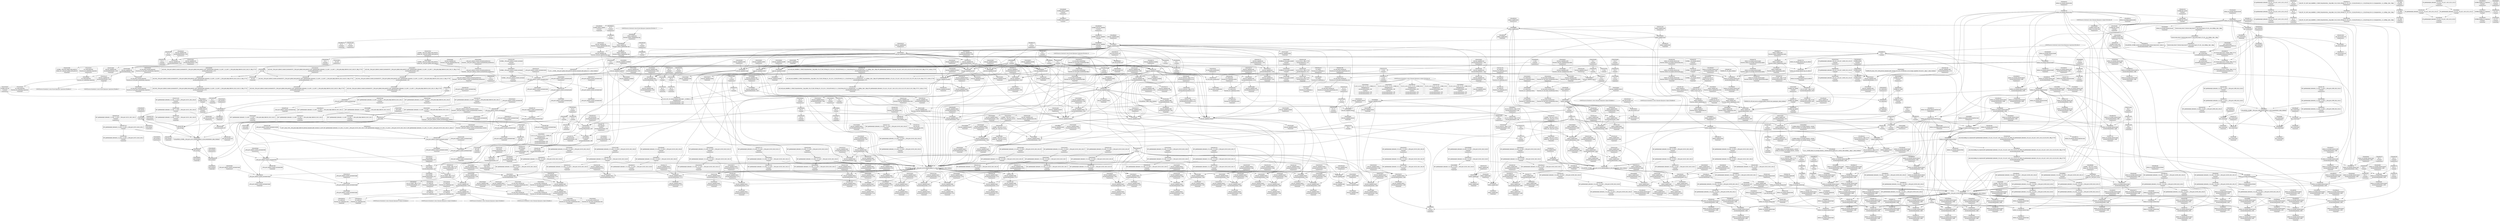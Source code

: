 digraph {
	CE0x4fc67f0 [shape=record,shape=Mrecord,label="{CE0x4fc67f0|i64_10|*Constant*|*SummSink*}"]
	CE0x501e0d0 [shape=record,shape=Mrecord,label="{CE0x501e0d0|cred_has_capability:cred|Function::cred_has_capability&Arg::cred::}"]
	CE0x4f9e7e0 [shape=record,shape=Mrecord,label="{CE0x4f9e7e0|i64*_getelementptr_inbounds_(_14_x_i64_,_14_x_i64_*___llvm_gcov_ctr160,_i64_0,_i64_0)|*Constant*}"]
	CE0x4fc0880 [shape=record,shape=Mrecord,label="{CE0x4fc0880|GLOBAL:get_current|*Constant*}"]
	CE0x4fb09b0 [shape=record,shape=Mrecord,label="{CE0x4fb09b0|i64_4|*Constant*|*SummSink*}"]
	CE0x503d790 [shape=record,shape=Mrecord,label="{CE0x503d790|i64*_getelementptr_inbounds_(_2_x_i64_,_2_x_i64_*___llvm_gcov_ctr98,_i64_0,_i64_0)|*Constant*|*SummSink*}"]
	CE0x5079f20 [shape=record,shape=Mrecord,label="{CE0x5079f20|cred_sid:bb|*SummSource*}"]
	CE0x5005020 [shape=record,shape=Mrecord,label="{CE0x5005020|cred_has_capability:sw.bb}"]
	CE0x4fd44d0 [shape=record,shape=Mrecord,label="{CE0x4fd44d0|_ret_%struct.task_struct*_%tmp4,_!dbg_!27714|./arch/x86/include/asm/current.h,14}"]
	CE0x4fdb8c0 [shape=record,shape=Mrecord,label="{CE0x4fdb8c0|i8_1|*Constant*}"]
	CE0x4fc8480 [shape=record,shape=Mrecord,label="{CE0x4fc8480|get_current:bb|*SummSink*}"]
	CE0x4f9d9a0 [shape=record,shape=Mrecord,label="{CE0x4f9d9a0|GLOBAL:__llvm_gcov_ctr160|Global_var:__llvm_gcov_ctr160}"]
	CE0x4fd0620 [shape=record,shape=Mrecord,label="{CE0x4fd0620|selinux_vm_enough_memory:tmp19|security/selinux/hooks.c,2088|*SummSource*}"]
	CE0x501f540 [shape=record,shape=Mrecord,label="{CE0x501f540|selinux_capable:tmp9|security/selinux/hooks.c,2011|*SummSink*}"]
	CE0x4fb9d20 [shape=record,shape=Mrecord,label="{CE0x4fb9d20|cred_has_capability:entry}"]
	CE0x5067600 [shape=record,shape=Mrecord,label="{CE0x5067600|cred_has_capability:if.then|*SummSource*}"]
	CE0x5045d50 [shape=record,shape=Mrecord,label="{CE0x5045d50|cred_has_capability:tmp20|security/selinux/hooks.c,1580}"]
	CE0x50464b0 [shape=record,shape=Mrecord,label="{CE0x50464b0|_call_void___llvm_gcov_indirect_counter_increment(i32*___llvm_gcov_global_state_pred145,_i64**_getelementptr_inbounds_(_3_x_i64*_,_3_x_i64*_*___llvm_gcda_edge_table144,_i64_0,_i64_0)),_!dbg_!27734|security/selinux/hooks.c,1574|*SummSink*}"]
	CE0x4fbaec0 [shape=record,shape=Mrecord,label="{CE0x4fbaec0|_ret_i32_%retval.0,_!dbg_!27725|security/selinux/hooks.c,2012}"]
	CE0x505b090 [shape=record,shape=Mrecord,label="{CE0x505b090|i64*_getelementptr_inbounds_(_21_x_i64_,_21_x_i64_*___llvm_gcov_ctr143,_i64_0,_i64_5)|*Constant*|*SummSink*}"]
	CE0x5054350 [shape=record,shape=Mrecord,label="{CE0x5054350|cred_has_capability:retval.0|*SummSource*}"]
	CE0x504bab0 [shape=record,shape=Mrecord,label="{CE0x504bab0|avc_audit:tclass|Function::avc_audit&Arg::tclass::|*SummSink*}"]
	CE0x5039af0 [shape=record,shape=Mrecord,label="{CE0x5039af0|selinux_capable:retval.0|*SummSink*}"]
	CE0x5037fb0 [shape=record,shape=Mrecord,label="{CE0x5037fb0|cred_has_capability:tmp16|security/selinux/hooks.c,1576}"]
	CE0x4fcec60 [shape=record,shape=Mrecord,label="{CE0x4fcec60|selinux_vm_enough_memory:if.then|*SummSink*}"]
	CE0x4fb9ef0 [shape=record,shape=Mrecord,label="{CE0x4fb9ef0|selinux_vm_enough_memory:cred|security/selinux/hooks.c,2088|*SummSink*}"]
	CE0x4fd7b40 [shape=record,shape=Mrecord,label="{CE0x4fd7b40|i32_78|*Constant*}"]
	CE0x4fb7370 [shape=record,shape=Mrecord,label="{CE0x4fb7370|selinux_vm_enough_memory:tmp13|security/selinux/hooks.c,2088}"]
	CE0x4fe2530 [shape=record,shape=Mrecord,label="{CE0x4fe2530|VOIDTB_TE:_CE:_elem_0:default:}"]
	CE0x504cf80 [shape=record,shape=Mrecord,label="{CE0x504cf80|_ret_i32_%retval.0,_!dbg_!27732|security/selinux/include/avc.h,142|*SummSink*}"]
	CE0x5046100 [shape=record,shape=Mrecord,label="{CE0x5046100|__llvm_gcov_indirect_counter_increment:tmp5|*SummSink*}"]
	CE0x4ff1210 [shape=record,shape=Mrecord,label="{CE0x4ff1210|selinux_vm_enough_memory:tobool1|security/selinux/hooks.c,2088|*SummSink*}"]
	CE0x4fd02f0 [shape=record,shape=Mrecord,label="{CE0x4fd02f0|selinux_vm_enough_memory:cred|security/selinux/hooks.c,2088|*SummSource*}"]
	CE0x4fbd150 [shape=record,shape=Mrecord,label="{CE0x4fbd150|i32_21|*Constant*|*SummSink*}"]
	CE0x5001df0 [shape=record,shape=Mrecord,label="{CE0x5001df0|_call_void_mcount()_#3|*SummSource*}"]
	CE0x4fc9750 [shape=record,shape=Mrecord,label="{CE0x4fc9750|cred_has_capability:shr|security/selinux/hooks.c,1565}"]
	CE0x4fdf6d0 [shape=record,shape=Mrecord,label="{CE0x4fdf6d0|i64*_getelementptr_inbounds_(_14_x_i64_,_14_x_i64_*___llvm_gcov_ctr160,_i64_0,_i64_12)|*Constant*|*SummSource*}"]
	CE0x4fc04e0 [shape=record,shape=Mrecord,label="{CE0x4fc04e0|selinux_vm_enough_memory:call3|security/selinux/hooks.c,2088|*SummSource*}"]
	CE0x5025e10 [shape=record,shape=Mrecord,label="{CE0x5025e10|i64**_getelementptr_inbounds_(_3_x_i64*_,_3_x_i64*_*___llvm_gcda_edge_table144,_i64_0,_i64_0)|*Constant*|*SummSink*}"]
	CE0x4fe9440 [shape=record,shape=Mrecord,label="{CE0x4fe9440|cred_sid:tmp5|security/selinux/hooks.c,196|*SummSink*}"]
	CE0x4fb8180 [shape=record,shape=Mrecord,label="{CE0x4fb8180|selinux_capable:if.then|*SummSink*}"]
	CE0x50525b0 [shape=record,shape=Mrecord,label="{CE0x50525b0|i64*_getelementptr_inbounds_(_21_x_i64_,_21_x_i64_*___llvm_gcov_ctr143,_i64_0,_i64_19)|*Constant*}"]
	CE0x5007250 [shape=record,shape=Mrecord,label="{CE0x5007250|cred_sid:tmp1|*SummSource*}"]
	CE0x5005ab0 [shape=record,shape=Mrecord,label="{CE0x5005ab0|_call_void_mcount()_#3|*SummSink*}"]
	CE0x50534f0 [shape=record,shape=Mrecord,label="{CE0x50534f0|cred_has_capability:tmp31|security/selinux/hooks.c,1585|*SummSink*}"]
	CE0x505ae90 [shape=record,shape=Mrecord,label="{CE0x505ae90|i64**_getelementptr_inbounds_(_3_x_i64*_,_3_x_i64*_*___llvm_gcda_edge_table144,_i64_0,_i64_2)|*Constant*|*SummSink*}"]
	CE0x5049130 [shape=record,shape=Mrecord,label="{CE0x5049130|cred_has_capability:ad|security/selinux/hooks.c, 1555}"]
	CE0x4fcf1b0 [shape=record,shape=Mrecord,label="{CE0x4fcf1b0|i8*_getelementptr_inbounds_(_45_x_i8_,_45_x_i8_*_.str12,_i32_0,_i32_0)|*Constant*}"]
	CE0x4fb5760 [shape=record,shape=Mrecord,label="{CE0x4fb5760|selinux_vm_enough_memory:tmp4|security/selinux/hooks.c,2088|*SummSource*}"]
	CE0x503d960 [shape=record,shape=Mrecord,label="{CE0x503d960|cred_has_capability:tmp17|security/selinux/hooks.c,1576|*SummSource*}"]
	CE0x504c840 [shape=record,shape=Mrecord,label="{CE0x504c840|avc_audit:a|Function::avc_audit&Arg::a::}"]
	CE0x5031f70 [shape=record,shape=Mrecord,label="{CE0x5031f70|selinux_capable:tmp|*SummSource*}"]
	CE0x4fdf8d0 [shape=record,shape=Mrecord,label="{CE0x4fdf8d0|selinux_vm_enough_memory:tmp25|security/selinux/hooks.c,2091}"]
	CE0x5007fc0 [shape=record,shape=Mrecord,label="{CE0x5007fc0|cred_has_capability:and|security/selinux/hooks.c,1559}"]
	CE0x5006010 [shape=record,shape=Mrecord,label="{CE0x5006010|get_current:tmp|*SummSource*}"]
	CE0x4fb0a20 [shape=record,shape=Mrecord,label="{CE0x4fb0a20|i64_4|*Constant*|*SummSource*}"]
	CE0x50277a0 [shape=record,shape=Mrecord,label="{CE0x50277a0|i64*_getelementptr_inbounds_(_21_x_i64_,_21_x_i64_*___llvm_gcov_ctr143,_i64_0,_i64_4)|*Constant*|*SummSource*}"]
	CE0x5043c30 [shape=record,shape=Mrecord,label="{CE0x5043c30|i64_0|*Constant*}"]
	CE0x4fd8c00 [shape=record,shape=Mrecord,label="{CE0x4fd8c00|selinux_vm_enough_memory:tmp2|*SummSource*}"]
	CE0x501fde0 [shape=record,shape=Mrecord,label="{CE0x501fde0|cred_has_capability:sw.bb|*SummSink*}"]
	CE0x4fe14f0 [shape=record,shape=Mrecord,label="{CE0x4fe14f0|cred_has_capability:tmp10|security/selinux/hooks.c,1575|*SummSink*}"]
	CE0x4fdb0f0 [shape=record,shape=Mrecord,label="{CE0x4fdb0f0|selinux_vm_enough_memory:tmp27|security/selinux/hooks.c,2093|*SummSink*}"]
	CE0x4fffd50 [shape=record,shape=Mrecord,label="{CE0x4fffd50|COLLAPSED:_GCMRE___llvm_gcov_ctr98_internal_global_2_x_i64_zeroinitializer:_elem_0:default:}"]
	CE0x4fe8ac0 [shape=record,shape=Mrecord,label="{CE0x4fe8ac0|GLOBAL:__llvm_gcov_indirect_counter_increment|*Constant*|*SummSink*}"]
	CE0x5046c30 [shape=record,shape=Mrecord,label="{CE0x5046c30|cred_sid:tmp6|security/selinux/hooks.c,197|*SummSource*}"]
	CE0x5006c10 [shape=record,shape=Mrecord,label="{CE0x5006c10|cred_has_capability:tmp2|security/selinux/hooks.c,1567}"]
	CE0x4fbb2b0 [shape=record,shape=Mrecord,label="{CE0x4fbb2b0|_ret_i32_%retval.0,_!dbg_!27725|security/selinux/hooks.c,2012|*SummSink*}"]
	CE0x4fcc820 [shape=record,shape=Mrecord,label="{CE0x4fcc820|cred_has_capability:tmp21|security/selinux/hooks.c,1580}"]
	CE0x504ea70 [shape=record,shape=Mrecord,label="{CE0x504ea70|cred_has_capability:tmp23|security/selinux/hooks.c,1582|*SummSink*}"]
	CE0x4fb8600 [shape=record,shape=Mrecord,label="{CE0x4fb8600|selinux_vm_enough_memory:tmp18|security/selinux/hooks.c,2088}"]
	CE0x50385e0 [shape=record,shape=Mrecord,label="{CE0x50385e0|cred_has_capability:tmp16|security/selinux/hooks.c,1576|*SummSink*}"]
	CE0x4fd0180 [shape=record,shape=Mrecord,label="{CE0x4fd0180|selinux_vm_enough_memory:cred|security/selinux/hooks.c,2088}"]
	CE0x502cde0 [shape=record,shape=Mrecord,label="{CE0x502cde0|i8_3|*Constant*|*SummSource*}"]
	CE0x4fcc6b0 [shape=record,shape=Mrecord,label="{CE0x4fcc6b0|cred_has_capability:tmp20|security/selinux/hooks.c,1580|*SummSink*}"]
	CE0x5051430 [shape=record,shape=Mrecord,label="{CE0x5051430|i64*_getelementptr_inbounds_(_21_x_i64_,_21_x_i64_*___llvm_gcov_ctr143,_i64_0,_i64_18)|*Constant*|*SummSource*}"]
	CE0x5030d70 [shape=record,shape=Mrecord,label="{CE0x5030d70|i64*_getelementptr_inbounds_(_6_x_i64_,_6_x_i64_*___llvm_gcov_ctr142,_i64_0,_i64_4)|*Constant*}"]
	CE0x504e4a0 [shape=record,shape=Mrecord,label="{CE0x504e4a0|cred_has_capability:tmp22|security/selinux/hooks.c,1582}"]
	CE0x4fe1200 [shape=record,shape=Mrecord,label="{CE0x4fe1200|cred_has_capability:tmp10|security/selinux/hooks.c,1575}"]
	CE0x4fbaad0 [shape=record,shape=Mrecord,label="{CE0x4fbaad0|get_current:tmp2|*SummSource*}"]
	CE0x5039d80 [shape=record,shape=Mrecord,label="{CE0x5039d80|i64*_getelementptr_inbounds_(_6_x_i64_,_6_x_i64_*___llvm_gcov_ctr142,_i64_0,_i64_5)|*Constant*|*SummSource*}"]
	CE0x4fccd90 [shape=record,shape=Mrecord,label="{CE0x4fccd90|cred_has_capability:call8|security/selinux/hooks.c,1581}"]
	CE0x50016f0 [shape=record,shape=Mrecord,label="{CE0x50016f0|i32_31|*Constant*}"]
	CE0x5004020 [shape=record,shape=Mrecord,label="{CE0x5004020|avc_audit:entry|*SummSource*}"]
	CE0x505ab20 [shape=record,shape=Mrecord,label="{CE0x505ab20|__llvm_gcov_indirect_counter_increment:bb|*SummSource*}"]
	CE0x5057d60 [shape=record,shape=Mrecord,label="{CE0x5057d60|__llvm_gcov_indirect_counter_increment:counter}"]
	CE0x5037620 [shape=record,shape=Mrecord,label="{CE0x5037620|cred_has_capability:tmp15|security/selinux/hooks.c,1575|*SummSource*}"]
	CE0x4fd7bb0 [shape=record,shape=Mrecord,label="{CE0x4fd7bb0|i32_78|*Constant*|*SummSink*}"]
	CE0x5064080 [shape=record,shape=Mrecord,label="{CE0x5064080|cred_has_capability:tmp}"]
	CE0x5020e10 [shape=record,shape=Mrecord,label="{CE0x5020e10|i64*_getelementptr_inbounds_(_21_x_i64_,_21_x_i64_*___llvm_gcov_ctr143,_i64_0,_i64_4)|*Constant*}"]
	CE0x50660b0 [shape=record,shape=Mrecord,label="{CE0x50660b0|__llvm_gcov_indirect_counter_increment:counter|*SummSink*}"]
	CE0x4f9da50 [shape=record,shape=Mrecord,label="{CE0x4f9da50|i64*_getelementptr_inbounds_(_14_x_i64_,_14_x_i64_*___llvm_gcov_ctr160,_i64_0,_i64_0)|*Constant*|*SummSink*}"]
	CE0x503d470 [shape=record,shape=Mrecord,label="{CE0x503d470|cred_has_capability:sw.bb2|*SummSink*}"]
	CE0x50653e0 [shape=record,shape=Mrecord,label="{CE0x50653e0|i32_5|*Constant*|*SummSource*}"]
	CE0x4fbde30 [shape=record,shape=Mrecord,label="{CE0x4fbde30|selinux_vm_enough_memory:tmp22|security/selinux/hooks.c,2090|*SummSource*}"]
	CE0x4fc0a70 [shape=record,shape=Mrecord,label="{CE0x4fc0a70|selinux_vm_enough_memory:do.body|*SummSink*}"]
	CE0x5034240 [shape=record,shape=Mrecord,label="{CE0x5034240|i8*_getelementptr_inbounds_(_40_x_i8_,_40_x_i8_*_.str49,_i32_0,_i32_0)|*Constant*|*SummSource*}"]
	CE0x4fbb430 [shape=record,shape=Mrecord,label="{CE0x4fbb430|selinux_vm_enough_memory:cmp|security/selinux/hooks.c,2090|*SummSink*}"]
	CE0x4fc6780 [shape=record,shape=Mrecord,label="{CE0x4fc6780|i64_10|*Constant*|*SummSource*}"]
	CE0x4fca3a0 [shape=record,shape=Mrecord,label="{CE0x4fca3a0|selinux_capable:tmp2|security/selinux/hooks.c,2008|*SummSink*}"]
	CE0x503e7b0 [shape=record,shape=Mrecord,label="{CE0x503e7b0|cred_has_capability:sclass.0|*SummSource*}"]
	CE0x4fb7c50 [shape=record,shape=Mrecord,label="{CE0x4fb7c50|__llvm_gcov_indirect_counter_increment:tmp1|*SummSource*}"]
	CE0x5040890 [shape=record,shape=Mrecord,label="{CE0x5040890|avc_has_perm_noaudit:requested|Function::avc_has_perm_noaudit&Arg::requested::|*SummSink*}"]
	CE0x4fcee20 [shape=record,shape=Mrecord,label="{CE0x4fcee20|selinux_vm_enough_memory:tmp5|security/selinux/hooks.c,2088}"]
	CE0x4fcbea0 [shape=record,shape=Mrecord,label="{CE0x4fcbea0|i64_12|*Constant*|*SummSource*}"]
	CE0x4fb8590 [shape=record,shape=Mrecord,label="{CE0x4fb8590|selinux_vm_enough_memory:tmp17|security/selinux/hooks.c,2088|*SummSource*}"]
	"CONST[source:0(mediator),value:0(static)][purpose:{operation}][SnkIdx:7]"
	CE0x5053340 [shape=record,shape=Mrecord,label="{CE0x5053340|cred_has_capability:tmp31|security/selinux/hooks.c,1585|*SummSource*}"]
	CE0x4fcb470 [shape=record,shape=Mrecord,label="{CE0x4fcb470|i64*_getelementptr_inbounds_(_21_x_i64_,_21_x_i64_*___llvm_gcov_ctr143,_i64_0,_i64_8)|*Constant*|*SummSink*}"]
	CE0x6314260 [shape=record,shape=Mrecord,label="{CE0x6314260|i64_3|*Constant*|*SummSink*}"]
	CE0x4fe3250 [shape=record,shape=Mrecord,label="{CE0x4fe3250|_ret_i32_%call7,_!dbg_!27749|security/selinux/hooks.c,2093|*SummSink*}"]
	CE0x4fc2a30 [shape=record,shape=Mrecord,label="{CE0x4fc2a30|i64*_getelementptr_inbounds_(_2_x_i64_,_2_x_i64_*___llvm_gcov_ctr131,_i64_0,_i64_0)|*Constant*|*SummSink*}"]
	CE0x4fccbe0 [shape=record,shape=Mrecord,label="{CE0x4fccbe0|cred_has_capability:tmp21|security/selinux/hooks.c,1580|*SummSink*}"]
	CE0x5054c10 [shape=record,shape=Mrecord,label="{CE0x5054c10|i64*_getelementptr_inbounds_(_21_x_i64_,_21_x_i64_*___llvm_gcov_ctr143,_i64_0,_i64_20)|*Constant*}"]
	CE0x4fe4440 [shape=record,shape=Mrecord,label="{CE0x4fe4440|selinux_capable:if.then}"]
	CE0x4fc8ef0 [shape=record,shape=Mrecord,label="{CE0x4fc8ef0|COLLAPSED:_CMRE:_elem_0:default:}"]
	CE0x4fe0390 [shape=record,shape=Mrecord,label="{CE0x4fe0390|cred_has_capability:type|security/selinux/hooks.c,1562|*SummSource*}"]
	CE0x501f2a0 [shape=record,shape=Mrecord,label="{CE0x501f2a0|selinux_capable:tmp9|security/selinux/hooks.c,2011}"]
	CE0x4fd9260 [shape=record,shape=Mrecord,label="{CE0x4fd9260|selinux_capable:cred|Function::selinux_capable&Arg::cred::}"]
	CE0x4fc0b40 [shape=record,shape=Mrecord,label="{CE0x4fc0b40|get_current:tmp|*SummSink*}"]
	CE0x5003e70 [shape=record,shape=Mrecord,label="{CE0x5003e70|avc_audit:entry}"]
	CE0x504ca10 [shape=record,shape=Mrecord,label="{CE0x504ca10|avc_audit:a|Function::avc_audit&Arg::a::|*SummSource*}"]
	CE0x5048c50 [shape=record,shape=Mrecord,label="{CE0x5048c50|__llvm_gcov_indirect_counter_increment:tmp5}"]
	CE0x50348c0 [shape=record,shape=Mrecord,label="{CE0x50348c0|i64*_getelementptr_inbounds_(_21_x_i64_,_21_x_i64_*___llvm_gcov_ctr143,_i64_0,_i64_7)|*Constant*}"]
	CE0x5030d00 [shape=record,shape=Mrecord,label="{CE0x5030d00|cred_has_capability:bb|*SummSink*}"]
	CE0x50637f0 [shape=record,shape=Mrecord,label="{CE0x50637f0|i64**_getelementptr_inbounds_(_3_x_i64*_,_3_x_i64*_*___llvm_gcda_edge_table144,_i64_0,_i64_1)|*Constant*|*SummSource*}"]
	CE0x5058ed0 [shape=record,shape=Mrecord,label="{CE0x5058ed0|cred_has_capability:tmp6|security/selinux/hooks.c,1574|*SummSink*}"]
	CE0x4fd1180 [shape=record,shape=Mrecord,label="{CE0x4fd1180|selinux_capable:ns|Function::selinux_capable&Arg::ns::|*SummSource*}"]
	CE0x4fdf780 [shape=record,shape=Mrecord,label="{CE0x4fdf780|i64*_getelementptr_inbounds_(_14_x_i64_,_14_x_i64_*___llvm_gcov_ctr160,_i64_0,_i64_12)|*Constant*|*SummSink*}"]
	CE0x50487b0 [shape=record,shape=Mrecord,label="{CE0x50487b0|0:_i32,_:_GCMR___llvm_gcov_global_state_pred145_internal_unnamed_addr_global_i32_-1:_elem_0:default:}"]
	CE0x4fcd660 [shape=record,shape=Mrecord,label="{CE0x4fcd660|cred_has_capability:audit|Function::cred_has_capability&Arg::audit::}"]
	CE0x5048d30 [shape=record,shape=Mrecord,label="{CE0x5048d30|__llvm_gcov_indirect_counter_increment:tmp3}"]
	CE0x4fd4f50 [shape=record,shape=Mrecord,label="{CE0x4fd4f50|selinux_vm_enough_memory:tmp17|security/selinux/hooks.c,2088|*SummSink*}"]
	CE0x502f430 [shape=record,shape=Mrecord,label="{CE0x502f430|cred_has_capability:tmp3|security/selinux/hooks.c,1567|*SummSink*}"]
	CE0x50480d0 [shape=record,shape=Mrecord,label="{CE0x50480d0|_call_void___llvm_gcov_indirect_counter_increment(i32*___llvm_gcov_global_state_pred145,_i64**_getelementptr_inbounds_(_3_x_i64*_,_3_x_i64*_*___llvm_gcda_edge_table144,_i64_0,_i64_2)),_!dbg_!27732|security/selinux/hooks.c,1570|*SummSource*}"]
	CE0x505abb0 [shape=record,shape=Mrecord,label="{CE0x505abb0|__llvm_gcov_indirect_counter_increment:exit}"]
	CE0x503a990 [shape=record,shape=Mrecord,label="{CE0x503a990|cred_has_capability:if.then9|*SummSource*}"]
	CE0x5052d20 [shape=record,shape=Mrecord,label="{CE0x5052d20|cred_has_capability:tmp30|security/selinux/hooks.c,1585|*SummSink*}"]
	CE0x50478c0 [shape=record,shape=Mrecord,label="{CE0x50478c0|GLOBAL:__llvm_gcov_global_state_pred145|Global_var:__llvm_gcov_global_state_pred145|*SummSource*}"]
	CE0x5062cf0 [shape=record,shape=Mrecord,label="{CE0x5062cf0|GLOBAL:printk|*Constant*|*SummSink*}"]
	CE0x4fbd460 [shape=record,shape=Mrecord,label="{CE0x4fbd460|selinux_capable:cap|Function::selinux_capable&Arg::cap::|*SummSource*}"]
	CE0x501fff0 [shape=record,shape=Mrecord,label="{CE0x501fff0|get_current:tmp1|*SummSink*}"]
	CE0x5065a70 [shape=record,shape=Mrecord,label="{CE0x5065a70|i64**_getelementptr_inbounds_(_3_x_i64*_,_3_x_i64*_*___llvm_gcda_edge_table144,_i64_0,_i64_2)|*Constant*}"]
	CE0x4fd6c00 [shape=record,shape=Mrecord,label="{CE0x4fd6c00|i64*_getelementptr_inbounds_(_14_x_i64_,_14_x_i64_*___llvm_gcov_ctr160,_i64_0,_i64_8)|*Constant*|*SummSource*}"]
	CE0x4fbd020 [shape=record,shape=Mrecord,label="{CE0x4fbd020|i32_21|*Constant*|*SummSource*}"]
	CE0x4fe7020 [shape=record,shape=Mrecord,label="{CE0x4fe7020|cred_sid:security|security/selinux/hooks.c,196|*SummSink*}"]
	CE0x503e560 [shape=record,shape=Mrecord,label="{CE0x503e560|i16_4|*Constant*|*SummSource*}"]
	CE0x4fc8b80 [shape=record,shape=Mrecord,label="{CE0x4fc8b80|cred_sid:tmp}"]
	CE0x5068640 [shape=record,shape=Mrecord,label="{CE0x5068640|0:_i32,_4:_i32,_8:_i32,_12:_i32,_:_CMRE_16,20_|*MultipleSource*|security/selinux/hooks.c,196|*LoadInst*|security/selinux/hooks.c,196|security/selinux/hooks.c,197}"]
	CE0x4f9d230 [shape=record,shape=Mrecord,label="{CE0x4f9d230|i64*_getelementptr_inbounds_(_14_x_i64_,_14_x_i64_*___llvm_gcov_ctr160,_i64_0,_i64_6)|*Constant*}"]
	CE0x5044780 [shape=record,shape=Mrecord,label="{CE0x5044780|i64_14|*Constant*|*SummSource*}"]
	CE0x50498f0 [shape=record,shape=Mrecord,label="{CE0x50498f0|cred_has_capability:do.end6}"]
	CE0x4fb5a20 [shape=record,shape=Mrecord,label="{CE0x4fb5a20|selinux_vm_enough_memory:if.then5|*SummSink*}"]
	"CONST[source:0(mediator),value:2(dynamic)][purpose:{subject}][SnkIdx:0]"
	CE0x4fc35d0 [shape=record,shape=Mrecord,label="{CE0x4fc35d0|i8_1|*Constant*|*SummSource*}"]
	CE0x4fe17d0 [shape=record,shape=Mrecord,label="{CE0x4fe17d0|cred_has_capability:tmp11|security/selinux/hooks.c,1575}"]
	CE0x4fb7100 [shape=record,shape=Mrecord,label="{CE0x4fb7100|selinux_vm_enough_memory:tmp10|security/selinux/hooks.c,2088|*SummSink*}"]
	CE0x4fd1040 [shape=record,shape=Mrecord,label="{CE0x4fd1040|selinux_capable:ns|Function::selinux_capable&Arg::ns::}"]
	CE0x4fdf390 [shape=record,shape=Mrecord,label="{CE0x4fdf390|selinux_vm_enough_memory:tmp24|security/selinux/hooks.c,2091|*SummSource*}"]
	CE0x504b2c0 [shape=record,shape=Mrecord,label="{CE0x504b2c0|avc_audit:ssid|Function::avc_audit&Arg::ssid::}"]
	CE0x5053d10 [shape=record,shape=Mrecord,label="{CE0x5053d10|i32_-22|*Constant*|*SummSink*}"]
	CE0x5044710 [shape=record,shape=Mrecord,label="{CE0x5044710|cred_has_capability:cmp|security/selinux/hooks.c,1580|*SummSink*}"]
	CE0x500a340 [shape=record,shape=Mrecord,label="{CE0x500a340|GLOBAL:__llvm_gcov_ctr142|Global_var:__llvm_gcov_ctr142}"]
	CE0x5000730 [shape=record,shape=Mrecord,label="{CE0x5000730|%struct.task_struct*_(%struct.task_struct**)*_asm_movq_%gs:$_1:P_,$0_,_r,im,_dirflag_,_fpsr_,_flags_|*SummSource*}"]
	CE0x503ac60 [shape=record,shape=Mrecord,label="{CE0x503ac60|cred_has_capability:if.end}"]
	CE0x502be40 [shape=record,shape=Mrecord,label="{CE0x502be40|cred_sid:entry|*SummSource*}"]
	CE0x5038f00 [shape=record,shape=Mrecord,label="{CE0x5038f00|cred_has_capability:shr|security/selinux/hooks.c,1565|*SummSink*}"]
	CE0x50614c0 [shape=record,shape=Mrecord,label="{CE0x50614c0|cred_has_capability:tmp9|security/selinux/hooks.c,1575|*SummSink*}"]
	CE0x502e2f0 [shape=record,shape=Mrecord,label="{CE0x502e2f0|_call_void___llvm_gcov_indirect_counter_increment(i32*___llvm_gcov_global_state_pred145,_i64**_getelementptr_inbounds_(_3_x_i64*_,_3_x_i64*_*___llvm_gcda_edge_table144,_i64_0,_i64_2)),_!dbg_!27732|security/selinux/hooks.c,1570|*SummSink*}"]
	CE0x5030c30 [shape=record,shape=Mrecord,label="{CE0x5030c30|cred_has_capability:bb|*SummSource*}"]
	CE0x50465f0 [shape=record,shape=Mrecord,label="{CE0x50465f0|i64*_getelementptr_inbounds_(_21_x_i64_,_21_x_i64_*___llvm_gcov_ctr143,_i64_0,_i64_6)|*Constant*|*SummSource*}"]
	CE0x5079a10 [shape=record,shape=Mrecord,label="{CE0x5079a10|cred_has_capability:tmp33|security/selinux/hooks.c,1586|*SummSource*}"]
	CE0x4fe63a0 [shape=record,shape=Mrecord,label="{CE0x4fe63a0|selinux_capable:tmp7|security/selinux/hooks.c,2009|*SummSink*}"]
	CE0x5044920 [shape=record,shape=Mrecord,label="{CE0x5044920|cred_has_capability:tmp18|security/selinux/hooks.c,1580|*SummSink*}"]
	CE0x5037290 [shape=record,shape=Mrecord,label="{CE0x5037290|cred_has_capability:tmp14|security/selinux/hooks.c,1575|*SummSource*}"]
	CE0x50454e0 [shape=record,shape=Mrecord,label="{CE0x50454e0|GLOBAL:avc_audit|*Constant*}"]
	CE0x5064c80 [shape=record,shape=Mrecord,label="{CE0x5064c80|cred_has_capability:tmp4|security/selinux/hooks.c,1570|*SummSink*}"]
	CE0x63493e0 [shape=record,shape=Mrecord,label="{CE0x63493e0|selinux_vm_enough_memory:tmp7|security/selinux/hooks.c,2088}"]
	CE0x4fd5530 [shape=record,shape=Mrecord,label="{CE0x4fd5530|selinux_vm_enough_memory:bb}"]
	CE0x503eb20 [shape=record,shape=Mrecord,label="{CE0x503eb20|cred_has_capability:call7|security/selinux/hooks.c,1579}"]
	CE0x4fe6fb0 [shape=record,shape=Mrecord,label="{CE0x4fe6fb0|cred_sid:tmp4|*LoadInst*|security/selinux/hooks.c,196}"]
	CE0x503aaf0 [shape=record,shape=Mrecord,label="{CE0x503aaf0|cred_has_capability:if.then9|*SummSink*}"]
	CE0x504fa90 [shape=record,shape=Mrecord,label="{CE0x504fa90|i64*_getelementptr_inbounds_(_21_x_i64_,_21_x_i64_*___llvm_gcov_ctr143,_i64_0,_i64_17)|*Constant*}"]
	CE0x50050d0 [shape=record,shape=Mrecord,label="{CE0x50050d0|cred_has_capability:sw.bb|*SummSource*}"]
	CE0x5044430 [shape=record,shape=Mrecord,label="{CE0x5044430|cred_has_capability:cmp|security/selinux/hooks.c,1580}"]
	CE0x502b770 [shape=record,shape=Mrecord,label="{CE0x502b770|cred_has_capability:ad|security/selinux/hooks.c, 1555|*SummSource*}"]
	CE0x4fcd990 [shape=record,shape=Mrecord,label="{CE0x4fcd990|cred_has_capability:audit|Function::cred_has_capability&Arg::audit::|*SummSink*}"]
	CE0x4fe98a0 [shape=record,shape=Mrecord,label="{CE0x4fe98a0|cred_has_capability:return}"]
	CE0x6ed99e0 [shape=record,shape=Mrecord,label="{CE0x6ed99e0|GLOBAL:selinux_vm_enough_memory.__warned|Global_var:selinux_vm_enough_memory.__warned|*SummSource*}"]
	CE0x4fe61a0 [shape=record,shape=Mrecord,label="{CE0x4fe61a0|selinux_capable:tmp7|security/selinux/hooks.c,2009}"]
	CE0x4fc9db0 [shape=record,shape=Mrecord,label="{CE0x4fc9db0|get_current:tmp4|./arch/x86/include/asm/current.h,14|*SummSource*}"]
	CE0x4fea670 [shape=record,shape=Mrecord,label="{CE0x4fea670|selinux_vm_enough_memory:call4|security/selinux/hooks.c,2088|*SummSource*}"]
	CE0x5038fe0 [shape=record,shape=Mrecord,label="{CE0x5038fe0|_call_void___llvm_gcov_indirect_counter_increment(i32*___llvm_gcov_global_state_pred145,_i64**_getelementptr_inbounds_(_3_x_i64*_,_3_x_i64*_*___llvm_gcda_edge_table144,_i64_0,_i64_1)),_!dbg_!27728|security/selinux/hooks.c,1567|*SummSink*}"]
	CE0x4f9d710 [shape=record,shape=Mrecord,label="{CE0x4f9d710|selinux_vm_enough_memory:land.lhs.true2|*SummSink*}"]
	CE0x5025400 [shape=record,shape=Mrecord,label="{CE0x5025400|cred_has_capability:tmp14|security/selinux/hooks.c,1575}"]
	CE0x504beb0 [shape=record,shape=Mrecord,label="{CE0x504beb0|avc_audit:requested|Function::avc_audit&Arg::requested::|*SummSink*}"]
	CE0x4fb4a50 [shape=record,shape=Mrecord,label="{CE0x4fb4a50|i64_2|*Constant*|*SummSource*}"]
	CE0x5059690 [shape=record,shape=Mrecord,label="{CE0x5059690|cred_has_capability:tmp7|security/selinux/hooks.c,1574}"]
	CE0x4fe77f0 [shape=record,shape=Mrecord,label="{CE0x4fe77f0|cred_sid:tmp4|*LoadInst*|security/selinux/hooks.c,196|*SummSource*}"]
	CE0x4fdf7f0 [shape=record,shape=Mrecord,label="{CE0x4fdf7f0|selinux_vm_enough_memory:tmp24|security/selinux/hooks.c,2091|*SummSink*}"]
	CE0x4fc6300 [shape=record,shape=Mrecord,label="{CE0x4fc6300|i64_11|*Constant*}"]
	CE0x50550a0 [shape=record,shape=Mrecord,label="{CE0x50550a0|cred_has_capability:tmp32|security/selinux/hooks.c,1586|*SummSink*}"]
	CE0x5006750 [shape=record,shape=Mrecord,label="{CE0x5006750|GLOBAL:__llvm_gcov_ctr142|Global_var:__llvm_gcov_ctr142|*SummSource*}"]
	CE0x5028c20 [shape=record,shape=Mrecord,label="{CE0x5028c20|0:_i64*,_array:_GCR___llvm_gcda_edge_table144_internal_unnamed_addr_constant_3_x_i64*_i64*_getelementptr_inbounds_(_21_x_i64_,_21_x_i64_*___llvm_gcov_ctr143,_i64_0,_i64_1),_i64*_getelementptr_inbounds_(_21_x_i64_,_21_x_i64_*___llvm_gcov_ctr143,_i64_0,_i64_2),_i64*_getelementptr_inbounds_(_21_x_i64_,_21_x_i64_*___llvm_gcov_ctr143,_i64_0,_i64_3)_:_elem_0::}"]
	CE0x6ed9a50 [shape=record,shape=Mrecord,label="{CE0x6ed9a50|selinux_vm_enough_memory:tmp7|security/selinux/hooks.c,2088|*SummSource*}"]
	CE0x5044c30 [shape=record,shape=Mrecord,label="{CE0x5044c30|i64_13|*Constant*|*SummSource*}"]
	CE0x4fc1410 [shape=record,shape=Mrecord,label="{CE0x4fc1410|get_current:tmp1|*SummSource*}"]
	CE0x502e470 [shape=record,shape=Mrecord,label="{CE0x502e470|i64*_getelementptr_inbounds_(_21_x_i64_,_21_x_i64_*___llvm_gcov_ctr143,_i64_0,_i64_5)|*Constant*}"]
	CE0x5007310 [shape=record,shape=Mrecord,label="{CE0x5007310|i64*_getelementptr_inbounds_(_2_x_i64_,_2_x_i64_*___llvm_gcov_ctr131,_i64_0,_i64_1)|*Constant*}"]
	CE0x5024cb0 [shape=record,shape=Mrecord,label="{CE0x5024cb0|cred_has_capability:tmp13|security/selinux/hooks.c,1575}"]
	CE0x4fd5410 [shape=record,shape=Mrecord,label="{CE0x4fd5410|selinux_vm_enough_memory:call3|security/selinux/hooks.c,2088}"]
	CE0x4fb8fc0 [shape=record,shape=Mrecord,label="{CE0x4fb8fc0|i64_1|*Constant*|*SummSource*}"]
	CE0x50241c0 [shape=record,shape=Mrecord,label="{CE0x50241c0|i64*_getelementptr_inbounds_(_21_x_i64_,_21_x_i64_*___llvm_gcov_ctr143,_i64_0,_i64_9)|*Constant*|*SummSink*}"]
	CE0x4fd0060 [shape=record,shape=Mrecord,label="{CE0x4fd0060|i32_78|*Constant*|*SummSource*}"]
	CE0x4fe47e0 [shape=record,shape=Mrecord,label="{CE0x4fe47e0|selinux_capable:tmp6|security/selinux/hooks.c,2009|*SummSource*}"]
	CE0x4fc69b0 [shape=record,shape=Mrecord,label="{CE0x4fc69b0|selinux_vm_enough_memory:tmp20|security/selinux/hooks.c,2090|*SummSource*}"]
	CE0x4fe8cd0 [shape=record,shape=Mrecord,label="{CE0x4fe8cd0|cred_sid:tmp5|security/selinux/hooks.c,196|*SummSource*}"]
	CE0x5050560 [shape=record,shape=Mrecord,label="{CE0x5050560|cred_has_capability:tmp27|security/selinux/hooks.c,1583}"]
	CE0x5068ff0 [shape=record,shape=Mrecord,label="{CE0x5068ff0|i64**_getelementptr_inbounds_(_3_x_i64*_,_3_x_i64*_*___llvm_gcda_edge_table144,_i64_0,_i64_0)|*Constant*}"]
	CE0x50496e0 [shape=record,shape=Mrecord,label="{CE0x50496e0|cred_has_capability:do.end6|*SummSource*}"]
	CE0x4fada00 [shape=record,shape=Mrecord,label="{CE0x4fada00|selinux_vm_enough_memory:do.end|*SummSource*}"]
	CE0x4fb6310 [shape=record,shape=Mrecord,label="{CE0x4fb6310|selinux_vm_enough_memory:tmp1|*SummSink*}"]
	CE0x4fac7d0 [shape=record,shape=Mrecord,label="{CE0x4fac7d0|selinux_vm_enough_memory:bb|*SummSource*}"]
	CE0x4fd6ce0 [shape=record,shape=Mrecord,label="{CE0x4fd6ce0|i64*_getelementptr_inbounds_(_14_x_i64_,_14_x_i64_*___llvm_gcov_ctr160,_i64_0,_i64_8)|*Constant*|*SummSink*}"]
	CE0x4fbd2f0 [shape=record,shape=Mrecord,label="{CE0x4fbd2f0|selinux_capable:audit|Function::selinux_capable&Arg::audit::}"]
	CE0x4fcff60 [shape=record,shape=Mrecord,label="{CE0x4fcff60|selinux_vm_enough_memory:call|security/selinux/hooks.c,2088|*SummSource*}"]
	CE0x4fc2bd0 [shape=record,shape=Mrecord,label="{CE0x4fc2bd0|i64_2|*Constant*}"]
	CE0x50451c0 [shape=record,shape=Mrecord,label="{CE0x50451c0|cred_has_capability:tmp18|security/selinux/hooks.c,1580|*SummSource*}"]
	CE0x504f040 [shape=record,shape=Mrecord,label="{CE0x504f040|cred_has_capability:tmp24|security/selinux/hooks.c,1582|*SummSink*}"]
	CE0x4feeda0 [shape=record,shape=Mrecord,label="{CE0x4feeda0|0:_i8,_:_GCMR_selinux_vm_enough_memory.__warned_internal_global_i8_0,_section_.data.unlikely_,_align_1:_elem_0:default:}"]
	CE0x502f2c0 [shape=record,shape=Mrecord,label="{CE0x502f2c0|cred_has_capability:tmp3|security/selinux/hooks.c,1567|*SummSource*}"]
	CE0x4fb49a0 [shape=record,shape=Mrecord,label="{CE0x4fb49a0|selinux_vm_enough_memory:call|security/selinux/hooks.c,2088|*SummSink*}"]
	CE0x504d930 [shape=record,shape=Mrecord,label="{CE0x504d930|i64_15|*Constant*|*SummSource*}"]
	CE0x4fc7750 [shape=record,shape=Mrecord,label="{CE0x4fc7750|selinux_vm_enough_memory:tmp11|security/selinux/hooks.c,2088|*SummSource*}"]
	CE0x503daf0 [shape=record,shape=Mrecord,label="{CE0x503daf0|cred_has_capability:tmp17|security/selinux/hooks.c,1576|*SummSink*}"]
	CE0x5061980 [shape=record,shape=Mrecord,label="{CE0x5061980|void_(i8*,_i32,_i64)*_asm_sideeffect_1:_09ud2_0A.pushsection___bug_table,_22a_22_0A2:_09.long_1b_-_2b,_$_0:c_-_2b_0A_09.word_$_1:c_,_0_0A_09.org_2b+$_2:c_0A.popsection_,_i,i,i,_dirflag_,_fpsr_,_flags_|*SummSink*}"]
	CE0x5005b90 [shape=record,shape=Mrecord,label="{CE0x5005b90|selinux_capable:call|security/selinux/hooks.c,2007}"]
	CE0x5040e70 [shape=record,shape=Mrecord,label="{CE0x5040e70|avc_has_perm_noaudit:flags|Function::avc_has_perm_noaudit&Arg::flags::|*SummSource*}"]
	CE0x4fd0ed0 [shape=record,shape=Mrecord,label="{CE0x4fd0ed0|GLOBAL:init_user_ns|Global_var:init_user_ns|*SummSink*}"]
	CE0x4fdeed0 [shape=record,shape=Mrecord,label="{CE0x4fdeed0|i32_5|*Constant*}"]
	CE0x4fe7970 [shape=record,shape=Mrecord,label="{CE0x4fe7970|cred_sid:tmp4|*LoadInst*|security/selinux/hooks.c,196|*SummSink*}"]
	CE0x502c300 [shape=record,shape=Mrecord,label="{CE0x502c300|GLOBAL:__llvm_gcov_indirect_counter_increment|*Constant*|*SummSource*}"]
	CE0x4fb4bb0 [shape=record,shape=Mrecord,label="{CE0x4fb4bb0|selinux_vm_enough_memory:if.end6}"]
	CE0x4fb47a0 [shape=record,shape=Mrecord,label="{CE0x4fb47a0|selinux_vm_enough_memory:entry}"]
	CE0x4fb4450 [shape=record,shape=Mrecord,label="{CE0x4fb4450|selinux_vm_enough_memory:tobool|security/selinux/hooks.c,2088|*SummSource*}"]
	CE0x4fe6b60 [shape=record,shape=Mrecord,label="{CE0x4fe6b60|_ret_i32_%tmp6,_!dbg_!27716|security/selinux/hooks.c,197|*SummSink*}"]
	CE0x5057aa0 [shape=record,shape=Mrecord,label="{CE0x5057aa0|i64**_getelementptr_inbounds_(_3_x_i64*_,_3_x_i64*_*___llvm_gcda_edge_table144,_i64_0,_i64_2)|*Constant*|*SummSource*}"]
	CE0x5005680 [shape=record,shape=Mrecord,label="{CE0x5005680|i64_1|*Constant*}"]
	CE0x4fd4230 [shape=record,shape=Mrecord,label="{CE0x4fd4230|get_current:entry|*SummSink*}"]
	CE0x5047e50 [shape=record,shape=Mrecord,label="{CE0x5047e50|cred_has_capability:tmp2|security/selinux/hooks.c,1567|*SummSink*}"]
	CE0x4fbca70 [shape=record,shape=Mrecord,label="{CE0x4fbca70|selinux_vm_enough_memory:tmp9|security/selinux/hooks.c,2088|*SummSource*}"]
	CE0x503c860 [shape=record,shape=Mrecord,label="{CE0x503c860|cred_has_capability:and|security/selinux/hooks.c,1559|*SummSink*}"]
	CE0x4fedb20 [shape=record,shape=Mrecord,label="{CE0x4fedb20|GLOBAL:selinux_vm_enough_memory.__warned|Global_var:selinux_vm_enough_memory.__warned|*SummSink*}"]
	CE0x4fe7bc0 [shape=record,shape=Mrecord,label="{CE0x4fe7bc0|cred_sid:cred|Function::cred_sid&Arg::cred::|*SummSink*}"]
	CE0x4fbbb80 [shape=record,shape=Mrecord,label="{CE0x4fbbb80|selinux_vm_enough_memory:if.then}"]
	CE0x4fc90c0 [shape=record,shape=Mrecord,label="{CE0x4fc90c0|VOIDTB_TE:_GCE_init_user_ns_external_global_%struct.user_namespace:_elem_0:default:}"]
	CE0x4fffe80 [shape=record,shape=Mrecord,label="{CE0x4fffe80|cred_has_capability:if.end|*SummSink*}"]
	CE0x5057fd0 [shape=record,shape=Mrecord,label="{CE0x5057fd0|cred_has_capability:tmp1}"]
	CE0x5058bc0 [shape=record,shape=Mrecord,label="{CE0x5058bc0|cred_has_capability:tmp6|security/selinux/hooks.c,1574|*SummSource*}"]
	CE0x4fdf230 [shape=record,shape=Mrecord,label="{CE0x4fdf230|i64*_getelementptr_inbounds_(_14_x_i64_,_14_x_i64_*___llvm_gcov_ctr160,_i64_0,_i64_12)|*Constant*}"]
	CE0x5024e60 [shape=record,shape=Mrecord,label="{CE0x5024e60|cred_has_capability:tmp13|security/selinux/hooks.c,1575|*SummSink*}"]
	CE0x50447f0 [shape=record,shape=Mrecord,label="{CE0x50447f0|i64_14|*Constant*|*SummSink*}"]
	CE0x50314c0 [shape=record,shape=Mrecord,label="{CE0x50314c0|cred_has_capability:if.then|*SummSink*}"]
	CE0x4fe2270 [shape=record,shape=Mrecord,label="{CE0x4fe2270|selinux_vm_enough_memory:mm|Function::selinux_vm_enough_memory&Arg::mm::}"]
	CE0x504b5d0 [shape=record,shape=Mrecord,label="{CE0x504b5d0|avc_audit:tsid|Function::avc_audit&Arg::tsid::|*SummSource*}"]
	CE0x5055030 [shape=record,shape=Mrecord,label="{CE0x5055030|cred_has_capability:tmp32|security/selinux/hooks.c,1586|*SummSource*}"]
	CE0x4fb7450 [shape=record,shape=Mrecord,label="{CE0x4fb7450|selinux_vm_enough_memory:tmp13|security/selinux/hooks.c,2088|*SummSource*}"]
	CE0x502b190 [shape=record,shape=Mrecord,label="{CE0x502b190|i64*_getelementptr_inbounds_(_21_x_i64_,_21_x_i64_*___llvm_gcov_ctr143,_i64_0,_i64_0)|*Constant*|*SummSink*}"]
	CE0x503e1f0 [shape=record,shape=Mrecord,label="{CE0x503e1f0|i16_4|*Constant*}"]
	CE0x504b730 [shape=record,shape=Mrecord,label="{CE0x504b730|avc_audit:tsid|Function::avc_audit&Arg::tsid::|*SummSink*}"]
	CE0x4fe67e0 [shape=record,shape=Mrecord,label="{CE0x4fe67e0|get_current:tmp4|./arch/x86/include/asm/current.h,14|*SummSink*}"]
	CE0x4f9e100 [shape=record,shape=Mrecord,label="{CE0x4f9e100|selinux_vm_enough_memory:tmp1}"]
	CE0x4fd87e0 [shape=record,shape=Mrecord,label="{CE0x4fd87e0|selinux_vm_enough_memory:tmp15|security/selinux/hooks.c,2088|*SummSink*}"]
	CE0x503ca70 [shape=record,shape=Mrecord,label="{CE0x503ca70|cred_has_capability:shl|security/selinux/hooks.c,1559|*SummSink*}"]
	CE0x5046440 [shape=record,shape=Mrecord,label="{CE0x5046440|_call_void___llvm_gcov_indirect_counter_increment(i32*___llvm_gcov_global_state_pred145,_i64**_getelementptr_inbounds_(_3_x_i64*_,_3_x_i64*_*___llvm_gcda_edge_table144,_i64_0,_i64_0)),_!dbg_!27734|security/selinux/hooks.c,1574|*SummSource*}"]
	CE0x4fd88e0 [shape=record,shape=Mrecord,label="{CE0x4fd88e0|selinux_vm_enough_memory:tmp16|security/selinux/hooks.c,2088}"]
	CE0x5051d90 [shape=record,shape=Mrecord,label="{CE0x5051d90|cred_has_capability:tmp29|security/selinux/hooks.c,1584|*SummSink*}"]
	CE0x4fe23b0 [shape=record,shape=Mrecord,label="{CE0x4fe23b0|selinux_vm_enough_memory:mm|Function::selinux_vm_enough_memory&Arg::mm::|*SummSource*}"]
	CE0x4fe02b0 [shape=record,shape=Mrecord,label="{CE0x4fe02b0|i32_1|*Constant*}"]
	CE0x5006f80 [shape=record,shape=Mrecord,label="{CE0x5006f80|i64*_getelementptr_inbounds_(_6_x_i64_,_6_x_i64_*___llvm_gcov_ctr142,_i64_0,_i64_0)|*Constant*|*SummSink*}"]
	CE0x5045a60 [shape=record,shape=Mrecord,label="{CE0x5045a60|cred_has_capability:tmp19|security/selinux/hooks.c,1580}"]
	CE0x504b950 [shape=record,shape=Mrecord,label="{CE0x504b950|avc_audit:tclass|Function::avc_audit&Arg::tclass::|*SummSource*}"]
	CE0x4fc5d20 [shape=record,shape=Mrecord,label="{CE0x4fc5d20|selinux_vm_enough_memory:tmp2}"]
	CE0x5031e90 [shape=record,shape=Mrecord,label="{CE0x5031e90|selinux_capable:tmp}"]
	CE0x5003b70 [shape=record,shape=Mrecord,label="{CE0x5003b70|cred_has_capability:return|*SummSink*}"]
	CE0x4fe9120 [shape=record,shape=Mrecord,label="{CE0x4fe9120|cred_has_capability:u|security/selinux/hooks.c,1563|*SummSource*}"]
	CE0x5038c40 [shape=record,shape=Mrecord,label="{CE0x5038c40|_call_void_mcount()_#3}"]
	CE0x4fbff10 [shape=record,shape=Mrecord,label="{CE0x4fbff10|i32_2088|*Constant*}"]
	CE0x503d530 [shape=record,shape=Mrecord,label="{CE0x503d530|cred_has_capability:do.body}"]
	CE0x504ef30 [shape=record,shape=Mrecord,label="{CE0x504ef30|cred_has_capability:tmp24|security/selinux/hooks.c,1582|*SummSource*}"]
	CE0x50097c0 [shape=record,shape=Mrecord,label="{CE0x50097c0|selinux_capable:tmp11|security/selinux/hooks.c,2012}"]
	CE0x5009ab0 [shape=record,shape=Mrecord,label="{CE0x5009ab0|selinux_capable:tmp11|security/selinux/hooks.c,2012|*SummSink*}"]
	CE0x4fb04d0 [shape=record,shape=Mrecord,label="{CE0x4fb04d0|i8*_getelementptr_inbounds_(_25_x_i8_,_25_x_i8_*_.str3,_i32_0,_i32_0)|*Constant*|*SummSink*}"]
	CE0x63142d0 [shape=record,shape=Mrecord,label="{CE0x63142d0|i64_3|*Constant*|*SummSource*}"]
	CE0x50047f0 [shape=record,shape=Mrecord,label="{CE0x50047f0|_call_void___llvm_gcov_indirect_counter_increment(i32*___llvm_gcov_global_state_pred145,_i64**_getelementptr_inbounds_(_3_x_i64*_,_3_x_i64*_*___llvm_gcda_edge_table144,_i64_0,_i64_0)),_!dbg_!27734|security/selinux/hooks.c,1574}"]
	CE0x5044a90 [shape=record,shape=Mrecord,label="{CE0x5044a90|i64_13|*Constant*}"]
	CE0x4fcd240 [shape=record,shape=Mrecord,label="{CE0x4fcd240|cred_has_capability:call8|security/selinux/hooks.c,1581|*SummSink*}"]
	CE0x5061150 [shape=record,shape=Mrecord,label="{CE0x5061150|_call_void_asm_sideeffect_1:_09ud2_0A.pushsection___bug_table,_22a_22_0A2:_09.long_1b_-_2b,_$_0:c_-_2b_0A_09.word_$_1:c_,_0_0A_09.org_2b+$_2:c_0A.popsection_,_i,i,i,_dirflag_,_fpsr_,_flags_(i8*_getelementptr_inbounds_(_25_x_i8_,_25_x_i8_*_.str3,_i32_0,_i32_0),_i32_1575,_i64_12)_#3,_!dbg_!27737,_!srcloc_!27740|security/selinux/hooks.c,1575}"]
	CE0x505bee0 [shape=record,shape=Mrecord,label="{CE0x505bee0|0:_i32,_4:_i32,_8:_i32,_12:_i32,_:_CMRE_8,12_|*MultipleSource*|security/selinux/hooks.c,196|*LoadInst*|security/selinux/hooks.c,196|security/selinux/hooks.c,197}"]
	CE0x4fe9d00 [shape=record,shape=Mrecord,label="{CE0x4fe9d00|selinux_capable:tmp8|security/selinux/hooks.c,2011|*SummSink*}"]
	CE0x50553c0 [shape=record,shape=Mrecord,label="{CE0x50553c0|cred_has_capability:tmp33|security/selinux/hooks.c,1586}"]
	CE0x5058040 [shape=record,shape=Mrecord,label="{CE0x5058040|cred_has_capability:tmp1|*SummSource*}"]
	CE0x5031830 [shape=record,shape=Mrecord,label="{CE0x5031830|selinux_capable:tmp5|security/selinux/hooks.c,2008|*SummSource*}"]
	CE0x50639f0 [shape=record,shape=Mrecord,label="{CE0x50639f0|i64**_getelementptr_inbounds_(_3_x_i64*_,_3_x_i64*_*___llvm_gcda_edge_table144,_i64_0,_i64_1)|*Constant*|*SummSink*}"]
	CE0x504c450 [shape=record,shape=Mrecord,label="{CE0x504c450|avc_audit:result|Function::avc_audit&Arg::result::}"]
	CE0x4fdefd0 [shape=record,shape=Mrecord,label="{CE0x4fdefd0|cred_has_capability:cap1|security/selinux/hooks.c,1563|*SummSource*}"]
	CE0x4fe0ed0 [shape=record,shape=Mrecord,label="{CE0x4fe0ed0|i64*_getelementptr_inbounds_(_21_x_i64_,_21_x_i64_*___llvm_gcov_ctr143,_i64_0,_i64_8)|*Constant*|*SummSource*}"]
	CE0x4fe31e0 [shape=record,shape=Mrecord,label="{CE0x4fe31e0|_ret_i32_%call7,_!dbg_!27749|security/selinux/hooks.c,2093|*SummSource*}"]
	CE0x500a210 [shape=record,shape=Mrecord,label="{CE0x500a210|selinux_capable:tmp3|security/selinux/hooks.c,2008}"]
	CE0x5067c00 [shape=record,shape=Mrecord,label="{CE0x5067c00|i64*_getelementptr_inbounds_(_21_x_i64_,_21_x_i64_*___llvm_gcov_ctr143,_i64_0,_i64_7)|*Constant*|*SummSink*}"]
	CE0x4fe3fc0 [shape=record,shape=Mrecord,label="{CE0x4fe3fc0|selinux_capable:tmp1|*SummSink*}"]
	CE0x504c200 [shape=record,shape=Mrecord,label="{CE0x504c200|avc_audit:avd|Function::avc_audit&Arg::avd::|*SummSource*}"]
	CE0x4feff40 [shape=record,shape=Mrecord,label="{CE0x4feff40|selinux_vm_enough_memory:tobool1|security/selinux/hooks.c,2088}"]
	CE0x5050a40 [shape=record,shape=Mrecord,label="{CE0x5050a40|cred_has_capability:tmp27|security/selinux/hooks.c,1583|*SummSink*}"]
	CE0x6349370 [shape=record,shape=Mrecord,label="{CE0x6349370|selinux_vm_enough_memory:tmp5|security/selinux/hooks.c,2088|*SummSink*}"]
	CE0x501e2b0 [shape=record,shape=Mrecord,label="{CE0x501e2b0|cred_has_capability:cred|Function::cred_has_capability&Arg::cred::|*SummSink*}"]
	CE0x4fce9d0 [shape=record,shape=Mrecord,label="{CE0x4fce9d0|GLOBAL:get_current|*Constant*|*SummSink*}"]
	CE0x4fcdf90 [shape=record,shape=Mrecord,label="{CE0x4fcdf90|selinux_capable:retval.0}"]
	CE0x505b5e0 [shape=record,shape=Mrecord,label="{CE0x505b5e0|__llvm_gcov_indirect_counter_increment:exit|*SummSink*}"]
	"CONST[source:0(mediator),value:0(static)][purpose:{operation}][SnkIdx:3]"
	CE0x5005490 [shape=record,shape=Mrecord,label="{CE0x5005490|i64*_getelementptr_inbounds_(_6_x_i64_,_6_x_i64_*___llvm_gcov_ctr142,_i64_0,_i64_3)|*Constant*}"]
	CE0x5046ac0 [shape=record,shape=Mrecord,label="{CE0x5046ac0|cred_sid:tmp6|security/selinux/hooks.c,197}"]
	CE0x5040540 [shape=record,shape=Mrecord,label="{CE0x5040540|avc_has_perm_noaudit:requested|Function::avc_has_perm_noaudit&Arg::requested::|*SummSource*}"]
	CE0x504e960 [shape=record,shape=Mrecord,label="{CE0x504e960|cred_has_capability:tmp23|security/selinux/hooks.c,1582|*SummSource*}"]
	CE0x4fe9830 [shape=record,shape=Mrecord,label="{CE0x4fe9830|cred_has_capability:sw.epilog|*SummSink*}"]
	CE0x4fe0bc0 [shape=record,shape=Mrecord,label="{CE0x4fe0bc0|i64_12|*Constant*|*SummSink*}"]
	CE0x5002730 [shape=record,shape=Mrecord,label="{CE0x5002730|cred_has_capability:call|security/selinux/hooks.c,1558}"]
	CE0x504e5b0 [shape=record,shape=Mrecord,label="{CE0x504e5b0|cred_has_capability:tmp22|security/selinux/hooks.c,1582|*SummSource*}"]
	CE0x4fbf2f0 [shape=record,shape=Mrecord,label="{CE0x4fbf2f0|selinux_vm_enough_memory:tmp6|security/selinux/hooks.c,2088|*SummSource*}"]
	CE0x50515c0 [shape=record,shape=Mrecord,label="{CE0x50515c0|cred_has_capability:tmp28|security/selinux/hooks.c,1584|*SummSink*}"]
	"CONST[source:0(mediator),value:2(dynamic)][purpose:{subject}][SrcIdx:19]"
	CE0x4fc1620 [shape=record,shape=Mrecord,label="{CE0x4fc1620|i64_0|*Constant*|*SummSink*}"]
	CE0x504a240 [shape=record,shape=Mrecord,label="{CE0x504a240|GLOBAL:avc_audit|*Constant*|*SummSink*}"]
	CE0x4fe1ca0 [shape=record,shape=Mrecord,label="{CE0x4fe1ca0|GLOBAL:__vm_enough_memory|*Constant*}"]
	CE0x4fb0620 [shape=record,shape=Mrecord,label="{CE0x4fb0620|GLOBAL:lockdep_rcu_suspicious|*Constant*|*SummSource*}"]
	CE0x50575c0 [shape=record,shape=Mrecord,label="{CE0x50575c0|cred_has_capability:if.then}"]
	CE0x4fd09d0 [shape=record,shape=Mrecord,label="{CE0x4fd09d0|selinux_capable:cred|Function::selinux_capable&Arg::cred::|*SummSink*}"]
	CE0x503c8d0 [shape=record,shape=Mrecord,label="{CE0x503c8d0|cred_has_capability:shl|security/selinux/hooks.c,1559}"]
	CE0x5052b90 [shape=record,shape=Mrecord,label="{CE0x5052b90|i64*_getelementptr_inbounds_(_21_x_i64_,_21_x_i64_*___llvm_gcov_ctr143,_i64_0,_i64_19)|*Constant*|*SummSource*}"]
	CE0x4fd4000 [shape=record,shape=Mrecord,label="{CE0x4fd4000|get_current:entry}"]
	CE0x50617d0 [shape=record,shape=Mrecord,label="{CE0x50617d0|_call_void_asm_sideeffect_1:_09ud2_0A.pushsection___bug_table,_22a_22_0A2:_09.long_1b_-_2b,_$_0:c_-_2b_0A_09.word_$_1:c_,_0_0A_09.org_2b+$_2:c_0A.popsection_,_i,i,i,_dirflag_,_fpsr_,_flags_(i8*_getelementptr_inbounds_(_25_x_i8_,_25_x_i8_*_.str3,_i32_0,_i32_0),_i32_1575,_i64_12)_#3,_!dbg_!27737,_!srcloc_!27740|security/selinux/hooks.c,1575|*SummSource*}"]
	CE0x4fb54a0 [shape=record,shape=Mrecord,label="{CE0x4fb54a0|i32_0|*Constant*|*SummSink*}"]
	CE0x502ca70 [shape=record,shape=Mrecord,label="{CE0x502ca70|cred_sid:sid|security/selinux/hooks.c,197}"]
	CE0x5053ca0 [shape=record,shape=Mrecord,label="{CE0x5053ca0|i32_-22|*Constant*|*SummSource*}"]
	"CONST[source:2(external),value:0(static)][purpose:{operation}][SrcIdx:17]"
	CE0x4fc20e0 [shape=record,shape=Mrecord,label="{CE0x4fc20e0|i32_1|*Constant*|*SummSource*}"]
	CE0x5004860 [shape=record,shape=Mrecord,label="{CE0x5004860|cred_has_capability:tmp5|security/selinux/hooks.c,1570}"]
	CE0x4fdcf90 [shape=record,shape=Mrecord,label="{CE0x4fdcf90|selinux_capable:return}"]
	CE0x4fe9250 [shape=record,shape=Mrecord,label="{CE0x4fe9250|_call_void___llvm_gcov_indirect_counter_increment(i32*___llvm_gcov_global_state_pred145,_i64**_getelementptr_inbounds_(_3_x_i64*_,_3_x_i64*_*___llvm_gcda_edge_table144,_i64_0,_i64_1)),_!dbg_!27728|security/selinux/hooks.c,1567}"]
	CE0x504d0a0 [shape=record,shape=Mrecord,label="{CE0x504d0a0|cred_has_capability:tobool|security/selinux/hooks.c,1582|*SummSink*}"]
	CE0x4fb7aa0 [shape=record,shape=Mrecord,label="{CE0x4fb7aa0|__llvm_gcov_indirect_counter_increment:tmp|*SummSink*}"]
	CE0x4f9eb20 [shape=record,shape=Mrecord,label="{CE0x4f9eb20|selinux_vm_enough_memory:tmp|*SummSink*}"]
	CE0x5058970 [shape=record,shape=Mrecord,label="{CE0x5058970|cred_has_capability:tmp6|security/selinux/hooks.c,1574}"]
	CE0x4fcf9f0 [shape=record,shape=Mrecord,label="{CE0x4fcf9f0|get_current:tmp3|*SummSource*}"]
	CE0x4fd8470 [shape=record,shape=Mrecord,label="{CE0x4fd8470|GLOBAL:selinux_capable|*Constant*}"]
	"CONST[source:0(mediator),value:2(dynamic)][purpose:{object}][SnkIdx:2]"
	CE0x5049030 [shape=record,shape=Mrecord,label="{CE0x5049030|GLOBAL:__llvm_gcov_global_state_pred145|Global_var:__llvm_gcov_global_state_pred145}"]
	CE0x50669d0 [shape=record,shape=Mrecord,label="{CE0x50669d0|i32_0|*Constant*}"]
	CE0x4fdb460 [shape=record,shape=Mrecord,label="{CE0x4fdb460|selinux_vm_enough_memory:call7|security/selinux/hooks.c,2093}"]
	CE0x502ffe0 [shape=record,shape=Mrecord,label="{CE0x502ffe0|__llvm_gcov_indirect_counter_increment:pred|*SummSink*}"]
	CE0x4fdd070 [shape=record,shape=Mrecord,label="{CE0x4fdd070|selinux_capable:return|*SummSource*}"]
	CE0x5005e00 [shape=record,shape=Mrecord,label="{CE0x5005e00|cred_has_capability:do.cond|*SummSource*}"]
	CE0x5000620 [shape=record,shape=Mrecord,label="{CE0x5000620|%struct.task_struct*_(%struct.task_struct**)*_asm_movq_%gs:$_1:P_,$0_,_r,im,_dirflag_,_fpsr_,_flags_}"]
	CE0x4f9d7c0 [shape=record,shape=Mrecord,label="{CE0x4f9d7c0|selinux_vm_enough_memory:land.lhs.true|*SummSource*}"]
	CE0x4fc4270 [shape=record,shape=Mrecord,label="{CE0x4fc4270|i64*_getelementptr_inbounds_(_14_x_i64_,_14_x_i64_*___llvm_gcov_ctr160,_i64_0,_i64_9)|*Constant*|*SummSink*}"]
	CE0x4fd42c0 [shape=record,shape=Mrecord,label="{CE0x4fd42c0|_ret_%struct.task_struct*_%tmp4,_!dbg_!27714|./arch/x86/include/asm/current.h,14|*SummSource*}"]
	"CONST[source:2(external),value:0(static)][purpose:{operation}][SrcIdx:13]"
	CE0x501df30 [shape=record,shape=Mrecord,label="{CE0x501df30|_ret_i32_%retval.0,_!dbg_!27765|security/selinux/hooks.c,1586}"]
	CE0x4fc1ba0 [shape=record,shape=Mrecord,label="{CE0x4fc1ba0|selinux_vm_enough_memory:if.end|*SummSource*}"]
	CE0x4f9f0a0 [shape=record,shape=Mrecord,label="{CE0x4f9f0a0|selinux_vm_enough_memory:land.lhs.true2}"]
	CE0x4fd9000 [shape=record,shape=Mrecord,label="{CE0x4fd9000|GLOBAL:selinux_capable|*Constant*|*SummSink*}"]
	CE0x50000d0 [shape=record,shape=Mrecord,label="{CE0x50000d0|i64*_getelementptr_inbounds_(_2_x_i64_,_2_x_i64_*___llvm_gcov_ctr98,_i64_0,_i64_1)|*Constant*}"]
	CE0x501e550 [shape=record,shape=Mrecord,label="{CE0x501e550|cred_has_capability:cap|Function::cred_has_capability&Arg::cap::}"]
	CE0x504bbe0 [shape=record,shape=Mrecord,label="{CE0x504bbe0|avc_audit:requested|Function::avc_audit&Arg::requested::}"]
	CE0x504fbd0 [shape=record,shape=Mrecord,label="{CE0x504fbd0|cred_has_capability:tmp26|security/selinux/hooks.c,1583}"]
	CE0x4fea360 [shape=record,shape=Mrecord,label="{CE0x4fea360|selinux_vm_enough_memory:call4|security/selinux/hooks.c,2088}"]
	CE0x5063a60 [shape=record,shape=Mrecord,label="{CE0x5063a60|__llvm_gcov_indirect_counter_increment:counters|Function::__llvm_gcov_indirect_counter_increment&Arg::counters::|*SummSink*}"]
	CE0x5059c50 [shape=record,shape=Mrecord,label="{CE0x5059c50|cred_has_capability:call3|security/selinux/hooks.c,1573}"]
	CE0x504d600 [shape=record,shape=Mrecord,label="{CE0x504d600|cred_has_capability:tobool|security/selinux/hooks.c,1582|*SummSource*}"]
	CE0x4fcbab0 [shape=record,shape=Mrecord,label="{CE0x4fcbab0|i32_1575|*Constant*|*SummSink*}"]
	CE0x5066bc0 [shape=record,shape=Mrecord,label="{CE0x5066bc0|GLOBAL:cred_sid|*Constant*}"]
	CE0x5002ba0 [shape=record,shape=Mrecord,label="{CE0x5002ba0|i32_22|*Constant*|*SummSource*}"]
	CE0x502db10 [shape=record,shape=Mrecord,label="{CE0x502db10|GLOBAL:__llvm_gcov_indirect_counter_increment|*Constant*}"]
	CE0x5061840 [shape=record,shape=Mrecord,label="{CE0x5061840|_call_void_asm_sideeffect_1:_09ud2_0A.pushsection___bug_table,_22a_22_0A2:_09.long_1b_-_2b,_$_0:c_-_2b_0A_09.word_$_1:c_,_0_0A_09.org_2b+$_2:c_0A.popsection_,_i,i,i,_dirflag_,_fpsr_,_flags_(i8*_getelementptr_inbounds_(_25_x_i8_,_25_x_i8_*_.str3,_i32_0,_i32_0),_i32_1575,_i64_12)_#3,_!dbg_!27737,_!srcloc_!27740|security/selinux/hooks.c,1575|*SummSink*}"]
	CE0x502bd60 [shape=record,shape=Mrecord,label="{CE0x502bd60|cred_sid:entry}"]
	CE0x4fb9bb0 [shape=record,shape=Mrecord,label="{CE0x4fb9bb0|GLOBAL:cred_has_capability|*Constant*|*SummSink*}"]
	CE0x4fbc990 [shape=record,shape=Mrecord,label="{CE0x4fbc990|selinux_vm_enough_memory:tmp9|security/selinux/hooks.c,2088}"]
	CE0x4fd4c20 [shape=record,shape=Mrecord,label="{CE0x4fd4c20|i1_true|*Constant*|*SummSink*}"]
	CE0x4fbac70 [shape=record,shape=Mrecord,label="{CE0x4fbac70|selinux_capable:audit|Function::selinux_capable&Arg::audit::|*SummSource*}"]
	CE0x4fe6c90 [shape=record,shape=Mrecord,label="{CE0x4fe6c90|cred_has_capability:and|security/selinux/hooks.c,1559|*SummSource*}"]
	CE0x4fcc5a0 [shape=record,shape=Mrecord,label="{CE0x4fcc5a0|cred_has_capability:tmp20|security/selinux/hooks.c,1580|*SummSource*}"]
	CE0x50477b0 [shape=record,shape=Mrecord,label="{CE0x50477b0|cred_has_capability:avd|security/selinux/hooks.c, 1556|*SummSink*}"]
	CE0x50642f0 [shape=record,shape=Mrecord,label="{CE0x50642f0|i64_1|*Constant*}"]
	CE0x504e8f0 [shape=record,shape=Mrecord,label="{CE0x504e8f0|cred_has_capability:tmp23|security/selinux/hooks.c,1582}"]
	CE0x50070f0 [shape=record,shape=Mrecord,label="{CE0x50070f0|cred_sid:tmp1}"]
	CE0x502af40 [shape=record,shape=Mrecord,label="{CE0x502af40|i64*_getelementptr_inbounds_(_21_x_i64_,_21_x_i64_*___llvm_gcov_ctr143,_i64_0,_i64_0)|*Constant*}"]
	CE0x50526f0 [shape=record,shape=Mrecord,label="{CE0x50526f0|cred_has_capability:tmp30|security/selinux/hooks.c,1585}"]
	CE0x4fb5550 [shape=record,shape=Mrecord,label="{CE0x4fb5550|i64_2|*Constant*}"]
	CE0x4fcb110 [shape=record,shape=Mrecord,label="{CE0x4fcb110|void_(i8*,_i32,_i64)*_asm_sideeffect_1:_09ud2_0A.pushsection___bug_table,_22a_22_0A2:_09.long_1b_-_2b,_$_0:c_-_2b_0A_09.word_$_1:c_,_0_0A_09.org_2b+$_2:c_0A.popsection_,_i,i,i,_dirflag_,_fpsr_,_flags_|*SummSource*}"]
	CE0x4fb4fd0 [shape=record,shape=Mrecord,label="{CE0x4fb4fd0|selinux_vm_enough_memory:tmp|*SummSource*}"]
	CE0x5003ce0 [shape=record,shape=Mrecord,label="{CE0x5003ce0|cred_has_capability:return|*SummSource*}"]
	CE0x5057c00 [shape=record,shape=Mrecord,label="{CE0x5057c00|i64*_null|*Constant*}"]
	CE0x4f9eff0 [shape=record,shape=Mrecord,label="{CE0x4f9eff0|selinux_vm_enough_memory:land.lhs.true2|*SummSource*}"]
	CE0x4fca230 [shape=record,shape=Mrecord,label="{CE0x4fca230|i64_0|*Constant*}"]
	CE0x50286e0 [shape=record,shape=Mrecord,label="{CE0x50286e0|__llvm_gcov_indirect_counter_increment:predecessor|Function::__llvm_gcov_indirect_counter_increment&Arg::predecessor::|*SummSource*}"]
	CE0x5009260 [shape=record,shape=Mrecord,label="{CE0x5009260|selinux_capable:tmp10|security/selinux/hooks.c,2012}"]
	CE0x4fbe390 [shape=record,shape=Mrecord,label="{CE0x4fbe390|selinux_vm_enough_memory:tmp23|security/selinux/hooks.c,2090|*SummSource*}"]
	CE0x50007c0 [shape=record,shape=Mrecord,label="{CE0x50007c0|%struct.task_struct*_(%struct.task_struct**)*_asm_movq_%gs:$_1:P_,$0_,_r,im,_dirflag_,_fpsr_,_flags_|*SummSink*}"]
	CE0x5064260 [shape=record,shape=Mrecord,label="{CE0x5064260|cred_has_capability:tmp|*SummSink*}"]
	CE0x503ff20 [shape=record,shape=Mrecord,label="{CE0x503ff20|avc_has_perm_noaudit:tsid|Function::avc_has_perm_noaudit&Arg::tsid::|*SummSink*}"]
	CE0x500acc0 [shape=record,shape=Mrecord,label="{CE0x500acc0|i64*_getelementptr_inbounds_(_6_x_i64_,_6_x_i64_*___llvm_gcov_ctr142,_i64_0,_i64_3)|*Constant*|*SummSink*}"]
	CE0x4fe50d0 [shape=record,shape=Mrecord,label="{CE0x4fe50d0|selinux_capable:tmp4|security/selinux/hooks.c,2008|*SummSink*}"]
	CE0x4fcbe30 [shape=record,shape=Mrecord,label="{CE0x4fcbe30|i64_12|*Constant*}"]
	CE0x5041830 [shape=record,shape=Mrecord,label="{CE0x5041830|cred_has_capability:cmp|security/selinux/hooks.c,1580|*SummSource*}"]
	CE0x4fbda00 [shape=record,shape=Mrecord,label="{CE0x4fbda00|selinux_vm_enough_memory:tmp21|security/selinux/hooks.c,2090|*SummSink*}"]
	CE0x6cfcbf0 [shape=record,shape=Mrecord,label="{CE0x6cfcbf0|selinux_vm_enough_memory:tmp6|security/selinux/hooks.c,2088|*SummSink*}"]
	CE0x4fd7380 [shape=record,shape=Mrecord,label="{CE0x4fd7380|selinux_vm_enough_memory:tmp11|security/selinux/hooks.c,2088|*SummSink*}"]
	CE0x504d480 [shape=record,shape=Mrecord,label="{CE0x504d480|cred_has_capability:tobool|security/selinux/hooks.c,1582}"]
	CE0x5041000 [shape=record,shape=Mrecord,label="{CE0x5041000|_ret_i32_%rc.0,_!dbg_!27793|security/selinux/avc.c,744}"]
	CE0x504ddc0 [shape=record,shape=Mrecord,label="{CE0x504ddc0|i64_16|*Constant*|*SummSource*}"]
	CE0x503ec70 [shape=record,shape=Mrecord,label="{CE0x503ec70|cred_has_capability:call7|security/selinux/hooks.c,1579|*SummSource*}"]
	CE0x4f9dfa0 [shape=record,shape=Mrecord,label="{CE0x4f9dfa0|i64_5|*Constant*|*SummSink*}"]
	CE0x503fa50 [shape=record,shape=Mrecord,label="{CE0x503fa50|avc_has_perm_noaudit:ssid|Function::avc_has_perm_noaudit&Arg::ssid::|*SummSink*}"]
	CE0x5007bb0 [shape=record,shape=Mrecord,label="{CE0x5007bb0|i64*_getelementptr_inbounds_(_2_x_i64_,_2_x_i64_*___llvm_gcov_ctr131,_i64_0,_i64_1)|*Constant*|*SummSink*}"]
	CE0x5052cb0 [shape=record,shape=Mrecord,label="{CE0x5052cb0|cred_has_capability:tmp30|security/selinux/hooks.c,1585|*SummSource*}"]
	CE0x5040260 [shape=record,shape=Mrecord,label="{CE0x5040260|avc_has_perm_noaudit:tclass|Function::avc_has_perm_noaudit&Arg::tclass::|*SummSink*}"]
	CE0x5029f40 [shape=record,shape=Mrecord,label="{CE0x5029f40|_ret_void|*SummSource*}"]
	CE0x4fc09c0 [shape=record,shape=Mrecord,label="{CE0x4fc09c0|i64_1|*Constant*|*SummSink*}"]
	CE0x5003620 [shape=record,shape=Mrecord,label="{CE0x5003620|i32_0|*Constant*}"]
	CE0x4fc26e0 [shape=record,shape=Mrecord,label="{CE0x4fc26e0|selinux_vm_enough_memory:cap_sys_admin.0}"]
	CE0x5057360 [shape=record,shape=Mrecord,label="{CE0x5057360|cred_has_capability:tmp8|security/selinux/hooks.c,1575|*SummSink*}"]
	CE0x50403c0 [shape=record,shape=Mrecord,label="{CE0x50403c0|avc_has_perm_noaudit:requested|Function::avc_has_perm_noaudit&Arg::requested::}"]
	CE0x501f840 [shape=record,shape=Mrecord,label="{CE0x501f840|selinux_capable:call1|security/selinux/hooks.c,2011|*SummSource*}"]
	CE0x4fb05b0 [shape=record,shape=Mrecord,label="{CE0x4fb05b0|GLOBAL:lockdep_rcu_suspicious|*Constant*|*SummSink*}"]
	CE0x5066a40 [shape=record,shape=Mrecord,label="{CE0x5066a40|_call_void_mcount()_#3}"]
	CE0x4fadad0 [shape=record,shape=Mrecord,label="{CE0x4fadad0|selinux_vm_enough_memory:do.end|*SummSink*}"]
	CE0x502cf70 [shape=record,shape=Mrecord,label="{CE0x502cf70|i8_3|*Constant*|*SummSink*}"]
	CE0x4fc22a0 [shape=record,shape=Mrecord,label="{CE0x4fc22a0|i32_1|*Constant*|*SummSink*}"]
	CE0x5051550 [shape=record,shape=Mrecord,label="{CE0x5051550|cred_has_capability:tmp28|security/selinux/hooks.c,1584|*SummSource*}"]
	CE0x4fba5b0 [shape=record,shape=Mrecord,label="{CE0x4fba5b0|selinux_capable:call|security/selinux/hooks.c,2007|*SummSink*}"]
	CE0x4fe33e0 [shape=record,shape=Mrecord,label="{CE0x4fe33e0|get_current:bb}"]
	CE0x4fb9530 [shape=record,shape=Mrecord,label="{CE0x4fb9530|selinux_vm_enough_memory:tmp3|*SummSink*}"]
	CE0x5026010 [shape=record,shape=Mrecord,label="{CE0x5026010|i64*_getelementptr_inbounds_(_21_x_i64_,_21_x_i64_*___llvm_gcov_ctr143,_i64_0,_i64_6)|*Constant*|*SummSink*}"]
	CE0x5050e50 [shape=record,shape=Mrecord,label="{CE0x5050e50|i64*_getelementptr_inbounds_(_21_x_i64_,_21_x_i64_*___llvm_gcov_ctr143,_i64_0,_i64_18)|*Constant*}"]
	CE0x4fc9d10 [shape=record,shape=Mrecord,label="{CE0x4fc9d10|get_current:tmp4|./arch/x86/include/asm/current.h,14}"]
	CE0x502a060 [shape=record,shape=Mrecord,label="{CE0x502a060|_ret_void|*SummSink*}"]
	CE0x4fcf3c0 [shape=record,shape=Mrecord,label="{CE0x4fcf3c0|selinux_vm_enough_memory:tmp26|security/selinux/hooks.c,2093|*SummSource*}"]
	CE0x507a0d0 [shape=record,shape=Mrecord,label="{CE0x507a0d0|i64*_getelementptr_inbounds_(_2_x_i64_,_2_x_i64_*___llvm_gcov_ctr131,_i64_0,_i64_0)|*Constant*}"]
	CE0x504e280 [shape=record,shape=Mrecord,label="{CE0x504e280|i64_16|*Constant*|*SummSink*}"]
	CE0x5008460 [shape=record,shape=Mrecord,label="{CE0x5008460|cred_sid:tmp2|*SummSink*}"]
	CE0x4fd7500 [shape=record,shape=Mrecord,label="{CE0x4fd7500|selinux_vm_enough_memory:tmp12|security/selinux/hooks.c,2088}"]
	CE0x4fd91f0 [shape=record,shape=Mrecord,label="{CE0x4fd91f0|selinux_capable:entry|*SummSink*}"]
	CE0x5032180 [shape=record,shape=Mrecord,label="{CE0x5032180|selinux_capable:if.end|*SummSource*}"]
	CE0x502ebe0 [shape=record,shape=Mrecord,label="{CE0x502ebe0|__llvm_gcov_indirect_counter_increment:entry}"]
	CE0x5079b80 [shape=record,shape=Mrecord,label="{CE0x5079b80|cred_has_capability:tmp33|security/selinux/hooks.c,1586|*SummSink*}"]
	CE0x50309d0 [shape=record,shape=Mrecord,label="{CE0x50309d0|__llvm_gcov_indirect_counter_increment:bb|*SummSink*}"]
	CE0x503c3a0 [shape=record,shape=Mrecord,label="{CE0x503c3a0|cred_has_capability:if.end10}"]
	"CONST[source:0(mediator),value:2(dynamic)][purpose:{subject}][SnkIdx:4]"
	CE0x50049a0 [shape=record,shape=Mrecord,label="{CE0x50049a0|cred_has_capability:tmp5|security/selinux/hooks.c,1570|*SummSource*}"]
	CE0x4fbad50 [shape=record,shape=Mrecord,label="{CE0x4fbad50|selinux_capable:audit|Function::selinux_capable&Arg::audit::|*SummSink*}"]
	CE0x4fc5d90 [shape=record,shape=Mrecord,label="{CE0x4fc5d90|i64_5|*Constant*}"]
	CE0x4fd2610 [shape=record,shape=Mrecord,label="{CE0x4fd2610|selinux_vm_enough_memory:entry|*SummSink*}"]
	CE0x5037300 [shape=record,shape=Mrecord,label="{CE0x5037300|cred_has_capability:tmp14|security/selinux/hooks.c,1575|*SummSink*}"]
	CE0x4fc17f0 [shape=record,shape=Mrecord,label="{CE0x4fc17f0|i64*_getelementptr_inbounds_(_2_x_i64_,_2_x_i64_*___llvm_gcov_ctr98,_i64_0,_i64_1)|*Constant*|*SummSource*}"]
	CE0x4fc8bf0 [shape=record,shape=Mrecord,label="{CE0x4fc8bf0|COLLAPSED:_GCMRE___llvm_gcov_ctr131_internal_global_2_x_i64_zeroinitializer:_elem_0:default:}"]
	CE0x5030840 [shape=record,shape=Mrecord,label="{CE0x5030840|__llvm_gcov_indirect_counter_increment:pred|*SummSource*}"]
	CE0x4fac390 [shape=record,shape=Mrecord,label="{CE0x4fac390|i64*_getelementptr_inbounds_(_14_x_i64_,_14_x_i64_*___llvm_gcov_ctr160,_i64_0,_i64_1)|*Constant*|*SummSink*}"]
	CE0x5006830 [shape=record,shape=Mrecord,label="{CE0x5006830|selinux_capable:tmp3|security/selinux/hooks.c,2008|*SummSource*}"]
	CE0x501e1a0 [shape=record,shape=Mrecord,label="{CE0x501e1a0|cred_has_capability:cred|Function::cred_has_capability&Arg::cred::|*SummSource*}"]
	CE0x5054f10 [shape=record,shape=Mrecord,label="{CE0x5054f10|i64*_getelementptr_inbounds_(_21_x_i64_,_21_x_i64_*___llvm_gcov_ctr143,_i64_0,_i64_20)|*Constant*|*SummSource*}"]
	CE0x4fc6890 [shape=record,shape=Mrecord,label="{CE0x4fc6890|selinux_vm_enough_memory:tmp20|security/selinux/hooks.c,2090}"]
	CE0x4fb6730 [shape=record,shape=Mrecord,label="{CE0x4fb6730|selinux_vm_enough_memory:if.end6|*SummSink*}"]
	CE0x503c4d0 [shape=record,shape=Mrecord,label="{CE0x503c4d0|cred_has_capability:if.end10|*SummSource*}"]
	CE0x4fe1190 [shape=record,shape=Mrecord,label="{CE0x4fe1190|i64*_getelementptr_inbounds_(_21_x_i64_,_21_x_i64_*___llvm_gcov_ctr143,_i64_0,_i64_9)|*Constant*}"]
	CE0x4fbcee0 [shape=record,shape=Mrecord,label="{CE0x4fbcee0|i32_21|*Constant*}"]
	CE0x50065b0 [shape=record,shape=Mrecord,label="{CE0x50065b0|GLOBAL:__llvm_gcov_ctr142|Global_var:__llvm_gcov_ctr142|*SummSink*}"]
	CE0x4fb4660 [shape=record,shape=Mrecord,label="{CE0x4fb4660|selinux_vm_enough_memory:tmp1|*SummSource*}"]
	CE0x4fe7e20 [shape=record,shape=Mrecord,label="{CE0x4fe7e20|_ret_i32_%tmp6,_!dbg_!27716|security/selinux/hooks.c,197|*SummSource*}"]
	CE0x502e360 [shape=record,shape=Mrecord,label="{CE0x502e360|i64*_getelementptr_inbounds_(_21_x_i64_,_21_x_i64_*___llvm_gcov_ctr143,_i64_0,_i64_5)|*Constant*|*SummSource*}"]
	CE0x4fe7550 [shape=record,shape=Mrecord,label="{CE0x4fe7550|i8_3|*Constant*}"]
	CE0x4fea460 [shape=record,shape=Mrecord,label="{CE0x4fea460|selinux_vm_enough_memory:tmp19|security/selinux/hooks.c,2088|*SummSink*}"]
	CE0x5026a70 [shape=record,shape=Mrecord,label="{CE0x5026a70|__llvm_gcov_indirect_counter_increment:tmp6|*SummSource*}"]
	CE0x4f9d550 [shape=record,shape=Mrecord,label="{CE0x4f9d550|i64*_getelementptr_inbounds_(_14_x_i64_,_14_x_i64_*___llvm_gcov_ctr160,_i64_0,_i64_6)|*Constant*|*SummSource*}"]
	CE0x4fca8b0 [shape=record,shape=Mrecord,label="{CE0x4fca8b0|GLOBAL:cap_capable|*Constant*|*SummSource*}"]
	CE0x503c2e0 [shape=record,shape=Mrecord,label="{CE0x503c2e0|cred_has_capability:do.body|*SummSink*}"]
	CE0x4fe1840 [shape=record,shape=Mrecord,label="{CE0x4fe1840|cred_has_capability:tmp11|security/selinux/hooks.c,1575|*SummSource*}"]
	CE0x4fcd4b0 [shape=record,shape=Mrecord,label="{CE0x4fcd4b0|cred_has_capability:cap|Function::cred_has_capability&Arg::cap::|*SummSink*}"]
	CE0x504b330 [shape=record,shape=Mrecord,label="{CE0x504b330|avc_audit:ssid|Function::avc_audit&Arg::ssid::|*SummSink*}"]
	CE0x503fd60 [shape=record,shape=Mrecord,label="{CE0x503fd60|avc_has_perm_noaudit:tsid|Function::avc_has_perm_noaudit&Arg::tsid::|*SummSource*}"]
	CE0x5054000 [shape=record,shape=Mrecord,label="{CE0x5054000|cred_has_capability:retval.0}"]
	CE0x4fe7b50 [shape=record,shape=Mrecord,label="{CE0x4fe7b50|cred_sid:cred|Function::cred_sid&Arg::cred::|*SummSource*}"]
	CE0x4fbca00 [shape=record,shape=Mrecord,label="{CE0x4fbca00|selinux_vm_enough_memory:tmp9|security/selinux/hooks.c,2088|*SummSink*}"]
	CE0x4fc0fa0 [shape=record,shape=Mrecord,label="{CE0x4fc0fa0|i64*_getelementptr_inbounds_(_14_x_i64_,_14_x_i64_*___llvm_gcov_ctr160,_i64_0,_i64_13)|*Constant*}"]
	CE0x5008e40 [shape=record,shape=Mrecord,label="{CE0x5008e40|cred_has_capability:sw.default}"]
	CE0x5026f20 [shape=record,shape=Mrecord,label="{CE0x5026f20|i64**_getelementptr_inbounds_(_3_x_i64*_,_3_x_i64*_*___llvm_gcda_edge_table144,_i64_0,_i64_1)|*Constant*}"]
	CE0x5024ae0 [shape=record,shape=Mrecord,label="{CE0x5024ae0|cred_has_capability:tmp12|security/selinux/hooks.c,1575|*SummSink*}"]
	CE0x5045660 [shape=record,shape=Mrecord,label="{CE0x5045660|GLOBAL:__llvm_gcov_ctr143|Global_var:__llvm_gcov_ctr143|*SummSink*}"]
	CE0x4fe4c50 [shape=record,shape=Mrecord,label="{CE0x4fe4c50|selinux_capable:if.end|*SummSink*}"]
	CE0x504da70 [shape=record,shape=Mrecord,label="{CE0x504da70|i64_15|*Constant*|*SummSink*}"]
	CE0x4fc2c80 [shape=record,shape=Mrecord,label="{CE0x4fc2c80|selinux_capable:tobool|security/selinux/hooks.c,2008|*SummSource*}"]
	CE0x50039e0 [shape=record,shape=Mrecord,label="{CE0x50039e0|cred_has_capability:do.body4|*SummSource*}"]
	CE0x5052c40 [shape=record,shape=Mrecord,label="{CE0x5052c40|i64*_getelementptr_inbounds_(_21_x_i64_,_21_x_i64_*___llvm_gcov_ctr143,_i64_0,_i64_19)|*Constant*|*SummSink*}"]
	CE0x4fb75b0 [shape=record,shape=Mrecord,label="{CE0x4fb75b0|selinux_vm_enough_memory:tmp14|security/selinux/hooks.c,2088}"]
	CE0x647a9e0 [shape=record,shape=Mrecord,label="{CE0x647a9e0|selinux_vm_enough_memory:land.lhs.true|*SummSink*}"]
	CE0x4fcef00 [shape=record,shape=Mrecord,label="{CE0x4fcef00|GLOBAL:__llvm_gcov_ctr160|Global_var:__llvm_gcov_ctr160|*SummSink*}"]
	CE0x50628f0 [shape=record,shape=Mrecord,label="{CE0x50628f0|cred_has_capability:call3|security/selinux/hooks.c,1573|*SummSink*}"]
	CE0x5009090 [shape=record,shape=Mrecord,label="{CE0x5009090|cred_has_capability:sw.default|*SummSink*}"]
	CE0x5062e00 [shape=record,shape=Mrecord,label="{CE0x5062e00|i8*_getelementptr_inbounds_(_40_x_i8_,_40_x_i8_*_.str49,_i32_0,_i32_0)|*Constant*}"]
	CE0x5009340 [shape=record,shape=Mrecord,label="{CE0x5009340|selinux_capable:tmp10|security/selinux/hooks.c,2012|*SummSink*}"]
	CE0x4fc6a80 [shape=record,shape=Mrecord,label="{CE0x4fc6a80|selinux_vm_enough_memory:tmp20|security/selinux/hooks.c,2090|*SummSink*}"]
	CE0x4fe27f0 [shape=record,shape=Mrecord,label="{CE0x4fe27f0|selinux_vm_enough_memory:pages|Function::selinux_vm_enough_memory&Arg::pages::|*SummSource*}"]
	CE0x4fc1ca0 [shape=record,shape=Mrecord,label="{CE0x4fc1ca0|i64_1|*Constant*}"]
	CE0x4fb5130 [shape=record,shape=Mrecord,label="{CE0x4fb5130|i32_0|*Constant*|*SummSource*}"]
	CE0x5041410 [shape=record,shape=Mrecord,label="{CE0x5041410|avc_has_perm_noaudit:avd|Function::avc_has_perm_noaudit&Arg::avd::|*SummSink*}"]
	CE0x5053040 [shape=record,shape=Mrecord,label="{CE0x5053040|cred_has_capability:tmp31|security/selinux/hooks.c,1585}"]
	CE0x5031060 [shape=record,shape=Mrecord,label="{CE0x5031060|i64*_getelementptr_inbounds_(_6_x_i64_,_6_x_i64_*___llvm_gcov_ctr142,_i64_0,_i64_4)|*Constant*|*SummSink*}"]
	CE0x4fcd810 [shape=record,shape=Mrecord,label="{CE0x4fcd810|cred_has_capability:audit|Function::cred_has_capability&Arg::audit::|*SummSource*}"]
	CE0x50582e0 [shape=record,shape=Mrecord,label="{CE0x50582e0|i32_1|*Constant*}"]
	CE0x503f940 [shape=record,shape=Mrecord,label="{CE0x503f940|avc_has_perm_noaudit:ssid|Function::avc_has_perm_noaudit&Arg::ssid::|*SummSource*}"]
	CE0x5008c80 [shape=record,shape=Mrecord,label="{CE0x5008c80|cred_sid:tmp3|*SummSource*}"]
	"CONST[source:2(external),value:2(dynamic)][purpose:{subject}][SrcIdx:18]"
	CE0x503c940 [shape=record,shape=Mrecord,label="{CE0x503c940|cred_has_capability:shl|security/selinux/hooks.c,1559|*SummSource*}"]
	CE0x5062a60 [shape=record,shape=Mrecord,label="{CE0x5062a60|GLOBAL:printk|*Constant*|*SummSource*}"]
	CE0x50092d0 [shape=record,shape=Mrecord,label="{CE0x50092d0|selinux_capable:tmp10|security/selinux/hooks.c,2012|*SummSource*}"]
	CE0x4fcf730 [shape=record,shape=Mrecord,label="{CE0x4fcf730|selinux_vm_enough_memory:tmp27|security/selinux/hooks.c,2093}"]
	CE0x4fdb9f0 [shape=record,shape=Mrecord,label="{CE0x4fdb9f0|i8_1|*Constant*|*SummSink*}"]
	CE0x4f9d660 [shape=record,shape=Mrecord,label="{CE0x4f9d660|selinux_vm_enough_memory:do.body}"]
	CE0x5004b10 [shape=record,shape=Mrecord,label="{CE0x5004b10|cred_has_capability:tmp5|security/selinux/hooks.c,1570|*SummSink*}"]
	CE0x5037950 [shape=record,shape=Mrecord,label="{CE0x5037950|cred_has_capability:tmp15|security/selinux/hooks.c,1575|*SummSink*}"]
	CE0x4feffb0 [shape=record,shape=Mrecord,label="{CE0x4feffb0|selinux_vm_enough_memory:tmp8|security/selinux/hooks.c,2088|*SummSink*}"]
	CE0x4fcde10 [shape=record,shape=Mrecord,label="{CE0x4fcde10|i64*_getelementptr_inbounds_(_6_x_i64_,_6_x_i64_*___llvm_gcov_ctr142,_i64_0,_i64_5)|*Constant*}"]
	CE0x503a720 [shape=record,shape=Mrecord,label="{CE0x503a720|i64*_getelementptr_inbounds_(_6_x_i64_,_6_x_i64_*___llvm_gcov_ctr142,_i64_0,_i64_5)|*Constant*|*SummSink*}"]
	CE0x4fe4770 [shape=record,shape=Mrecord,label="{CE0x4fe4770|selinux_capable:tmp6|security/selinux/hooks.c,2009}"]
	CE0x4fd8230 [shape=record,shape=Mrecord,label="{CE0x4fd8230|selinux_vm_enough_memory:call4|security/selinux/hooks.c,2088|*SummSink*}"]
	CE0x501de50 [shape=record,shape=Mrecord,label="{CE0x501de50|cred_has_capability:entry|*SummSink*}"]
	CE0x4fb95f0 [shape=record,shape=Mrecord,label="{CE0x4fb95f0|_call_void_mcount()_#3}"]
	CE0x50450b0 [shape=record,shape=Mrecord,label="{CE0x50450b0|cred_has_capability:tmp18|security/selinux/hooks.c,1580}"]
	CE0x4fb9e40 [shape=record,shape=Mrecord,label="{CE0x4fb9e40|cred_has_capability:entry|*SummSource*}"]
	CE0x4fc15b0 [shape=record,shape=Mrecord,label="{CE0x4fc15b0|i64_0|*Constant*}"]
	CE0x4fe5ca0 [shape=record,shape=Mrecord,label="{CE0x4fe5ca0|selinux_capable:tmp1}"]
	CE0x50010d0 [shape=record,shape=Mrecord,label="{CE0x50010d0|_call_void_mcount()_#3|*SummSource*}"]
	CE0x502ed60 [shape=record,shape=Mrecord,label="{CE0x502ed60|__llvm_gcov_indirect_counter_increment:entry|*SummSink*}"]
	CE0x503df00 [shape=record,shape=Mrecord,label="{CE0x503df00|i16_47|*Constant*|*SummSink*}"]
	CE0x4fc7220 [shape=record,shape=Mrecord,label="{CE0x4fc7220|selinux_vm_enough_memory:do.body|*SummSource*}"]
	CE0x5037e70 [shape=record,shape=Mrecord,label="{CE0x5037e70|i64*_getelementptr_inbounds_(_21_x_i64_,_21_x_i64_*___llvm_gcov_ctr143,_i64_0,_i64_12)|*Constant*}"]
	CE0x4fb5e40 [shape=record,shape=Mrecord,label="{CE0x4fb5e40|selinux_vm_enough_memory:tmp}"]
	CE0x504b400 [shape=record,shape=Mrecord,label="{CE0x504b400|avc_audit:tsid|Function::avc_audit&Arg::tsid::}"]
	CE0x5066c30 [shape=record,shape=Mrecord,label="{CE0x5066c30|_call_void_mcount()_#3|*SummSource*}"]
	CE0x502cc60 [shape=record,shape=Mrecord,label="{CE0x502cc60|cred_sid:sid|security/selinux/hooks.c,197|*SummSource*}"]
	CE0x4fffce0 [shape=record,shape=Mrecord,label="{CE0x4fffce0|get_current:tmp}"]
	CE0x502d0e0 [shape=record,shape=Mrecord,label="{CE0x502d0e0|cred_has_capability:u|security/selinux/hooks.c,1563}"]
	CE0x4fc1d10 [shape=record,shape=Mrecord,label="{CE0x4fc1d10|get_current:tmp1}"]
	CE0x5045ad0 [shape=record,shape=Mrecord,label="{CE0x5045ad0|cred_has_capability:tmp19|security/selinux/hooks.c,1580|*SummSource*}"]
	CE0x505bd50 [shape=record,shape=Mrecord,label="{CE0x505bd50|0:_i32,_4:_i32,_8:_i32,_12:_i32,_:_CMRE_0,4_|*MultipleSource*|security/selinux/hooks.c,196|*LoadInst*|security/selinux/hooks.c,196|security/selinux/hooks.c,197}"]
	CE0x4fd86f0 [shape=record,shape=Mrecord,label="{CE0x4fd86f0|selinux_capable:entry}"]
	CE0x502c000 [shape=record,shape=Mrecord,label="{CE0x502c000|__llvm_gcov_indirect_counter_increment:tmp3|*SummSource*}"]
	CE0x4fe1270 [shape=record,shape=Mrecord,label="{CE0x4fe1270|cred_has_capability:tmp10|security/selinux/hooks.c,1575|*SummSource*}"]
	CE0x4fb8ba0 [shape=record,shape=Mrecord,label="{CE0x4fb8ba0|i64_1|*Constant*}"]
	CE0x5057b50 [shape=record,shape=Mrecord,label="{CE0x5057b50|_call_void___llvm_gcov_indirect_counter_increment(i32*___llvm_gcov_global_state_pred145,_i64**_getelementptr_inbounds_(_3_x_i64*_,_3_x_i64*_*___llvm_gcda_edge_table144,_i64_0,_i64_2)),_!dbg_!27732|security/selinux/hooks.c,1570}"]
	CE0x5004250 [shape=record,shape=Mrecord,label="{CE0x5004250|avc_audit:entry|*SummSink*}"]
	CE0x505b220 [shape=record,shape=Mrecord,label="{CE0x505b220|cred_has_capability:tmp4|security/selinux/hooks.c,1570}"]
	CE0x504ccb0 [shape=record,shape=Mrecord,label="{CE0x504ccb0|_ret_i32_%retval.0,_!dbg_!27732|security/selinux/include/avc.h,142}"]
	CE0x5025da0 [shape=record,shape=Mrecord,label="{CE0x5025da0|i64**_getelementptr_inbounds_(_3_x_i64*_,_3_x_i64*_*___llvm_gcda_edge_table144,_i64_0,_i64_0)|*Constant*|*SummSource*}"]
	CE0x50514e0 [shape=record,shape=Mrecord,label="{CE0x50514e0|i64*_getelementptr_inbounds_(_21_x_i64_,_21_x_i64_*___llvm_gcov_ctr143,_i64_0,_i64_18)|*Constant*|*SummSink*}"]
	CE0x501e5c0 [shape=record,shape=Mrecord,label="{CE0x501e5c0|cred_has_capability:cap|Function::cred_has_capability&Arg::cap::|*SummSource*}"]
	CE0x4feee10 [shape=record,shape=Mrecord,label="{CE0x4feee10|selinux_vm_enough_memory:tmp8|security/selinux/hooks.c,2088}"]
	CE0x4fb0440 [shape=record,shape=Mrecord,label="{CE0x4fb0440|i8*_getelementptr_inbounds_(_25_x_i8_,_25_x_i8_*_.str3,_i32_0,_i32_0)|*Constant*|*SummSource*}"]
	CE0x4fc7440 [shape=record,shape=Mrecord,label="{CE0x4fc7440|selinux_vm_enough_memory:tmp11|security/selinux/hooks.c,2088}"]
	CE0x5005f20 [shape=record,shape=Mrecord,label="{CE0x5005f20|cred_has_capability:do.cond|*SummSink*}"]
	CE0x5006dd0 [shape=record,shape=Mrecord,label="{CE0x5006dd0|i64*_getelementptr_inbounds_(_6_x_i64_,_6_x_i64_*___llvm_gcov_ctr142,_i64_0,_i64_0)|*Constant*|*SummSource*}"]
	CE0x4fe1980 [shape=record,shape=Mrecord,label="{CE0x4fe1980|cred_has_capability:tmp11|security/selinux/hooks.c,1575|*SummSink*}"]
	CE0x5026b80 [shape=record,shape=Mrecord,label="{CE0x5026b80|__llvm_gcov_indirect_counter_increment:tmp6|*SummSink*}"]
	CE0x504bcf0 [shape=record,shape=Mrecord,label="{CE0x504bcf0|avc_audit:requested|Function::avc_audit&Arg::requested::|*SummSource*}"]
	CE0x4fe43b0 [shape=record,shape=Mrecord,label="{CE0x4fe43b0|selinux_capable:bb|*SummSink*}"]
	CE0x503f490 [shape=record,shape=Mrecord,label="{CE0x503f490|avc_has_perm_noaudit:entry|*SummSink*}"]
	CE0x4fb6470 [shape=record,shape=Mrecord,label="{CE0x4fb6470|i32_0|*Constant*}"]
	CE0x5037170 [shape=record,shape=Mrecord,label="{CE0x5037170|i64*_getelementptr_inbounds_(_21_x_i64_,_21_x_i64_*___llvm_gcov_ctr143,_i64_0,_i64_11)|*Constant*|*SummSource*}"]
	CE0x5001e60 [shape=record,shape=Mrecord,label="{CE0x5001e60|_call_void_mcount()_#3|*SummSink*}"]
	CE0x4fc1690 [shape=record,shape=Mrecord,label="{CE0x4fc1690|i64_0|*Constant*|*SummSource*}"]
	CE0x5008380 [shape=record,shape=Mrecord,label="{CE0x5008380|cred_sid:tmp2}"]
	CE0x4fc65d0 [shape=record,shape=Mrecord,label="{CE0x4fc65d0|selinux_vm_enough_memory:tmp21|security/selinux/hooks.c,2090}"]
	CE0x5005220 [shape=record,shape=Mrecord,label="{CE0x5005220|selinux_capable:tmp5|security/selinux/hooks.c,2008|*SummSink*}"]
	CE0x5030390 [shape=record,shape=Mrecord,label="{CE0x5030390|_call_void_mcount()_#3|*SummSink*}"]
	CE0x4fb9a80 [shape=record,shape=Mrecord,label="{CE0x4fb9a80|GLOBAL:cred_has_capability|*Constant*|*SummSource*}"]
	CE0x50037d0 [shape=record,shape=Mrecord,label="{CE0x50037d0|cred_has_capability:do.body4|*SummSink*}"]
	CE0x504ec20 [shape=record,shape=Mrecord,label="{CE0x504ec20|cred_has_capability:tmp24|security/selinux/hooks.c,1582}"]
	CE0x5002860 [shape=record,shape=Mrecord,label="{CE0x5002860|cred_has_capability:call|security/selinux/hooks.c,1558|*SummSource*}"]
	CE0x50651e0 [shape=record,shape=Mrecord,label="{CE0x50651e0|cred_has_capability:cap1|security/selinux/hooks.c,1563|*SummSink*}"]
	CE0x4fb9430 [shape=record,shape=Mrecord,label="{CE0x4fb9430|selinux_vm_enough_memory:tobool1|security/selinux/hooks.c,2088|*SummSource*}"]
	CE0x4fd9160 [shape=record,shape=Mrecord,label="{CE0x4fd9160|selinux_capable:entry|*SummSource*}"]
	CE0x4fac610 [shape=record,shape=Mrecord,label="{CE0x4fac610|selinux_vm_enough_memory:entry|*SummSource*}"]
	CE0x5045810 [shape=record,shape=Mrecord,label="{CE0x5045810|GLOBAL:__llvm_gcov_ctr143|Global_var:__llvm_gcov_ctr143|*SummSource*}"]
	CE0x4fc9c70 [shape=record,shape=Mrecord,label="{CE0x4fc9c70|_call_void_mcount()_#3|*SummSink*}"]
	CE0x503e610 [shape=record,shape=Mrecord,label="{CE0x503e610|i16_4|*Constant*|*SummSink*}"]
	CE0x50415d0 [shape=record,shape=Mrecord,label="{CE0x50415d0|_ret_i32_%rc.0,_!dbg_!27793|security/selinux/avc.c,744|*SummSource*}"]
	CE0x4fdb4d0 [shape=record,shape=Mrecord,label="{CE0x4fdb4d0|selinux_vm_enough_memory:call7|security/selinux/hooks.c,2093|*SummSource*}"]
	CE0x4fe9b10 [shape=record,shape=Mrecord,label="{CE0x4fe9b10|cred_has_capability:do.end6|*SummSink*}"]
	CE0x4fc9030 [shape=record,shape=Mrecord,label="{CE0x4fc9030|i32_0|*Constant*}"]
	CE0x4fc0700 [shape=record,shape=Mrecord,label="{CE0x4fc0700|selinux_vm_enough_memory:call3|security/selinux/hooks.c,2088|*SummSink*}"]
	CE0x503c190 [shape=record,shape=Mrecord,label="{CE0x503c190|cred_has_capability:if.then9}"]
	CE0x50083f0 [shape=record,shape=Mrecord,label="{CE0x50083f0|cred_sid:tmp2|*SummSource*}"]
	CE0x4fb0d00 [shape=record,shape=Mrecord,label="{CE0x4fb0d00|selinux_vm_enough_memory:bb|*SummSink*}"]
	CE0x4fac580 [shape=record,shape=Mrecord,label="{CE0x4fac580|selinux_vm_enough_memory:if.then|*SummSource*}"]
	CE0x4fca0e0 [shape=record,shape=Mrecord,label="{CE0x4fca0e0|selinux_capable:tmp2|security/selinux/hooks.c,2008}"]
	CE0x50300f0 [shape=record,shape=Mrecord,label="{CE0x50300f0|i32_-1|*Constant*}"]
	CE0x5038450 [shape=record,shape=Mrecord,label="{CE0x5038450|i64*_getelementptr_inbounds_(_21_x_i64_,_21_x_i64_*___llvm_gcov_ctr143,_i64_0,_i64_12)|*Constant*|*SummSource*}"]
	CE0x4fd04c0 [shape=record,shape=Mrecord,label="{CE0x4fd04c0|selinux_vm_enough_memory:tmp19|security/selinux/hooks.c,2088}"]
	CE0x4fd0ae0 [shape=record,shape=Mrecord,label="{CE0x4fd0ae0|GLOBAL:init_user_ns|Global_var:init_user_ns}"]
	CE0x5036d10 [shape=record,shape=Mrecord,label="{CE0x5036d10|i64*_getelementptr_inbounds_(_21_x_i64_,_21_x_i64_*___llvm_gcov_ctr143,_i64_0,_i64_11)|*Constant*}"]
	CE0x4fc0c50 [shape=record,shape=Mrecord,label="{CE0x4fc0c50|i32_2088|*Constant*|*SummSink*}"]
	CE0x4fcb830 [shape=record,shape=Mrecord,label="{CE0x4fcb830|i32_1575|*Constant*|*SummSource*}"]
	CE0x4fd8e80 [shape=record,shape=Mrecord,label="{CE0x4fd8e80|GLOBAL:selinux_capable|*Constant*|*SummSource*}"]
	CE0x5024d20 [shape=record,shape=Mrecord,label="{CE0x5024d20|cred_has_capability:tmp13|security/selinux/hooks.c,1575|*SummSource*}"]
	CE0x503b1c0 [shape=record,shape=Mrecord,label="{CE0x503b1c0|__llvm_gcov_indirect_counter_increment:tmp2|*SummSource*}"]
	CE0x50084d0 [shape=record,shape=Mrecord,label="{CE0x50084d0|cred_sid:tmp3}"]
	CE0x5043b30 [shape=record,shape=Mrecord,label="{CE0x5043b30|i64_13|*Constant*|*SummSink*}"]
	CE0x4fb9750 [shape=record,shape=Mrecord,label="{CE0x4fb9750|GLOBAL:cred_has_capability|*Constant*}"]
	CE0x4fcf650 [shape=record,shape=Mrecord,label="{CE0x4fcf650|selinux_vm_enough_memory:tmp26|security/selinux/hooks.c,2093|*SummSink*}"]
	CE0x4fe6890 [shape=record,shape=Mrecord,label="{CE0x4fe6890|_call_void_mcount()_#3}"]
	CE0x4fd5190 [shape=record,shape=Mrecord,label="{CE0x4fd5190|selinux_vm_enough_memory:tmp18|security/selinux/hooks.c,2088|*SummSource*}"]
	CE0x504db90 [shape=record,shape=Mrecord,label="{CE0x504db90|cred_has_capability:tmp22|security/selinux/hooks.c,1582|*SummSink*}"]
	CE0x4fe4850 [shape=record,shape=Mrecord,label="{CE0x4fe4850|selinux_capable:tmp6|security/selinux/hooks.c,2009|*SummSink*}"]
	CE0x502bb30 [shape=record,shape=Mrecord,label="{CE0x502bb30|GLOBAL:cred_sid|*Constant*|*SummSource*}"]
	CE0x4fdcbe0 [shape=record,shape=Mrecord,label="{CE0x4fdcbe0|void_(i8*,_i32,_i64)*_asm_sideeffect_1:_09ud2_0A.pushsection___bug_table,_22a_22_0A2:_09.long_1b_-_2b,_$_0:c_-_2b_0A_09.word_$_1:c_,_0_0A_09.org_2b+$_2:c_0A.popsection_,_i,i,i,_dirflag_,_fpsr_,_flags_}"]
	CE0x504c710 [shape=record,shape=Mrecord,label="{CE0x504c710|avc_audit:result|Function::avc_audit&Arg::result::|*SummSink*}"]
	CE0x503ed90 [shape=record,shape=Mrecord,label="{CE0x503ed90|cred_has_capability:call7|security/selinux/hooks.c,1579|*SummSink*}"]
	CE0x4fb6f30 [shape=record,shape=Mrecord,label="{CE0x4fb6f30|selinux_vm_enough_memory:tmp10|security/selinux/hooks.c,2088}"]
	CE0x50676f0 [shape=record,shape=Mrecord,label="{CE0x50676f0|__llvm_gcov_indirect_counter_increment:bb4|*SummSink*}"]
	CE0x4fd1d90 [shape=record,shape=Mrecord,label="{CE0x4fd1d90|_call_void_lockdep_rcu_suspicious(i8*_getelementptr_inbounds_(_25_x_i8_,_25_x_i8_*_.str3,_i32_0,_i32_0),_i32_2088,_i8*_getelementptr_inbounds_(_45_x_i8_,_45_x_i8_*_.str12,_i32_0,_i32_0))_#10,_!dbg_!27730|security/selinux/hooks.c,2088|*SummSource*}"]
	CE0x4fe7c90 [shape=record,shape=Mrecord,label="{CE0x4fe7c90|_ret_i32_%tmp6,_!dbg_!27716|security/selinux/hooks.c,197}"]
	CE0x4fccaa0 [shape=record,shape=Mrecord,label="{CE0x4fccaa0|cred_has_capability:tmp21|security/selinux/hooks.c,1580|*SummSource*}"]
	CE0x5002380 [shape=record,shape=Mrecord,label="{CE0x5002380|i32_22|*Constant*}"]
	CE0x504dd50 [shape=record,shape=Mrecord,label="{CE0x504dd50|i64_16|*Constant*}"]
	CE0x4fbcc80 [shape=record,shape=Mrecord,label="{CE0x4fbcc80|i64_5|*Constant*|*SummSource*}"]
	CE0x5047990 [shape=record,shape=Mrecord,label="{CE0x5047990|GLOBAL:__llvm_gcov_global_state_pred145|Global_var:__llvm_gcov_global_state_pred145|*SummSink*}"]
	CE0x5048e90 [shape=record,shape=Mrecord,label="{CE0x5048e90|cred_has_capability:tmp1|*SummSink*}"]
	CE0x5050130 [shape=record,shape=Mrecord,label="{CE0x5050130|i64*_getelementptr_inbounds_(_21_x_i64_,_21_x_i64_*___llvm_gcov_ctr143,_i64_0,_i64_17)|*Constant*|*SummSource*}"]
	"CONST[source:0(mediator),value:2(dynamic)][purpose:{object}][SnkIdx:6]"
	CE0x4fe0e10 [shape=record,shape=Mrecord,label="{CE0x4fe0e10|i64*_getelementptr_inbounds_(_21_x_i64_,_21_x_i64_*___llvm_gcov_ctr143,_i64_0,_i64_8)|*Constant*}"]
	CE0x5020650 [shape=record,shape=Mrecord,label="{CE0x5020650|cred_has_capability:do.end|*SummSink*}"]
	CE0x4fc3910 [shape=record,shape=Mrecord,label="{CE0x4fc3910|selinux_vm_enough_memory:tmp3}"]
	CE0x503fcf0 [shape=record,shape=Mrecord,label="{CE0x503fcf0|avc_has_perm_noaudit:tsid|Function::avc_has_perm_noaudit&Arg::tsid::}"]
	CE0x4fb5ad0 [shape=record,shape=Mrecord,label="{CE0x4fb5ad0|selinux_vm_enough_memory:if.then5|*SummSource*}"]
	CE0x50316c0 [shape=record,shape=Mrecord,label="{CE0x50316c0|selinux_capable:tmp5|security/selinux/hooks.c,2008}"]
	CE0x4fe3f50 [shape=record,shape=Mrecord,label="{CE0x4fe3f50|selinux_capable:tmp1|*SummSource*}"]
	CE0x503d670 [shape=record,shape=Mrecord,label="{CE0x503d670|cred_has_capability:do.body|*SummSource*}"]
	CE0x5061af0 [shape=record,shape=Mrecord,label="{CE0x5061af0|i8*_getelementptr_inbounds_(_25_x_i8_,_25_x_i8_*_.str3,_i32_0,_i32_0)|*Constant*}"]
	CE0x502c0c0 [shape=record,shape=Mrecord,label="{CE0x502c0c0|__llvm_gcov_indirect_counter_increment:tmp3|*SummSink*}"]
	CE0x5030160 [shape=record,shape=Mrecord,label="{CE0x5030160|i32_-1|*Constant*|*SummSource*}"]
	CE0x5038f70 [shape=record,shape=Mrecord,label="{CE0x5038f70|_call_void___llvm_gcov_indirect_counter_increment(i32*___llvm_gcov_global_state_pred145,_i64**_getelementptr_inbounds_(_3_x_i64*_,_3_x_i64*_*___llvm_gcda_edge_table144,_i64_0,_i64_1)),_!dbg_!27728|security/selinux/hooks.c,1567|*SummSource*}"]
	CE0x50267c0 [shape=record,shape=Mrecord,label="{CE0x50267c0|cred_has_capability:if.end|*SummSource*}"]
	CE0x4fb7620 [shape=record,shape=Mrecord,label="{CE0x4fb7620|selinux_vm_enough_memory:tmp14|security/selinux/hooks.c,2088|*SummSource*}"]
	CE0x5008d60 [shape=record,shape=Mrecord,label="{CE0x5008d60|cred_has_capability:if.end10|*SummSink*}"]
	CE0x5064970 [shape=record,shape=Mrecord,label="{CE0x5064970|cred_has_capability:tmp4|security/selinux/hooks.c,1570|*SummSource*}"]
	CE0x50068a0 [shape=record,shape=Mrecord,label="{CE0x50068a0|selinux_capable:tmp3|security/selinux/hooks.c,2008|*SummSink*}"]
	CE0x502cb00 [shape=record,shape=Mrecord,label="{CE0x502cb00|cred_sid:sid|security/selinux/hooks.c,197|*SummSink*}"]
	CE0x5039960 [shape=record,shape=Mrecord,label="{CE0x5039960|selinux_capable:retval.0|*SummSource*}"]
	CE0x4fb8db0 [shape=record,shape=Mrecord,label="{CE0x4fb8db0|GLOBAL:__llvm_gcov_ctr160|Global_var:__llvm_gcov_ctr160|*SummSource*}"]
	CE0x4fca730 [shape=record,shape=Mrecord,label="{CE0x4fca730|GLOBAL:cap_capable|*Constant*}"]
	CE0x5064160 [shape=record,shape=Mrecord,label="{CE0x5064160|cred_has_capability:tmp|*SummSource*}"]
	CE0x503f2a0 [shape=record,shape=Mrecord,label="{CE0x503f2a0|avc_has_perm_noaudit:entry|*SummSource*}"]
	CE0x50319a0 [shape=record,shape=Mrecord,label="{CE0x50319a0|selinux_capable:tmp4|security/selinux/hooks.c,2008|*SummSource*}"]
	CE0x50009b0 [shape=record,shape=Mrecord,label="{CE0x50009b0|GLOBAL:current_task|Global_var:current_task}"]
	CE0x5079f90 [shape=record,shape=Mrecord,label="{CE0x5079f90|cred_sid:bb|*SummSink*}"]
	CE0x5008cf0 [shape=record,shape=Mrecord,label="{CE0x5008cf0|cred_sid:tmp3|*SummSink*}"]
	CE0x500a7d0 [shape=record,shape=Mrecord,label="{CE0x500a7d0|cred_has_capability:type|security/selinux/hooks.c,1562}"]
	CE0x4fbabb0 [shape=record,shape=Mrecord,label="{CE0x4fbabb0|get_current:tmp3}"]
	CE0x5057e90 [shape=record,shape=Mrecord,label="{CE0x5057e90|__llvm_gcov_indirect_counter_increment:counter|*SummSource*}"]
	CE0x5026650 [shape=record,shape=Mrecord,label="{CE0x5026650|cred_has_capability:sw.bb2|*SummSource*}"]
	CE0x4fc42e0 [shape=record,shape=Mrecord,label="{CE0x4fc42e0|selinux_vm_enough_memory:tmp17|security/selinux/hooks.c,2088}"]
	CE0x4fb7d60 [shape=record,shape=Mrecord,label="{CE0x4fb7d60|__llvm_gcov_indirect_counter_increment:tmp1|*SummSink*}"]
	CE0x4fde540 [shape=record,shape=Mrecord,label="{CE0x4fde540|i64*_getelementptr_inbounds_(_14_x_i64_,_14_x_i64_*___llvm_gcov_ctr160,_i64_0,_i64_6)|*Constant*|*SummSink*}"]
	CE0x5030780 [shape=record,shape=Mrecord,label="{CE0x5030780|__llvm_gcov_indirect_counter_increment:pred}"]
	CE0x5004360 [shape=record,shape=Mrecord,label="{CE0x5004360|avc_audit:ssid|Function::avc_audit&Arg::ssid::|*SummSource*}"]
	CE0x4fdff40 [shape=record,shape=Mrecord,label="{CE0x4fdff40|selinux_vm_enough_memory:tmp25|security/selinux/hooks.c,2091|*SummSink*}"]
	CE0x4fc2d60 [shape=record,shape=Mrecord,label="{CE0x4fc2d60|selinux_capable:tobool|security/selinux/hooks.c,2008|*SummSink*}"]
	CE0x502bba0 [shape=record,shape=Mrecord,label="{CE0x502bba0|GLOBAL:cred_sid|*Constant*|*SummSink*}"]
	CE0x5041640 [shape=record,shape=Mrecord,label="{CE0x5041640|_ret_i32_%rc.0,_!dbg_!27793|security/selinux/avc.c,744|*SummSink*}"]
	CE0x4fcf5e0 [shape=record,shape=Mrecord,label="{CE0x4fcf5e0|i64*_getelementptr_inbounds_(_14_x_i64_,_14_x_i64_*___llvm_gcov_ctr160,_i64_0,_i64_13)|*Constant*|*SummSink*}"]
	CE0x4fc1730 [shape=record,shape=Mrecord,label="{CE0x4fc1730|selinux_vm_enough_memory:land.lhs.true}"]
	CE0x504c2e0 [shape=record,shape=Mrecord,label="{CE0x504c2e0|avc_audit:avd|Function::avc_audit&Arg::avd::|*SummSink*}"]
	CE0x5030710 [shape=record,shape=Mrecord,label="{CE0x5030710|__llvm_gcov_indirect_counter_increment:exit|*SummSource*}"]
	CE0x4fb6890 [shape=record,shape=Mrecord,label="{CE0x4fb6890|i64_2|*Constant*|*SummSink*}"]
	CE0x4fd2720 [shape=record,shape=Mrecord,label="{CE0x4fd2720|selinux_vm_enough_memory:tmp12|security/selinux/hooks.c,2088|*SummSource*}"]
	CE0x502c4c0 [shape=record,shape=Mrecord,label="{CE0x502c4c0|__llvm_gcov_indirect_counter_increment:predecessor|Function::__llvm_gcov_indirect_counter_increment&Arg::predecessor::}"]
	CE0x50502c0 [shape=record,shape=Mrecord,label="{CE0x50502c0|cred_has_capability:tmp26|security/selinux/hooks.c,1583|*SummSink*}"]
	"CONST[source:0(mediator),value:2(dynamic)][purpose:{object}][SnkIdx:5]"
	CE0x504b860 [shape=record,shape=Mrecord,label="{CE0x504b860|avc_audit:tclass|Function::avc_audit&Arg::tclass::}"]
	CE0x5065540 [shape=record,shape=Mrecord,label="{CE0x5065540|i32_-1|*Constant*|*SummSink*}"]
	CE0x4fc3df0 [shape=record,shape=Mrecord,label="{CE0x4fc3df0|i64*_getelementptr_inbounds_(_14_x_i64_,_14_x_i64_*___llvm_gcov_ctr160,_i64_0,_i64_9)|*Constant*}"]
	CE0x503ef80 [shape=record,shape=Mrecord,label="{CE0x503ef80|GLOBAL:avc_has_perm_noaudit|*Constant*|*SummSource*}"]
	CE0x5034930 [shape=record,shape=Mrecord,label="{CE0x5034930|i64*_getelementptr_inbounds_(_21_x_i64_,_21_x_i64_*___llvm_gcov_ctr143,_i64_0,_i64_7)|*Constant*|*SummSource*}"]
	CE0x5000830 [shape=record,shape=Mrecord,label="{CE0x5000830|selinux_capable:if.end}"]
	CE0x5009940 [shape=record,shape=Mrecord,label="{CE0x5009940|selinux_capable:tmp11|security/selinux/hooks.c,2012|*SummSource*}"]
	CE0x5030de0 [shape=record,shape=Mrecord,label="{CE0x5030de0|i64*_getelementptr_inbounds_(_6_x_i64_,_6_x_i64_*___llvm_gcov_ctr142,_i64_0,_i64_4)|*Constant*|*SummSource*}"]
	CE0x50287e0 [shape=record,shape=Mrecord,label="{CE0x50287e0|__llvm_gcov_indirect_counter_increment:predecessor|Function::__llvm_gcov_indirect_counter_increment&Arg::predecessor::|*SummSink*}"]
	CE0x4fd2910 [shape=record,shape=Mrecord,label="{CE0x4fd2910|selinux_vm_enough_memory:tmp12|security/selinux/hooks.c,2088|*SummSink*}"]
	CE0x5045550 [shape=record,shape=Mrecord,label="{CE0x5045550|GLOBAL:__llvm_gcov_ctr143|Global_var:__llvm_gcov_ctr143}"]
	CE0x4fe9c20 [shape=record,shape=Mrecord,label="{CE0x4fe9c20|selinux_capable:tmp8|security/selinux/hooks.c,2011}"]
	CE0x5057170 [shape=record,shape=Mrecord,label="{CE0x5057170|cred_has_capability:tmp8|security/selinux/hooks.c,1575|*SummSource*}"]
	CE0x5061e50 [shape=record,shape=Mrecord,label="{CE0x5061e50|i32_1575|*Constant*}"]
	CE0x50657b0 [shape=record,shape=Mrecord,label="{CE0x50657b0|__llvm_gcov_indirect_counter_increment:tmp|*SummSource*}"]
	CE0x4fbb160 [shape=record,shape=Mrecord,label="{CE0x4fbb160|_ret_i32_%retval.0,_!dbg_!27725|security/selinux/hooks.c,2012|*SummSource*}"]
	CE0x50033f0 [shape=record,shape=Mrecord,label="{CE0x50033f0|i32_22|*Constant*|*SummSink*}"]
	CE0x4fbd3f0 [shape=record,shape=Mrecord,label="{CE0x4fbd3f0|selinux_capable:cap|Function::selinux_capable&Arg::cap::}"]
	CE0x4fdb690 [shape=record,shape=Mrecord,label="{CE0x4fdb690|selinux_vm_enough_memory:call7|security/selinux/hooks.c,2093|*SummSink*}"]
	CE0x5008fc0 [shape=record,shape=Mrecord,label="{CE0x5008fc0|cred_has_capability:sw.default|*SummSource*}"]
	CE0x504f1b0 [shape=record,shape=Mrecord,label="{CE0x504f1b0|cred_has_capability:tmp25|security/selinux/hooks.c,1582}"]
	CE0x4fbaa60 [shape=record,shape=Mrecord,label="{CE0x4fbaa60|get_current:tmp2}"]
	CE0x4fcd100 [shape=record,shape=Mrecord,label="{CE0x4fcd100|cred_has_capability:call8|security/selinux/hooks.c,1581|*SummSource*}"]
	CE0x4fba280 [shape=record,shape=Mrecord,label="{CE0x4fba280|cred_sid:cred|Function::cred_sid&Arg::cred::}"]
	CE0x503de90 [shape=record,shape=Mrecord,label="{CE0x503de90|i16_47|*Constant*|*SummSource*}"]
	CE0x4fe8de0 [shape=record,shape=Mrecord,label="{CE0x4fe8de0|i32_1|*Constant*}"]
	CE0x4fd4a60 [shape=record,shape=Mrecord,label="{CE0x4fd4a60|i1_true|*Constant*|*SummSource*}"]
	CE0x4fe2a30 [shape=record,shape=Mrecord,label="{CE0x4fe2a30|selinux_vm_enough_memory:pages|Function::selinux_vm_enough_memory&Arg::pages::|*SummSink*}"]
	CE0x4fd1e70 [shape=record,shape=Mrecord,label="{CE0x4fd1e70|_call_void_lockdep_rcu_suspicious(i8*_getelementptr_inbounds_(_25_x_i8_,_25_x_i8_*_.str3,_i32_0,_i32_0),_i32_2088,_i8*_getelementptr_inbounds_(_45_x_i8_,_45_x_i8_*_.str12,_i32_0,_i32_0))_#10,_!dbg_!27730|security/selinux/hooks.c,2088|*SummSink*}"]
	CE0x4fc6370 [shape=record,shape=Mrecord,label="{CE0x4fc6370|i64_11|*Constant*|*SummSource*}"]
	CE0x5054d70 [shape=record,shape=Mrecord,label="{CE0x5054d70|cred_has_capability:tmp32|security/selinux/hooks.c,1586}"]
	CE0x504f570 [shape=record,shape=Mrecord,label="{CE0x504f570|cred_has_capability:tmp25|security/selinux/hooks.c,1582|*SummSink*}"]
	CE0x50687b0 [shape=record,shape=Mrecord,label="{CE0x50687b0|0:_i32,_4:_i32,_8:_i32,_12:_i32,_:_CMRE_20,24_|*MultipleSource*|security/selinux/hooks.c,196|*LoadInst*|security/selinux/hooks.c,196|security/selinux/hooks.c,197}"]
	CE0x5051be0 [shape=record,shape=Mrecord,label="{CE0x5051be0|cred_has_capability:tmp29|security/selinux/hooks.c,1584|*SummSource*}"]
	"CONST[source:2(external),value:0(static)][purpose:{operation}][SrcIdx:2]"
	CE0x5054fc0 [shape=record,shape=Mrecord,label="{CE0x5054fc0|i64*_getelementptr_inbounds_(_21_x_i64_,_21_x_i64_*___llvm_gcov_ctr143,_i64_0,_i64_20)|*Constant*|*SummSink*}"]
	CE0x4fd4570 [shape=record,shape=Mrecord,label="{CE0x4fd4570|_ret_%struct.task_struct*_%tmp4,_!dbg_!27714|./arch/x86/include/asm/current.h,14|*SummSink*}"]
	CE0x504cb40 [shape=record,shape=Mrecord,label="{CE0x504cb40|avc_audit:a|Function::avc_audit&Arg::a::|*SummSink*}"]
	CE0x5034360 [shape=record,shape=Mrecord,label="{CE0x5034360|i8*_getelementptr_inbounds_(_40_x_i8_,_40_x_i8_*_.str49,_i32_0,_i32_0)|*Constant*|*SummSink*}"]
	CE0x5048a80 [shape=record,shape=Mrecord,label="{CE0x5048a80|i64*_null|*Constant*|*SummSource*}"]
	CE0x4fb73e0 [shape=record,shape=Mrecord,label="{CE0x4fb73e0|selinux_vm_enough_memory:tmp13|security/selinux/hooks.c,2088|*SummSink*}"]
	CE0x4fd8c70 [shape=record,shape=Mrecord,label="{CE0x4fd8c70|selinux_vm_enough_memory:tmp2|*SummSink*}"]
	CE0x4fe0500 [shape=record,shape=Mrecord,label="{CE0x4fe0500|cred_has_capability:type|security/selinux/hooks.c,1562|*SummSink*}"]
	CE0x501f7d0 [shape=record,shape=Mrecord,label="{CE0x501f7d0|selinux_capable:call1|security/selinux/hooks.c,2011}"]
	CE0x4fc2750 [shape=record,shape=Mrecord,label="{CE0x4fc2750|selinux_vm_enough_memory:cap_sys_admin.0|*SummSource*}"]
	CE0x5002c40 [shape=record,shape=Mrecord,label="{CE0x5002c40|cred_sid:security|security/selinux/hooks.c,196|*SummSource*}"]
	CE0x5038760 [shape=record,shape=Mrecord,label="{CE0x5038760|i16_47|*Constant*}"]
	CE0x5054830 [shape=record,shape=Mrecord,label="{CE0x5054830|cred_has_capability:retval.0|*SummSink*}"]
	CE0x5046da0 [shape=record,shape=Mrecord,label="{CE0x5046da0|cred_sid:tmp6|security/selinux/hooks.c,197|*SummSink*}"]
	CE0x5002900 [shape=record,shape=Mrecord,label="{CE0x5002900|cred_has_capability:call|security/selinux/hooks.c,1558|*SummSink*}"]
	CE0x5001860 [shape=record,shape=Mrecord,label="{CE0x5001860|i32_31|*Constant*|*SummSource*}"]
	CE0x4fd6c70 [shape=record,shape=Mrecord,label="{CE0x4fd6c70|selinux_vm_enough_memory:tmp15|security/selinux/hooks.c,2088}"]
	CE0x4feee80 [shape=record,shape=Mrecord,label="{CE0x4feee80|selinux_vm_enough_memory:tmp8|security/selinux/hooks.c,2088|*SummSource*}"]
	CE0x4fe6230 [shape=record,shape=Mrecord,label="{CE0x4fe6230|selinux_capable:tmp7|security/selinux/hooks.c,2009|*SummSource*}"]
	CE0x4fba1a0 [shape=record,shape=Mrecord,label="{CE0x4fba1a0|cred_sid:entry|*SummSink*}"]
	CE0x50400a0 [shape=record,shape=Mrecord,label="{CE0x50400a0|avc_has_perm_noaudit:tclass|Function::avc_has_perm_noaudit&Arg::tclass::|*SummSource*}"]
	CE0x4fcefa0 [shape=record,shape=Mrecord,label="{CE0x4fcefa0|selinux_vm_enough_memory:cap_sys_admin.0|*SummSink*}"]
	CE0x5037480 [shape=record,shape=Mrecord,label="{CE0x5037480|cred_has_capability:tmp15|security/selinux/hooks.c,1575}"]
	CE0x505b760 [shape=record,shape=Mrecord,label="{CE0x505b760|__llvm_gcov_indirect_counter_increment:bb}"]
	CE0x50640f0 [shape=record,shape=Mrecord,label="{CE0x50640f0|COLLAPSED:_GCMRE___llvm_gcov_ctr143_internal_global_21_x_i64_zeroinitializer:_elem_0:default:}"]
	CE0x4fafa10 [shape=record,shape=Mrecord,label="{CE0x4fafa10|GLOBAL:lockdep_rcu_suspicious|*Constant*}"]
	CE0x5055220 [shape=record,shape=Mrecord,label="{CE0x5055220|cred_sid:bb}"]
	CE0x4fc83a0 [shape=record,shape=Mrecord,label="{CE0x4fc83a0|get_current:bb|*SummSource*}"]
	CE0x501f3d0 [shape=record,shape=Mrecord,label="{CE0x501f3d0|selinux_capable:tmp9|security/selinux/hooks.c,2011|*SummSource*}"]
	CE0x50656f0 [shape=record,shape=Mrecord,label="{CE0x50656f0|__llvm_gcov_indirect_counter_increment:tmp}"]
	CE0x50501e0 [shape=record,shape=Mrecord,label="{CE0x50501e0|i64*_getelementptr_inbounds_(_21_x_i64_,_21_x_i64_*___llvm_gcov_ctr143,_i64_0,_i64_17)|*Constant*|*SummSink*}"]
	CE0x5028af0 [shape=record,shape=Mrecord,label="{CE0x5028af0|__llvm_gcov_indirect_counter_increment:tmp2|*SummSink*}"]
	CE0x4fbcd90 [shape=record,shape=Mrecord,label="{CE0x4fbcd90|selinux_capable:ns|Function::selinux_capable&Arg::ns::|*SummSink*}"]
	CE0x5030b20 [shape=record,shape=Mrecord,label="{CE0x5030b20|cred_has_capability:bb}"]
	CE0x4fb6680 [shape=record,shape=Mrecord,label="{CE0x4fb6680|selinux_vm_enough_memory:if.then5}"]
	"CONST[source:0(mediator),value:2(dynamic)][purpose:{object}][SnkIdx:1]"
	CE0x4fe97c0 [shape=record,shape=Mrecord,label="{CE0x4fe97c0|cred_has_capability:sw.epilog|*SummSource*}"]
	CE0x5038500 [shape=record,shape=Mrecord,label="{CE0x5038500|i64*_getelementptr_inbounds_(_21_x_i64_,_21_x_i64_*___llvm_gcov_ctr143,_i64_0,_i64_12)|*Constant*|*SummSink*}"]
	CE0x5050f90 [shape=record,shape=Mrecord,label="{CE0x5050f90|cred_has_capability:tmp28|security/selinux/hooks.c,1584}"]
	CE0x4fe7aa0 [shape=record,shape=Mrecord,label="{CE0x4fe7aa0|cred_sid:tmp5|security/selinux/hooks.c,196}"]
	CE0x5005a40 [shape=record,shape=Mrecord,label="{CE0x5005a40|_call_void_mcount()_#3|*SummSource*}"]
	CE0x4fcdc80 [shape=record,shape=Mrecord,label="{CE0x4fcdc80|_ret_i32_%retval.0,_!dbg_!27765|security/selinux/hooks.c,1586|*SummSink*}"]
	CE0x502b820 [shape=record,shape=Mrecord,label="{CE0x502b820|cred_has_capability:avd|security/selinux/hooks.c, 1556|*SummSource*}"]
	CE0x50518e0 [shape=record,shape=Mrecord,label="{CE0x50518e0|cred_has_capability:tmp29|security/selinux/hooks.c,1584}"]
	CE0x4fce7e0 [shape=record,shape=Mrecord,label="{CE0x4fce7e0|GLOBAL:get_current|*Constant*|*SummSource*}"]
	CE0x5067a50 [shape=record,shape=Mrecord,label="{CE0x5067a50|0:_i32,_4:_i32,_8:_i32,_12:_i32,_:_CMRE_12,16_|*MultipleSource*|security/selinux/hooks.c,196|*LoadInst*|security/selinux/hooks.c,196|security/selinux/hooks.c,197}"]
	CE0x5049d60 [shape=record,shape=Mrecord,label="{CE0x5049d60|GLOBAL:avc_audit|*Constant*|*SummSource*}"]
	CE0x4fc1f90 [shape=record,shape=Mrecord,label="{CE0x4fc1f90|selinux_vm_enough_memory:if.end}"]
	CE0x4fd4da0 [shape=record,shape=Mrecord,label="{CE0x4fd4da0|i64*_getelementptr_inbounds_(_14_x_i64_,_14_x_i64_*___llvm_gcov_ctr160,_i64_0,_i64_8)|*Constant*}"]
	CE0x502b500 [shape=record,shape=Mrecord,label="{CE0x502b500|cred_has_capability:ad|security/selinux/hooks.c, 1555|*SummSink*}"]
	CE0x4f9e9d0 [shape=record,shape=Mrecord,label="{CE0x4f9e9d0|selinux_vm_enough_memory:do.end}"]
	CE0x5007930 [shape=record,shape=Mrecord,label="{CE0x5007930|cred_sid:tmp1|*SummSink*}"]
	CE0x4fdbb50 [shape=record,shape=Mrecord,label="{CE0x4fdbb50|_call_void_lockdep_rcu_suspicious(i8*_getelementptr_inbounds_(_25_x_i8_,_25_x_i8_*_.str3,_i32_0,_i32_0),_i32_2088,_i8*_getelementptr_inbounds_(_45_x_i8_,_45_x_i8_*_.str12,_i32_0,_i32_0))_#10,_!dbg_!27730|security/selinux/hooks.c,2088}"]
	CE0x50036c0 [shape=record,shape=Mrecord,label="{CE0x50036c0|cred_sid:security|security/selinux/hooks.c,196}"]
	CE0x5061350 [shape=record,shape=Mrecord,label="{CE0x5061350|cred_has_capability:tmp9|security/selinux/hooks.c,1575|*SummSource*}"]
	CE0x4fe4ee0 [shape=record,shape=Mrecord,label="{CE0x4fe4ee0|selinux_capable:tmp4|security/selinux/hooks.c,2008}"]
	CE0x503f620 [shape=record,shape=Mrecord,label="{CE0x503f620|avc_has_perm_noaudit:tclass|Function::avc_has_perm_noaudit&Arg::tclass::}"]
	CE0x5047630 [shape=record,shape=Mrecord,label="{CE0x5047630|cred_has_capability:avd|security/selinux/hooks.c, 1556}"]
	CE0x4fe3370 [shape=record,shape=Mrecord,label="{CE0x4fe3370|i64*_getelementptr_inbounds_(_2_x_i64_,_2_x_i64_*___llvm_gcov_ctr98,_i64_0,_i64_0)|*Constant*}"]
	CE0x5000bb0 [shape=record,shape=Mrecord,label="{CE0x5000bb0|GLOBAL:current_task|Global_var:current_task|*SummSource*}"]
	CE0x5027140 [shape=record,shape=Mrecord,label="{CE0x5027140|__llvm_gcov_indirect_counter_increment:counters|Function::__llvm_gcov_indirect_counter_increment&Arg::counters::|*SummSource*}"]
	CE0x4fc6710 [shape=record,shape=Mrecord,label="{CE0x4fc6710|i64_10|*Constant*}"]
	CE0x503f820 [shape=record,shape=Mrecord,label="{CE0x503f820|avc_has_perm_noaudit:ssid|Function::avc_has_perm_noaudit&Arg::ssid::}"]
	CE0x4fc2420 [shape=record,shape=Mrecord,label="{CE0x4fc2420|selinux_vm_enough_memory:tmp26|security/selinux/hooks.c,2093}"]
	CE0x4fbbdb0 [shape=record,shape=Mrecord,label="{CE0x4fbbdb0|selinux_vm_enough_memory:tobool|security/selinux/hooks.c,2088}"]
	CE0x503e6e0 [shape=record,shape=Mrecord,label="{CE0x503e6e0|cred_has_capability:sclass.0}"]
	CE0x5037220 [shape=record,shape=Mrecord,label="{CE0x5037220|i64*_getelementptr_inbounds_(_21_x_i64_,_21_x_i64_*___llvm_gcov_ctr143,_i64_0,_i64_11)|*Constant*|*SummSink*}"]
	CE0x5041070 [shape=record,shape=Mrecord,label="{CE0x5041070|avc_has_perm_noaudit:avd|Function::avc_has_perm_noaudit&Arg::avd::}"]
	CE0x504d8c0 [shape=record,shape=Mrecord,label="{CE0x504d8c0|i64_15|*Constant*}"]
	CE0x5065870 [shape=record,shape=Mrecord,label="{CE0x5065870|__llvm_gcov_indirect_counter_increment:bb4}"]
	CE0x4fb4840 [shape=record,shape=Mrecord,label="{CE0x4fb4840|i64*_getelementptr_inbounds_(_14_x_i64_,_14_x_i64_*___llvm_gcov_ctr160,_i64_0,_i64_1)|*Constant*}"]
	CE0x5065450 [shape=record,shape=Mrecord,label="{CE0x5065450|cred_has_capability:shr|security/selinux/hooks.c,1565|*SummSource*}"]
	CE0x4fc93c0 [shape=record,shape=Mrecord,label="{CE0x4fc93c0|i64*_getelementptr_inbounds_(_2_x_i64_,_2_x_i64_*___llvm_gcov_ctr98,_i64_0,_i64_1)|*Constant*|*SummSink*}"]
	CE0x503eff0 [shape=record,shape=Mrecord,label="{CE0x503eff0|GLOBAL:avc_has_perm_noaudit|*Constant*|*SummSink*}"]
	CE0x50658e0 [shape=record,shape=Mrecord,label="{CE0x50658e0|__llvm_gcov_indirect_counter_increment:bb4|*SummSource*}"]
	CE0x4fd6d50 [shape=record,shape=Mrecord,label="{CE0x4fd6d50|selinux_vm_enough_memory:tmp15|security/selinux/hooks.c,2088|*SummSource*}"]
	CE0x5023dd0 [shape=record,shape=Mrecord,label="{CE0x5023dd0|i64*_getelementptr_inbounds_(_21_x_i64_,_21_x_i64_*___llvm_gcov_ctr143,_i64_0,_i64_9)|*Constant*|*SummSource*}"]
	CE0x4fc6040 [shape=record,shape=Mrecord,label="{CE0x4fc6040|selinux_vm_enough_memory:cmp|security/selinux/hooks.c,2090|*SummSource*}"]
	CE0x4fc7330 [shape=record,shape=Mrecord,label="{CE0x4fc7330|selinux_vm_enough_memory:tmp4|security/selinux/hooks.c,2088|*SummSink*}"]
	CE0x502b0a0 [shape=record,shape=Mrecord,label="{CE0x502b0a0|i64*_getelementptr_inbounds_(_21_x_i64_,_21_x_i64_*___llvm_gcov_ctr143,_i64_0,_i64_0)|*Constant*|*SummSource*}"]
	CE0x5050250 [shape=record,shape=Mrecord,label="{CE0x5050250|cred_has_capability:tmp26|security/selinux/hooks.c,1583|*SummSource*}"]
	CE0x504c5b0 [shape=record,shape=Mrecord,label="{CE0x504c5b0|avc_audit:result|Function::avc_audit&Arg::result::|*SummSource*}"]
	CE0x4fc8c60 [shape=record,shape=Mrecord,label="{CE0x4fc8c60|cred_sid:tmp|*SummSource*}"]
	CE0x5020580 [shape=record,shape=Mrecord,label="{CE0x5020580|cred_has_capability:do.end|*SummSource*}"]
	CE0x4fb8f10 [shape=record,shape=Mrecord,label="{CE0x4fb8f10|i64*_getelementptr_inbounds_(_14_x_i64_,_14_x_i64_*___llvm_gcov_ctr160,_i64_0,_i64_1)|*Constant*|*SummSource*}"]
	CE0x503e040 [shape=record,shape=Mrecord,label="{CE0x503e040|GLOBAL:avc_has_perm_noaudit|*Constant*}"]
	CE0x5052ea0 [shape=record,shape=Mrecord,label="{CE0x5052ea0|i32_-22|*Constant*}"]
	CE0x4fdef40 [shape=record,shape=Mrecord,label="{CE0x4fdef40|cred_has_capability:cap1|security/selinux/hooks.c,1563}"]
	CE0x4fbb700 [shape=record,shape=Mrecord,label="{CE0x4fbb700|selinux_vm_enough_memory:cmp|security/selinux/hooks.c,2090}"]
	CE0x4fc30b0 [shape=record,shape=Mrecord,label="{CE0x4fc30b0|selinux_vm_enough_memory:tmp27|security/selinux/hooks.c,2093|*SummSource*}"]
	CE0x4fcf220 [shape=record,shape=Mrecord,label="{CE0x4fcf220|i32_2088|*Constant*|*SummSource*}"]
	CE0x4fc3e60 [shape=record,shape=Mrecord,label="{CE0x4fc3e60|i8*_getelementptr_inbounds_(_45_x_i8_,_45_x_i8_*_.str12,_i32_0,_i32_0)|*Constant*|*SummSink*}"]
	CE0x4fc64a0 [shape=record,shape=Mrecord,label="{CE0x4fc64a0|i64_11|*Constant*|*SummSink*}"]
	CE0x4fe3070 [shape=record,shape=Mrecord,label="{CE0x4fe3070|_ret_i32_%call7,_!dbg_!27749|security/selinux/hooks.c,2093}"]
	CE0x4fcdb10 [shape=record,shape=Mrecord,label="{CE0x4fcdb10|_ret_i32_%retval.0,_!dbg_!27765|security/selinux/hooks.c,1586|*SummSource*}"]
	CE0x6349450 [shape=record,shape=Mrecord,label="{CE0x6349450|selinux_vm_enough_memory:tmp6|security/selinux/hooks.c,2088}"]
	CE0x5046760 [shape=record,shape=Mrecord,label="{CE0x5046760|i64*_getelementptr_inbounds_(_21_x_i64_,_21_x_i64_*___llvm_gcov_ctr143,_i64_0,_i64_6)|*Constant*}"]
	CE0x4fdf9f0 [shape=record,shape=Mrecord,label="{CE0x4fdf9f0|selinux_vm_enough_memory:tmp25|security/selinux/hooks.c,2091|*SummSource*}"]
	CE0x50611c0 [shape=record,shape=Mrecord,label="{CE0x50611c0|cred_has_capability:tmp9|security/selinux/hooks.c,1575}"]
	CE0x4fb48f0 [shape=record,shape=Mrecord,label="{CE0x4fb48f0|COLLAPSED:_GCMRE___llvm_gcov_ctr160_internal_global_14_x_i64_zeroinitializer:_elem_0:default:}"]
	CE0x4fc7080 [shape=record,shape=Mrecord,label="{CE0x4fc7080|_call_void_mcount()_#3|*SummSink*}"]
	CE0x4fd92f0 [shape=record,shape=Mrecord,label="{CE0x4fd92f0|selinux_capable:cred|Function::selinux_capable&Arg::cred::|*SummSource*}"]
	CE0x5001b90 [shape=record,shape=Mrecord,label="{CE0x5001b90|_call_void_mcount()_#3}"]
	CE0x4fdd100 [shape=record,shape=Mrecord,label="{CE0x4fdd100|selinux_capable:return|*SummSink*}"]
	CE0x4fbe550 [shape=record,shape=Mrecord,label="{CE0x4fbe550|selinux_vm_enough_memory:tmp23|security/selinux/hooks.c,2090|*SummSink*}"]
	CE0x4fc1940 [shape=record,shape=Mrecord,label="{CE0x4fc1940|selinux_vm_enough_memory:if.end|*SummSink*}"]
	CE0x5031530 [shape=record,shape=Mrecord,label="{CE0x5031530|cred_has_capability:sw.epilog}"]
	CE0x504f430 [shape=record,shape=Mrecord,label="{CE0x504f430|cred_has_capability:tmp25|security/selinux/hooks.c,1582|*SummSource*}"]
	CE0x505a6e0 [shape=record,shape=Mrecord,label="{CE0x505a6e0|cred_has_capability:do.end}"]
	CE0x505bdc0 [shape=record,shape=Mrecord,label="{CE0x505bdc0|0:_i32,_4:_i32,_8:_i32,_12:_i32,_:_CMRE_4,8_|*MultipleSource*|security/selinux/hooks.c,196|*LoadInst*|security/selinux/hooks.c,196|security/selinux/hooks.c,197}"]
	CE0x5024370 [shape=record,shape=Mrecord,label="{CE0x5024370|i1_true|*Constant*}"]
	CE0x500aa20 [shape=record,shape=Mrecord,label="{CE0x500aa20|i64*_getelementptr_inbounds_(_6_x_i64_,_6_x_i64_*___llvm_gcov_ctr142,_i64_0,_i64_3)|*Constant*|*SummSource*}"]
	CE0x50247d0 [shape=record,shape=Mrecord,label="{CE0x50247d0|cred_has_capability:tmp12|security/selinux/hooks.c,1575|*SummSource*}"]
	CE0x5038570 [shape=record,shape=Mrecord,label="{CE0x5038570|cred_has_capability:tmp16|security/selinux/hooks.c,1576|*SummSource*}"]
	CE0x50288f0 [shape=record,shape=Mrecord,label="{CE0x50288f0|__llvm_gcov_indirect_counter_increment:counters|Function::__llvm_gcov_indirect_counter_increment&Arg::counters::}"]
	CE0x504ceb0 [shape=record,shape=Mrecord,label="{CE0x504ceb0|_ret_i32_%retval.0,_!dbg_!27732|security/selinux/include/avc.h,142|*SummSource*}"]
	CE0x50627b0 [shape=record,shape=Mrecord,label="{CE0x50627b0|cred_has_capability:call3|security/selinux/hooks.c,1573|*SummSource*}"]
	CE0x63141f0 [shape=record,shape=Mrecord,label="{CE0x63141f0|i64_3|*Constant*}"]
	CE0x4fec980 [shape=record,shape=Mrecord,label="{CE0x4fec980|GLOBAL:selinux_vm_enough_memory.__warned|Global_var:selinux_vm_enough_memory.__warned}"]
	CE0x503afa0 [shape=record,shape=Mrecord,label="{CE0x503afa0|__llvm_gcov_indirect_counter_increment:tmp2}"]
	CE0x5c67fe0 [shape=record,shape=Mrecord,label="{CE0x5c67fe0|i1_true|*Constant*}"]
	CE0x5057100 [shape=record,shape=Mrecord,label="{CE0x5057100|cred_has_capability:tmp8|security/selinux/hooks.c,1575}"]
	CE0x4fbdb80 [shape=record,shape=Mrecord,label="{CE0x4fbdb80|selinux_vm_enough_memory:tmp22|security/selinux/hooks.c,2090}"]
	CE0x4fb6fa0 [shape=record,shape=Mrecord,label="{CE0x4fb6fa0|selinux_vm_enough_memory:tmp10|security/selinux/hooks.c,2088|*SummSource*}"]
	CE0x4fb61b0 [shape=record,shape=Mrecord,label="{CE0x4fb61b0|i64*_getelementptr_inbounds_(_14_x_i64_,_14_x_i64_*___llvm_gcov_ctr160,_i64_0,_i64_0)|*Constant*|*SummSource*}"]
	CE0x4fbd500 [shape=record,shape=Mrecord,label="{CE0x4fbd500|selinux_capable:cap|Function::selinux_capable&Arg::cap::|*SummSink*}"]
	CE0x503f130 [shape=record,shape=Mrecord,label="{CE0x503f130|avc_has_perm_noaudit:entry}"]
	CE0x5007060 [shape=record,shape=Mrecord,label="{CE0x5007060|i64*_getelementptr_inbounds_(_2_x_i64_,_2_x_i64_*___llvm_gcov_ctr98,_i64_0,_i64_0)|*Constant*|*SummSource*}"]
	CE0x50069c0 [shape=record,shape=Mrecord,label="{CE0x50069c0|i64*_getelementptr_inbounds_(_21_x_i64_,_21_x_i64_*___llvm_gcov_ctr143,_i64_0,_i64_4)|*Constant*|*SummSink*}"]
	CE0x4fd01f0 [shape=record,shape=Mrecord,label="{CE0x4fd01f0|COLLAPSED:_GCMRE_current_task_external_global_%struct.task_struct*:_elem_0::|security/selinux/hooks.c,2088}"]
	CE0x5003950 [shape=record,shape=Mrecord,label="{CE0x5003950|cred_has_capability:do.body4}"]
	CE0x5038900 [shape=record,shape=Mrecord,label="{CE0x5038900|cred_has_capability:tmp17|security/selinux/hooks.c,1576}"]
	CE0x50597d0 [shape=record,shape=Mrecord,label="{CE0x50597d0|cred_has_capability:tmp7|security/selinux/hooks.c,1574|*SummSource*}"]
	CE0x5045fa0 [shape=record,shape=Mrecord,label="{CE0x5045fa0|__llvm_gcov_indirect_counter_increment:tmp5|*SummSource*}"]
	CE0x5040ee0 [shape=record,shape=Mrecord,label="{CE0x5040ee0|avc_has_perm_noaudit:flags|Function::avc_has_perm_noaudit&Arg::flags::|*SummSink*}"]
	CE0x5007a40 [shape=record,shape=Mrecord,label="{CE0x5007a40|i64*_getelementptr_inbounds_(_2_x_i64_,_2_x_i64_*___llvm_gcov_ctr131,_i64_0,_i64_1)|*Constant*|*SummSource*}"]
	CE0x503e8c0 [shape=record,shape=Mrecord,label="{CE0x503e8c0|cred_has_capability:sclass.0|*SummSink*}"]
	CE0x4fd0d80 [shape=record,shape=Mrecord,label="{CE0x4fd0d80|GLOBAL:init_user_ns|Global_var:init_user_ns|*SummSource*}"]
	CE0x4fe26f0 [shape=record,shape=Mrecord,label="{CE0x4fe26f0|selinux_vm_enough_memory:pages|Function::selinux_vm_enough_memory&Arg::pages::}"]
	CE0x4fe2420 [shape=record,shape=Mrecord,label="{CE0x4fe2420|selinux_vm_enough_memory:mm|Function::selinux_vm_enough_memory&Arg::mm::|*SummSink*}"]
	CE0x504c020 [shape=record,shape=Mrecord,label="{CE0x504c020|avc_audit:avd|Function::avc_audit&Arg::avd::}"]
	CE0x500a5c0 [shape=record,shape=Mrecord,label="{CE0x500a5c0|0:_i8,_8:_i32,_24:_%struct.selinux_audit_data*,_:_SCMRE_0,1_|*MultipleSource*|security/selinux/hooks.c, 1555|security/selinux/hooks.c,1562}"]
	CE0x4fe4320 [shape=record,shape=Mrecord,label="{CE0x4fe4320|selinux_capable:if.then|*SummSource*}"]
	CE0x4fd2510 [shape=record,shape=Mrecord,label="{CE0x4fd2510|selinux_vm_enough_memory:tmp14|security/selinux/hooks.c,2088|*SummSink*}"]
	CE0x4fd8b90 [shape=record,shape=Mrecord,label="{CE0x4fd8b90|selinux_vm_enough_memory:tmp16|security/selinux/hooks.c,2088|*SummSource*}"]
	CE0x5031f00 [shape=record,shape=Mrecord,label="{CE0x5031f00|COLLAPSED:_GCMRE___llvm_gcov_ctr142_internal_global_6_x_i64_zeroinitializer:_elem_0:default:}"]
	CE0x5059620 [shape=record,shape=Mrecord,label="{CE0x5059620|GLOBAL:printk|*Constant*}"]
	CE0x5040cd0 [shape=record,shape=Mrecord,label="{CE0x5040cd0|avc_has_perm_noaudit:flags|Function::avc_has_perm_noaudit&Arg::flags::}"]
	CE0x4fd46c0 [shape=record,shape=Mrecord,label="{CE0x4fd46c0|selinux_vm_enough_memory:tobool|security/selinux/hooks.c,2088|*SummSink*}"]
	CE0x4faf8a0 [shape=record,shape=Mrecord,label="{CE0x4faf8a0|i8*_getelementptr_inbounds_(_25_x_i8_,_25_x_i8_*_.str3,_i32_0,_i32_0)|*Constant*}"]
	CE0x4fc4100 [shape=record,shape=Mrecord,label="{CE0x4fc4100|i64*_getelementptr_inbounds_(_14_x_i64_,_14_x_i64_*___llvm_gcov_ctr160,_i64_0,_i64_9)|*Constant*|*SummSource*}"]
	CE0x4fb4b00 [shape=record,shape=Mrecord,label="{CE0x4fb4b00|selinux_vm_enough_memory:if.end6|*SummSource*}"]
	CE0x4fdbc50 [shape=record,shape=Mrecord,label="{CE0x4fdbc50|selinux_vm_enough_memory:tmp3|*SummSource*}"]
	CE0x4f9ed30 [shape=record,shape=Mrecord,label="{CE0x4f9ed30|selinux_vm_enough_memory:tmp4|security/selinux/hooks.c,2088}"]
	CE0x4fe1f30 [shape=record,shape=Mrecord,label="{CE0x4fe1f30|GLOBAL:__vm_enough_memory|*Constant*|*SummSource*}"]
	CE0x4fc6e00 [shape=record,shape=Mrecord,label="{CE0x4fc6e00|selinux_vm_enough_memory:tmp21|security/selinux/hooks.c,2090|*SummSource*}"]
	CE0x4fba4e0 [shape=record,shape=Mrecord,label="{CE0x4fba4e0|selinux_capable:call|security/selinux/hooks.c,2007|*SummSource*}"]
	CE0x4fbdff0 [shape=record,shape=Mrecord,label="{CE0x4fbdff0|selinux_vm_enough_memory:tmp22|security/selinux/hooks.c,2090|*SummSink*}"]
	CE0x4fe9c90 [shape=record,shape=Mrecord,label="{CE0x4fe9c90|selinux_capable:tmp8|security/selinux/hooks.c,2011|*SummSource*}"]
	CE0x4fe5c10 [shape=record,shape=Mrecord,label="{CE0x4fe5c10|selinux_capable:tmp|*SummSink*}"]
	CE0x4fcfb20 [shape=record,shape=Mrecord,label="{CE0x4fcfb20|get_current:tmp3|*SummSink*}"]
	CE0x4fcc100 [shape=record,shape=Mrecord,label="{CE0x4fcc100|GLOBAL:current_task|Global_var:current_task|*SummSink*}"]
	CE0x503cfb0 [shape=record,shape=Mrecord,label="{CE0x503cfb0|selinux_capable:bb}"]
	CE0x5063b60 [shape=record,shape=Mrecord,label="{CE0x5063b60|_ret_void}"]
	CE0x501fef0 [shape=record,shape=Mrecord,label="{CE0x501fef0|cred_has_capability:do.cond}"]
	CE0x502d070 [shape=record,shape=Mrecord,label="{CE0x502d070|cred_has_capability:u|security/selinux/hooks.c,1563|*SummSink*}"]
	CE0x4fcaa30 [shape=record,shape=Mrecord,label="{CE0x4fcaa30|GLOBAL:cap_capable|*Constant*|*SummSink*}"]
	CE0x4fc1250 [shape=record,shape=Mrecord,label="{CE0x4fc1250|selinux_vm_enough_memory:call|security/selinux/hooks.c,2088}"]
	CE0x5048af0 [shape=record,shape=Mrecord,label="{CE0x5048af0|i64*_null|*Constant*|*SummSink*}"]
	CE0x4fcf4e0 [shape=record,shape=Mrecord,label="{CE0x4fcf4e0|i64*_getelementptr_inbounds_(_14_x_i64_,_14_x_i64_*___llvm_gcov_ctr160,_i64_0,_i64_13)|*Constant*|*SummSource*}"]
	CE0x5048140 [shape=record,shape=Mrecord,label="{CE0x5048140|cred_has_capability:tmp3|security/selinux/hooks.c,1567}"]
	CE0x4fc2cf0 [shape=record,shape=Mrecord,label="{CE0x4fc2cf0|selinux_capable:tobool|security/selinux/hooks.c,2008}"]
	CE0x4fc0e10 [shape=record,shape=Mrecord,label="{CE0x4fc0e10|i8*_getelementptr_inbounds_(_45_x_i8_,_45_x_i8_*_.str12,_i32_0,_i32_0)|*Constant*|*SummSource*}"]
	CE0x5050890 [shape=record,shape=Mrecord,label="{CE0x5050890|cred_has_capability:tmp27|security/selinux/hooks.c,1583|*SummSource*}"]
	CE0x4fbe6d0 [shape=record,shape=Mrecord,label="{CE0x4fbe6d0|selinux_vm_enough_memory:tmp24|security/selinux/hooks.c,2091}"]
	CE0x5026500 [shape=record,shape=Mrecord,label="{CE0x5026500|cred_has_capability:sw.bb2}"]
	CE0x5065650 [shape=record,shape=Mrecord,label="{CE0x5065650|__llvm_gcov_indirect_counter_increment:tmp1}"]
	CE0x502ec50 [shape=record,shape=Mrecord,label="{CE0x502ec50|__llvm_gcov_indirect_counter_increment:entry|*SummSource*}"]
	CE0x4fbe170 [shape=record,shape=Mrecord,label="{CE0x4fbe170|selinux_vm_enough_memory:tmp23|security/selinux/hooks.c,2090}"]
	CE0x4fca150 [shape=record,shape=Mrecord,label="{CE0x4fca150|selinux_capable:tmp2|security/selinux/hooks.c,2008|*SummSource*}"]
	CE0x4fc94e0 [shape=record,shape=Mrecord,label="{CE0x4fc94e0|i32_5|*Constant*|*SummSink*}"]
	CE0x5045be0 [shape=record,shape=Mrecord,label="{CE0x5045be0|cred_has_capability:tmp19|security/selinux/hooks.c,1580|*SummSink*}"]
	CE0x4fbab40 [shape=record,shape=Mrecord,label="{CE0x4fbab40|get_current:tmp2|*SummSink*}"]
	CE0x5005610 [shape=record,shape=Mrecord,label="{CE0x5005610|cred_sid:tmp|*SummSink*}"]
	CE0x5059940 [shape=record,shape=Mrecord,label="{CE0x5059940|cred_has_capability:tmp7|security/selinux/hooks.c,1574|*SummSink*}"]
	CE0x5006c80 [shape=record,shape=Mrecord,label="{CE0x5006c80|cred_has_capability:tmp2|security/selinux/hooks.c,1567|*SummSource*}"]
	CE0x4fb0940 [shape=record,shape=Mrecord,label="{CE0x4fb0940|i64_4|*Constant*}"]
	CE0x4fd5290 [shape=record,shape=Mrecord,label="{CE0x4fd5290|selinux_vm_enough_memory:tmp18|security/selinux/hooks.c,2088|*SummSink*}"]
	CE0x4fcee90 [shape=record,shape=Mrecord,label="{CE0x4fcee90|selinux_vm_enough_memory:tmp5|security/selinux/hooks.c,2088|*SummSource*}"]
	CE0x4fe20f0 [shape=record,shape=Mrecord,label="{CE0x4fe20f0|GLOBAL:__vm_enough_memory|*Constant*|*SummSink*}"]
	CE0x501f970 [shape=record,shape=Mrecord,label="{CE0x501f970|selinux_capable:call1|security/selinux/hooks.c,2011|*SummSink*}"]
	CE0x4fe44f0 [shape=record,shape=Mrecord,label="{CE0x4fe44f0|selinux_capable:bb|*SummSource*}"]
	CE0x50346c0 [shape=record,shape=Mrecord,label="{CE0x50346c0|VOIDTB_TE_array:_GCE_.str49_private_unnamed_addr_constant_40_x_i8_c_013SELinux:_out_of_range_capability_%d_0A_00_,_align_1:_elem_0:default:}"]
	CE0x4fc6f90 [shape=record,shape=Mrecord,label="{CE0x4fc6f90|_call_void_mcount()_#3|*SummSource*}"]
	CE0x5044320 [shape=record,shape=Mrecord,label="{CE0x5044320|i64_14|*Constant*}"]
	CE0x4fc3760 [shape=record,shape=Mrecord,label="{CE0x4fc3760|selinux_vm_enough_memory:tmp16|security/selinux/hooks.c,2088|*SummSink*}"]
	CE0x5007d20 [shape=record,shape=Mrecord,label="{CE0x5007d20|i32_31|*Constant*|*SummSink*}"]
	CE0x4fd3d90 [shape=record,shape=Mrecord,label="{CE0x4fd3d90|selinux_vm_enough_memory:tmp7|security/selinux/hooks.c,2088|*SummSink*}"]
	CE0x5041290 [shape=record,shape=Mrecord,label="{CE0x5041290|avc_has_perm_noaudit:avd|Function::avc_has_perm_noaudit&Arg::avd::|*SummSource*}"]
	CE0x4fd4170 [shape=record,shape=Mrecord,label="{CE0x4fd4170|get_current:entry|*SummSource*}"]
	CE0x507a240 [shape=record,shape=Mrecord,label="{CE0x507a240|i64*_getelementptr_inbounds_(_2_x_i64_,_2_x_i64_*___llvm_gcov_ctr131,_i64_0,_i64_0)|*Constant*|*SummSource*}"]
	CE0x5039310 [shape=record,shape=Mrecord,label="{CE0x5039310|i64*_getelementptr_inbounds_(_6_x_i64_,_6_x_i64_*___llvm_gcov_ctr142,_i64_0,_i64_0)|*Constant*}"]
	CE0x5024760 [shape=record,shape=Mrecord,label="{CE0x5024760|cred_has_capability:tmp12|security/selinux/hooks.c,1575}"]
	CE0x5025540 [shape=record,shape=Mrecord,label="{CE0x5025540|__llvm_gcov_indirect_counter_increment:tmp6}"]
	CE0x4fb8ba0 -> CE0x4fdf8d0
	CE0x4fd7b40 -> CE0x4fd7bb0
	CE0x503d960 -> CE0x5038900
	CE0x4fc65d0 -> CE0x4fbda00
	CE0x501fef0 -> CE0x5024cb0
	CE0x5044320 -> CE0x50450b0
	CE0x5055220 -> CE0x502ca70
	CE0x4fb8ba0 -> CE0x63493e0
	CE0x50642f0 -> CE0x5053040
	CE0x5005680 -> CE0x4fc09c0
	CE0x4fd5190 -> CE0x4fb8600
	CE0x4fca230 -> CE0x500a210
	CE0x4fc15b0 -> CE0x4fc65d0
	CE0x4fe61a0 -> CE0x5031f00
	CE0x5002900 -> "CONST[source:0(mediator),value:2(dynamic)][purpose:{object}][SnkIdx:1]"
	CE0x5057fd0 -> CE0x5048e90
	CE0x5007250 -> CE0x50070f0
	CE0x504e960 -> CE0x504e8f0
	CE0x4fc4100 -> CE0x4fc3df0
	CE0x5068ff0 -> CE0x5025e10
	CE0x4fc1ca0 -> CE0x4fc09c0
	CE0x4fd2720 -> CE0x4fd7500
	CE0x4fb7c50 -> CE0x5065650
	CE0x4fc1f90 -> CE0x4fb48f0
	CE0x5049030 -> CE0x5047990
	CE0x4fca0e0 -> CE0x4fca3a0
	CE0x4fe1190 -> CE0x50640f0
	CE0x4fb8ba0 -> CE0x4f9e100
	CE0x50658e0 -> CE0x5065870
	CE0x503ac60 -> CE0x50640f0
	CE0x4fe7c90 -> CE0x4fe6b60
	"CONST[source:0(mediator),value:2(dynamic)][purpose:{subject}][SrcIdx:19]" -> CE0x505bd50
	CE0x5031530 -> CE0x5044430
	CE0x4fbdb80 -> CE0x4fbdff0
	CE0x4fd6c00 -> CE0x4fd4da0
	CE0x5000730 -> CE0x5000620
	CE0x4fcee90 -> CE0x4fcee20
	CE0x5063b60 -> CE0x50047f0
	CE0x50450b0 -> CE0x5045a60
	CE0x505b760 -> CE0x503afa0
	CE0x4fccaa0 -> CE0x4fcc820
	CE0x504fbd0 -> CE0x50502c0
	CE0x4fd4da0 -> CE0x4fd6c70
	CE0x5005e00 -> CE0x501fef0
	CE0x50009b0 -> CE0x4fcc100
	CE0x4fcdf90 -> CE0x4fbaec0
	CE0x5052b90 -> CE0x50525b0
	CE0x5063b60 -> CE0x502a060
	CE0x4f9ed30 -> CE0x4fc7330
	CE0x502bd60 -> CE0x4fc8bf0
	"CONST[source:2(external),value:0(static)][purpose:{operation}][SrcIdx:2]" -> CE0x4fb6470
	CE0x5030de0 -> CE0x5030d70
	CE0x4fe8de0 -> CE0x502ca70
	CE0x4fc3910 -> CE0x4fb48f0
	CE0x505a6e0 -> CE0x5037480
	CE0x4fc5d90 -> CE0x4f9dfa0
	CE0x4fd4000 -> CE0x4fd4230
	CE0x50403c0 -> CE0x5040890
	CE0x501f840 -> CE0x501f7d0
	CE0x5030b20 -> CE0x50487b0
	CE0x502c300 -> CE0x502db10
	CE0x4fffd50 -> CE0x4fffce0
	CE0x5039960 -> CE0x4fcdf90
	CE0x503ac60 -> CE0x4fffe80
	CE0x50656f0 -> CE0x505b760
	CE0x4fdbb50 -> CE0x4fd1e70
	CE0x4fc0fa0 -> CE0x4fb48f0
	CE0x50669d0 -> CE0x50487b0
	CE0x4f9d230 -> CE0x4fde540
	CE0x50640f0 -> CE0x5048c50
	CE0x503d530 -> CE0x503c2e0
	CE0x4fbd3f0 -> CE0x4fbd500
	CE0x4fc8ef0 -> CE0x5005b90
	CE0x504ec20 -> CE0x504f040
	CE0x5024cb0 -> CE0x5024e60
	CE0x4f9d9a0 -> CE0x4fcef00
	CE0x4fd86f0 -> CE0x5000830
	CE0x4fb48f0 -> CE0x4fc2420
	CE0x4fb47a0 -> CE0x4f9f0a0
	CE0x5036d10 -> CE0x5025400
	CE0x50575c0 -> CE0x503c3a0
	CE0x4fb7370 -> CE0x4fb73e0
	CE0x5026500 -> CE0x503d470
	CE0x5053040 -> CE0x50640f0
	CE0x4fbd2f0 -> CE0x5005b90
	CE0x4fb47a0 -> CE0x4fb48f0
	CE0x4fd5530 -> CE0x4fc5d20
	CE0x5003950 -> CE0x4fe17d0
	CE0x4fe97c0 -> CE0x5031530
	CE0x5050e50 -> CE0x50640f0
	CE0x4fc9750 -> CE0x5008e40
	CE0x4fc2cf0 -> CE0x4fc2d60
	CE0x5066bc0 -> CE0x502bba0
	CE0x4fb9d20 -> CE0x5030b20
	CE0x4fe33e0 -> CE0x4fbabb0
	CE0x50611c0 -> CE0x50640f0
	CE0x5065650 -> CE0x503afa0
	CE0x5004360 -> CE0x504b2c0
	CE0x504f1b0 -> CE0x504f570
	CE0x5050560 -> CE0x5050a40
	CE0x5043c30 -> CE0x504e8f0
	CE0x50277a0 -> CE0x5020e10
	CE0x5054000 -> CE0x501df30
	CE0x4fb0940 -> CE0x4fbc990
	CE0x50575c0 -> CE0x5003e70
	CE0x5054c10 -> CE0x5054d70
	CE0x4fe8de0 -> CE0x4fc22a0
	CE0x4fd7500 -> CE0x4fb48f0
	CE0x4fc1690 -> CE0x4fca230
	CE0x5053340 -> CE0x5053040
	CE0x5020e10 -> CE0x5006c10
	CE0x4fcd660 -> CE0x5044430
	CE0x504e5b0 -> CE0x504e4a0
	CE0x4fc9750 -> CE0x5031530
	CE0x4fca230 -> CE0x4fc1620
	CE0x5037290 -> CE0x5025400
	CE0x4fb9d20 -> CE0x5003950
	CE0x4fb7620 -> CE0x4fb75b0
	CE0x50669d0 -> CE0x505a6e0
	CE0x504e4a0 -> CE0x504e8f0
	CE0x50640f0 -> CE0x50526f0
	CE0x4fdeed0 -> CE0x4fc94e0
	CE0x503cfb0 -> CE0x50316c0
	CE0x5002730 -> CE0x503fcf0
	CE0x4fc0880 -> CE0x4fce9d0
	CE0x504ddc0 -> CE0x504dd50
	CE0x4fc9750 -> CE0x50575c0
	CE0x4fc9750 -> CE0x503d530
	CE0x4fc1ca0 -> CE0x4fe5ca0
	CE0x4fe4770 -> CE0x4fe61a0
	CE0x5059690 -> CE0x5059940
	CE0x4fb9d20 -> CE0x505a6e0
	CE0x4fccd90 -> CE0x504d480
	CE0x5002900 -> "CONST[source:0(mediator),value:2(dynamic)][purpose:{subject}][SnkIdx:4]"
	CE0x505b760 -> CE0x5048d30
	CE0x50070f0 -> CE0x4fc8bf0
	CE0x4fe7550 -> CE0x500a5c0
	CE0x5001860 -> CE0x50016f0
	CE0x4fcdb10 -> CE0x501df30
	CE0x50669d0 -> CE0x503c3a0
	CE0x503d530 -> CE0x5061150
	CE0x4fc2cf0 -> CE0x4fca0e0
	CE0x4fdf8d0 -> CE0x4fdff40
	CE0x50525b0 -> CE0x50640f0
	CE0x5050560 -> CE0x50640f0
	CE0x4fc1690 -> CE0x4fc15b0
	CE0x50009b0 -> CE0x4fd01f0
	CE0x4fd4000 -> CE0x4fffd50
	CE0x4fb4a50 -> CE0x4fc2bd0
	CE0x50582e0 -> CE0x5031530
	CE0x5040e70 -> CE0x5040cd0
	CE0x4fd5530 -> CE0x4fb95f0
	CE0x4fe0e10 -> CE0x4fcb470
	CE0x4fbe170 -> CE0x4fbe550
	CE0x63142d0 -> CE0x63141f0
	CE0x50669d0 -> CE0x5040cd0
	CE0x4fd01f0 -> CE0x4fc9d10
	CE0x4f9eff0 -> CE0x4f9f0a0
	CE0x5055220 -> CE0x4fe7c90
	CE0x4f9d550 -> CE0x4f9d230
	CE0x5002380 -> CE0x50036c0
	CE0x4fe6c90 -> CE0x5007fc0
	CE0x5046760 -> CE0x5026010
	CE0x4f9d660 -> CE0x4fc1250
	CE0x5064080 -> CE0x5064260
	CE0x4fc15b0 -> CE0x4fb6f30
	CE0x4fb9d20 -> CE0x501de50
	CE0x4fc42e0 -> CE0x4fd4f50
	CE0x50575c0 -> CE0x504e8f0
	CE0x4fdb4d0 -> CE0x4fdb460
	CE0x5034930 -> CE0x50348c0
	CE0x5005b90 -> CE0x4fba5b0
	CE0x5066a40 -> CE0x5030390
	CE0x4fcb830 -> CE0x5061e50
	CE0x50669d0 -> CE0x50498f0
	CE0x5044a90 -> CE0x5043b30
	CE0x5003620 -> CE0x502ca70
	CE0x4f9d660 -> CE0x4f9ed30
	CE0x5039310 -> CE0x5031f00
	CE0x504bcf0 -> CE0x504bbe0
	CE0x5030b20 -> CE0x5005020
	CE0x4fffce0 -> CE0x4fc1d10
	CE0x4fe7aa0 -> CE0x502ca70
	CE0x4fc0880 -> CE0x4fd4000
	CE0x5051be0 -> CE0x50518e0
	CE0x5047630 -> CE0x504c020
	CE0x50478c0 -> CE0x5049030
	CE0x4fc30b0 -> CE0x4fcf730
	CE0x50097c0 -> CE0x5009ab0
	CE0x505a6e0 -> CE0x5025400
	CE0x503e7b0 -> CE0x503e6e0
	CE0x5030780 -> CE0x50656f0
	CE0x50582e0 -> CE0x5026500
	CE0x4fb48f0 -> CE0x4fd6c70
	CE0x4fb48f0 -> CE0x4fbdb80
	CE0x4fcf730 -> CE0x4fdb0f0
	CE0x4f9e100 -> CE0x4fb48f0
	CE0x4fe33e0 -> CE0x4fe6890
	CE0x502d0e0 -> CE0x4fdef40
	CE0x5037e70 -> CE0x5038500
	CE0x4fb8fc0 -> CE0x4fc1ca0
	CE0x4f9f0a0 -> CE0x4fb75b0
	CE0x4fb48f0 -> CE0x4fb7370
	CE0x4fb47a0 -> CE0x4fd2610
	CE0x50286e0 -> CE0x502c4c0
	CE0x4f9d9a0 -> CE0x4fcee20
	CE0x50092d0 -> CE0x5009260
	CE0x4f9e9d0 -> CE0x4fd0180
	CE0x4fcff60 -> CE0x4fc1250
	CE0x50288f0 -> CE0x5063a60
	CE0x50316c0 -> CE0x5031f00
	CE0x5005020 -> CE0x5006c10
	CE0x5054c10 -> CE0x50640f0
	CE0x4fc9d10 -> CE0x4fe67e0
	CE0x5066c30 -> CE0x5066a40
	CE0x50247d0 -> CE0x5024760
	CE0x4fbbdb0 -> CE0x4fd46c0
	CE0x50582e0 -> CE0x4fc22a0
	CE0x4fb4bb0 -> CE0x4fcf730
	CE0x502ca70 -> CE0x502cb00
	CE0x4fe1200 -> CE0x4fe17d0
	CE0x502bd60 -> CE0x4fba1a0
	CE0x5005020 -> CE0x501fde0
	CE0x4fc6890 -> CE0x4fc65d0
	CE0x503ef80 -> CE0x503e040
	CE0x4fdcf90 -> CE0x50097c0
	CE0x4fb4bb0 -> CE0x4fc2420
	CE0x502be40 -> CE0x502bd60
	CE0x4fc9750 -> CE0x503c190
	CE0x4fb0440 -> CE0x5061af0
	CE0x4fc7440 -> CE0x4fd7380
	CE0x5054d70 -> CE0x50550a0
	CE0x4fc15b0 -> CE0x4fcee20
	CE0x4fc0e10 -> CE0x4fcf1b0
	CE0x5031830 -> CE0x50316c0
	CE0x503fd60 -> CE0x503fcf0
	CE0x50288f0 -> CE0x503afa0
	CE0x4fb5550 -> CE0x4fb6890
	CE0x5045d50 -> CE0x4fcc6b0
	CE0x5008380 -> CE0x50084d0
	CE0x5008c80 -> CE0x50084d0
	CE0x503cfb0 -> CE0x4fe43b0
	CE0x4fc6300 -> CE0x4fc64a0
	CE0x4fb6f30 -> CE0x4fb7100
	CE0x5045fa0 -> CE0x5048c50
	CE0x5000830 -> CE0x501f7d0
	CE0x4fdb8c0 -> CE0x4fdb9f0
	CE0x50518e0 -> CE0x5051d90
	CE0x50454e0 -> CE0x5003e70
	CE0x50450b0 -> CE0x5044920
	CE0x4fc2420 -> CE0x4fcf650
	CE0x4fb6470 -> CE0x4fbbdb0
	CE0x5031530 -> CE0x5045d50
	CE0x501e550 -> CE0x5007fc0
	CE0x504d480 -> CE0x503ac60
	CE0x5048a80 -> CE0x5057c00
	CE0x503c3a0 -> CE0x5053040
	CE0x4fdf8d0 -> CE0x4fb48f0
	CE0x500a7d0 -> CE0x500a5c0
	CE0x507a240 -> CE0x507a0d0
	CE0x5055220 -> CE0x4fe6fb0
	CE0x4fdef40 -> CE0x500a5c0
	CE0x4fdf390 -> CE0x4fbe6d0
	CE0x5000bb0 -> CE0x50009b0
	CE0x4fd8c00 -> CE0x4fc5d20
	CE0x50575c0 -> CE0x504d480
	CE0x4fb4840 -> CE0x4fb48f0
	CE0x4fe5ca0 -> CE0x5031f00
	CE0x50669d0 -> CE0x5008e40
	CE0x502db10 -> CE0x502ebe0
	CE0x4fc9750 -> CE0x503ac60
	CE0x4fc5d20 -> CE0x4fd8c70
	CE0x5008e40 -> CE0x502ebe0
	CE0x4fc65d0 -> CE0x4fbdb80
	CE0x5067600 -> CE0x50575c0
	CE0x5065870 -> CE0x50640f0
	CE0x4fc6710 -> CE0x4fc67f0
	CE0x5028c20 -> CE0x5057d60
	CE0x504b2c0 -> CE0x504b330
	CE0x4fc9750 -> CE0x503c3a0
	CE0x5032180 -> CE0x5000830
	CE0x4fac580 -> CE0x4fbbb80
	CE0x5044a90 -> CE0x50450b0
	CE0x5000830 -> CE0x4fb9d20
	CE0x5007a40 -> CE0x5007310
	CE0x4fb4bb0 -> CE0x4fb48f0
	CE0x4fd1040 -> CE0x5005b90
	CE0x5003620 -> CE0x50036c0
	CE0x5046c30 -> CE0x5046ac0
	CE0x4fc9030 -> CE0x4fb54a0
	CE0x5030d70 -> CE0x4fe9c20
	CE0x4fc1ba0 -> CE0x4fc1f90
	CE0x50084d0 -> CE0x4fc8bf0
	CE0x4fbd2f0 -> CE0x4fbad50
	CE0x4fe6890 -> CE0x4fc9c70
	CE0x4fd4170 -> CE0x4fd4000
	CE0x5045ad0 -> CE0x5045a60
	CE0x4fbbdb0 -> CE0x4fc1730
	CE0x50582e0 -> CE0x5005020
	CE0x4fd1d90 -> CE0x4fdbb50
	CE0x4fbb700 -> CE0x4fc6890
	CE0x50465f0 -> CE0x5046760
	CE0x5024760 -> CE0x5024ae0
	CE0x502ebe0 -> CE0x5030780
	CE0x50640f0 -> CE0x5006c10
	CE0x4fbd2f0 -> CE0x4fcd660
	CE0x4fd5410 -> CE0x4fd0180
	CE0x4fd4000 -> CE0x4fc1d10
	CE0x504f1b0 -> CE0x50640f0
	CE0x50611c0 -> CE0x50614c0
	CE0x50669d0 -> CE0x502d0e0
	CE0x4f9d660 -> CE0x4fb48f0
	CE0x5065650 -> CE0x4fb7d60
	CE0x4fc1730 -> CE0x4f9f0a0
	CE0x4fc04e0 -> CE0x4fd5410
	CE0x5048140 -> CE0x502f430
	CE0x5045550 -> CE0x5045660
	CE0x4fb8590 -> CE0x4fc42e0
	CE0x4fb8ba0 -> CE0x4fb8600
	CE0x5057aa0 -> CE0x5065a70
	CE0x504d930 -> CE0x504d8c0
	CE0x4fe44f0 -> CE0x503cfb0
	CE0x50640f0 -> CE0x504ec20
	CE0x50642f0 -> CE0x50553c0
	CE0x5030780 -> CE0x502ffe0
	CE0x4fb47a0 -> CE0x4f9d660
	CE0x4fbcc80 -> CE0x4fc5d90
	CE0x504c840 -> CE0x504cb40
	CE0x5037170 -> CE0x5036d10
	CE0x4fe23b0 -> CE0x4fe2270
	CE0x50640f0 -> CE0x5058970
	CE0x50047f0 -> CE0x50464b0
	CE0x4fdf9f0 -> CE0x4fdf8d0
	CE0x5045d50 -> CE0x4fcc820
	CE0x4fc1f90 -> CE0x4fc1940
	CE0x5026500 -> CE0x50640f0
	CE0x50526f0 -> CE0x5053040
	CE0x4fe9c20 -> CE0x501f2a0
	CE0x4fb5ad0 -> CE0x4fb6680
	CE0x5046ac0 -> CE0x4fe7c90
	CE0x4fcee20 -> CE0x6349450
	CE0x500aa20 -> CE0x5005490
	CE0x4fbcee0 -> CE0x4fbd3f0
	CE0x5044320 -> CE0x50447f0
	CE0x5003620 -> CE0x4fb54a0
	CE0x4fe3370 -> CE0x4fffd50
	CE0x5038900 -> CE0x50640f0
	CE0x4fb48f0 -> CE0x4fc7440
	CE0x50642f0 -> CE0x5050560
	CE0x4fac7d0 -> CE0x4fd5530
	CE0x503afa0 -> CE0x5028af0
	CE0x4fc1ca0 -> CE0x4fc1d10
	CE0x50016f0 -> CE0x5007d20
	"CONST[source:2(external),value:0(static)][purpose:{operation}][SrcIdx:13]" -> CE0x50582e0
	CE0x50669d0 -> CE0x5026500
	CE0x5025400 -> CE0x5037480
	CE0x5046440 -> CE0x50047f0
	CE0x50300f0 -> CE0x5065540
	CE0x4fc9750 -> CE0x501fef0
	"CONST[source:0(mediator),value:2(dynamic)][purpose:{subject}][SrcIdx:19]" -> CE0x50687b0
	CE0x5030b20 -> CE0x5031530
	CE0x5031530 -> CE0x503c190
	CE0x50518e0 -> CE0x50640f0
	CE0x501fef0 -> CE0x5003950
	CE0x50316c0 -> CE0x5005220
	CE0x5039310 -> CE0x5031e90
	CE0x50582e0 -> CE0x5047630
	CE0x4fb4a50 -> CE0x4fb5550
	CE0x4fea360 -> CE0x4fbb700
	CE0x503c8d0 -> CE0x503ca70
	CE0x50575c0 -> CE0x50640f0
	CE0x50348c0 -> CE0x5057100
	CE0x4f9d660 -> CE0x63493e0
	CE0x5053ca0 -> CE0x5052ea0
	CE0x4f9e9d0 -> CE0x4fc65d0
	CE0x503ec70 -> CE0x503eb20
	CE0x4fc5d20 -> CE0x4fc3910
	CE0x4fb9750 -> CE0x4fb9bb0
	CE0x503afa0 -> CE0x5057d60
	CE0x502ec50 -> CE0x502ebe0
	CE0x501f7d0 -> CE0x4fcdf90
	CE0x4faf8a0 -> CE0x4fb04d0
	CE0x4fe3370 -> CE0x503d790
	CE0x5031f00 -> CE0x5031e90
	CE0x5057b50 -> CE0x502e2f0
	CE0x4fb7450 -> CE0x4fb7370
	CE0x500a340 -> CE0x500a210
	CE0x5055220 -> CE0x4fc8bf0
	CE0x5045550 -> CE0x504e8f0
	CE0x505ab20 -> CE0x505b760
	CE0x4fe33e0 -> CE0x4fffd50
	CE0x5047630 -> CE0x50477b0
	CE0x504ceb0 -> CE0x504ccb0
	CE0x4fbd020 -> CE0x4fbcee0
	CE0x50642f0 -> CE0x4fc09c0
	CE0x4fcf3c0 -> CE0x4fc2420
	CE0x4fc7440 -> CE0x4fd7500
	CE0x5003950 -> CE0x50640f0
	CE0x4fdbc50 -> CE0x4fc3910
	CE0x5038c40 -> CE0x5005ab0
	CE0x5031e90 -> CE0x4fe5c10
	CE0x4fb7370 -> CE0x4fb75b0
	CE0x5034240 -> CE0x5062e00
	CE0x4fbbdb0 -> CE0x4f9ed30
	CE0x4fbc990 -> CE0x4fbca00
	CE0x4fbe390 -> CE0x4fbe170
	CE0x4fc69b0 -> CE0x4fc6890
	CE0x5031530 -> CE0x503eb20
	CE0x503eb20 -> CE0x504c450
	CE0x50097c0 -> CE0x5031f00
	CE0x4fd8470 -> CE0x4fd86f0
	CE0x4fc1730 -> CE0x4fbbb80
	CE0x4fc8b80 -> CE0x50070f0
	CE0x4fb5130 -> CE0x4fc9030
	CE0x4fb47a0 -> CE0x4fb6680
	CE0x503c3a0 -> CE0x50640f0
	CE0x4fd6d50 -> CE0x4fd6c70
	CE0x4fc1730 -> CE0x4fb48f0
	CE0x6349450 -> CE0x6cfcbf0
	CE0x4fd86f0 -> CE0x4fe5ca0
	CE0x5000620 -> CE0x50007c0
	CE0x4feee10 -> CE0x4feffb0
	CE0x5049130 -> CE0x502d0e0
	CE0x4fbbb80 -> CE0x4feeda0
	CE0x4fcf4e0 -> CE0x4fc0fa0
	CE0x5065870 -> CE0x5025540
	CE0x504c5b0 -> CE0x504c450
	CE0x5030b20 -> CE0x503c190
	CE0x4fcdf90 -> CE0x5039af0
	CE0x4fbde30 -> CE0x4fbdb80
	CE0x4fc9750 -> CE0x50498f0
	CE0x505b220 -> CE0x5004860
	CE0x5037fb0 -> CE0x50385e0
	CE0x5031530 -> CE0x50640f0
	CE0x4fb8f10 -> CE0x4fb4840
	CE0x5065a70 -> CE0x505ae90
	CE0x4fe3370 -> CE0x4fffce0
	CE0x4fc26e0 -> CE0x4fcefa0
	CE0x5008e40 -> CE0x50047f0
	CE0x4fc1730 -> CE0x4fb6f30
	CE0x5031530 -> CE0x5045a60
	CE0x4fbe170 -> CE0x4fb48f0
	CE0x50669d0 -> CE0x5005020
	CE0x5057100 -> CE0x5057360
	CE0x5024760 -> CE0x5024cb0
	CE0x4fe77f0 -> CE0x4fe6fb0
	CE0x4fc20e0 -> CE0x4fe8de0
	CE0x50582e0 -> CE0x503ac60
	CE0x5061150 -> CE0x5061840
	CE0x50010d0 -> CE0x4fe6890
	CE0x5020580 -> CE0x505a6e0
	CE0x4fcf1b0 -> CE0x4fc3e60
	CE0x4fd6c70 -> CE0x4fd88e0
	CE0x5030b20 -> CE0x5003950
	CE0x50669d0 -> CE0x503ac60
	CE0x5029f40 -> CE0x5063b60
	CE0x4f9f0a0 -> CE0x4fb7370
	CE0x5052ea0 -> CE0x5054000
	CE0x4fc35d0 -> CE0x4fdb8c0
	CE0x4fca730 -> CE0x4fcaa30
	CE0x5059620 -> CE0x5062cf0
	CE0x5055220 -> CE0x5008380
	CE0x4fd44d0 -> CE0x4fd5410
	CE0x4fec980 -> CE0x4fedb20
	CE0x50642f0 -> CE0x5059690
	CE0x5064970 -> CE0x505b220
	CE0x4fc7750 -> CE0x4fc7440
	CE0x5038450 -> CE0x5037e70
	CE0x5005020 -> CE0x5048140
	CE0x505a6e0 -> CE0x5020650
	CE0x503f820 -> CE0x503fa50
	CE0x63493e0 -> CE0x4fb48f0
	CE0x50640f0 -> CE0x504fbd0
	CE0x5003950 -> CE0x4fe1200
	CE0x503d530 -> CE0x50640f0
	CE0x503e040 -> CE0x503f130
	CE0x5055220 -> CE0x5001b90
	CE0x4fb8ba0 -> CE0x4fcf730
	CE0x5001b90 -> CE0x5001e60
	CE0x503e1f0 -> CE0x503e610
	CE0x4fe27f0 -> CE0x4fe26f0
	CE0x502ebe0 -> CE0x5065870
	CE0x4fd44d0 -> CE0x4fd4570
	CE0x4fb9d20 -> CE0x5026500
	CE0x50036c0 -> CE0x4fe7020
	CE0x5062a60 -> CE0x5059620
	CE0x5057d60 -> CE0x50640f0
	CE0x5030c30 -> CE0x5030b20
	CE0x4fb9d20 -> CE0x5047630
	CE0x4fc1250 -> CE0x4fbbdb0
	CE0x500a7d0 -> CE0x4fe0500
	CE0x4fb8db0 -> CE0x4f9d9a0
	CE0x503b1c0 -> CE0x503afa0
	CE0x5037620 -> CE0x5037480
	CE0x4fb5130 -> CE0x5003620
	CE0x4fcd810 -> CE0x4fcd660
	CE0x503e6e0 -> CE0x504b860
	CE0x4fe1f30 -> CE0x4fe1ca0
	CE0x50582e0 -> CE0x503c190
	CE0x4fb9d20 -> CE0x50575c0
	CE0x4fd01f0 -> CE0x4fd01f0
	CE0x5050e50 -> CE0x5050f90
	CE0x50525b0 -> CE0x5052c40
	CE0x5024cb0 -> CE0x50640f0
	CE0x4f9d660 -> CE0x4fbbdb0
	CE0x5030b20 -> CE0x5007fc0
	CE0x50575c0 -> CE0x503c190
	CE0x4fe17d0 -> CE0x4fe1980
	CE0x4fb9d20 -> CE0x5057fd0
	CE0x5026500 -> CE0x505b220
	CE0x4fb9d20 -> CE0x503ac60
	CE0x503eb20 -> CE0x503ed90
	CE0x502e470 -> CE0x50640f0
	CE0x50039e0 -> CE0x5003950
	CE0x4fc1730 -> CE0x4fc7440
	CE0x4fb8ba0 -> CE0x4fd88e0
	CE0x4fc6710 -> CE0x4fc6890
	CE0x4fb6470 -> CE0x4fbb700
	CE0x4fac610 -> CE0x4fb47a0
	CE0x503c940 -> CE0x503c8d0
	CE0x4f9d7c0 -> CE0x4fc1730
	CE0x4fe98a0 -> CE0x5003b70
	CE0x4fe7550 -> CE0x502cf70
	CE0x50640f0 -> CE0x5045d50
	CE0x4fbe6d0 -> CE0x4fdf7f0
	CE0x4fd86f0 -> CE0x5031f00
	CE0x4fbbdb0 -> CE0x4f9f0a0
	CE0x5009260 -> CE0x5009340
	CE0x5038760 -> CE0x503df00
	CE0x503cfb0 -> CE0x5031f00
	CE0x4fe7b50 -> CE0x4fba280
	CE0x5050130 -> CE0x504fa90
	CE0x5057d60 -> CE0x5048d30
	CE0x50009b0 -> CE0x4fc9d10
	CE0x5030b20 -> CE0x503ac60
	CE0x5030b20 -> CE0x503d530
	CE0x4fdf230 -> CE0x4fbe6d0
	CE0x5054350 -> CE0x5054000
	CE0x50582e0 -> CE0x50575c0
	CE0x5031f00 -> CE0x5009260
	CE0x4fb6470 -> CE0x4fbd2f0
	CE0x5041000 -> CE0x5041640
	CE0x4fc9750 -> CE0x5038f00
	CE0x4fcde10 -> CE0x5031f00
	CE0x4fb9750 -> CE0x4fb9d20
	CE0x4fe9250 -> CE0x5038fe0
	CE0x504d480 -> CE0x503c3a0
	CE0x5005490 -> CE0x5031f00
	CE0x5031f70 -> CE0x5031e90
	CE0x504b950 -> CE0x504b860
	CE0x5020e10 -> CE0x50640f0
	CE0x4fb6f30 -> CE0x4fb48f0
	CE0x5000830 -> CE0x5031f00
	CE0x4fbbb80 -> CE0x4fcec60
	CE0x4fec980 -> CE0x4feee10
	CE0x50454e0 -> CE0x504a240
	CE0x4fb5e40 -> CE0x4f9e100
	CE0x4fb9d20 -> CE0x5005020
	CE0x503e040 -> CE0x503eff0
	CE0x5008e40 -> CE0x5058970
	CE0x4fe4440 -> CE0x4fe61a0
	CE0x50000d0 -> CE0x4fbaa60
	CE0x4fd4da0 -> CE0x4fd6ce0
	CE0x4fd86f0 -> CE0x503cfb0
	CE0x6349450 -> CE0x63493e0
	CE0x503cfb0 -> CE0x4fe4ee0
	CE0x63141f0 -> CE0x6314260
	CE0x5049130 -> CE0x502b500
	CE0x4fdd070 -> CE0x4fdcf90
	CE0x4f9d660 -> CE0x4f9f0a0
	CE0x50575c0 -> CE0x504f1b0
	CE0x50582e0 -> CE0x502d0e0
	CE0x5050f90 -> CE0x50518e0
	CE0x501df30 -> CE0x501f7d0
	CE0x4fb9e40 -> CE0x4fb9d20
	CE0x5058970 -> CE0x5059690
	CE0x505bdc0 -> CE0x5046ac0
	CE0x50049a0 -> CE0x5004860
	CE0x502c4c0 -> CE0x5030780
	CE0x4fe0e10 -> CE0x4fe1200
	CE0x4fe61a0 -> CE0x4fe63a0
	CE0x5002c40 -> CE0x50036c0
	CE0x5049130 -> CE0x500a7d0
	CE0x50487b0 -> CE0x5030780
	CE0x5049130 -> CE0x504c840
	CE0x5053040 -> CE0x50534f0
	CE0x5038570 -> CE0x5037fb0
	CE0x503ca70 -> "CONST[source:0(mediator),value:0(static)][purpose:{operation}][SnkIdx:7]"
	CE0x50582e0 -> CE0x5044430
	CE0x4fb8fc0 -> CE0x4fb8ba0
	CE0x4fd86f0 -> CE0x5031e90
	CE0x5049030 -> CE0x50487b0
	CE0x4fc26e0 -> CE0x4fdb460
	CE0x5006010 -> CE0x4fffce0
	CE0x4feeda0 -> CE0x4feee10
	CE0x4f9f0a0 -> CE0x4f9d710
	CE0x502bd60 -> CE0x4fc8b80
	CE0x502ebe0 -> CE0x50656f0
	CE0x4f9d9a0 -> CE0x4fb6f30
	CE0x4fafa10 -> CE0x4fb05b0
	CE0x4fd42c0 -> CE0x4fd44d0
	CE0x50653e0 -> CE0x4fdeed0
	CE0x50526f0 -> CE0x5052d20
	CE0x4fc8ef0 -> CE0x4fe6fb0
	CE0x4feff40 -> CE0x4ff1210
	CE0x501fef0 -> CE0x5005f20
	CE0x50642f0 -> CE0x4fe17d0
	CE0x4fc3df0 -> CE0x4fb48f0
	CE0x4f9e7e0 -> CE0x4fb48f0
	CE0x4fb9d20 -> CE0x501fef0
	CE0x50657b0 -> CE0x50656f0
	CE0x4fe1840 -> CE0x4fe17d0
	CE0x4f9d9a0 -> CE0x4fc65d0
	CE0x4f9e9d0 -> CE0x4fbdb80
	CE0x50415d0 -> CE0x5041000
	CE0x50083f0 -> CE0x5008380
	CE0x5007fc0 -> CE0x503c860
	CE0x4f9e9d0 -> CE0x4fd04c0
	CE0x4fb47a0 -> CE0x4fc1730
	CE0x4fc9750 -> CE0x5026500
	CE0x5048d30 -> CE0x502c0c0
	CE0x5064160 -> CE0x5064080
	CE0x4fb47a0 -> CE0x4f9e9d0
	CE0x502db10 -> CE0x4fe8ac0
	CE0x6ed9a50 -> CE0x63493e0
	CE0x4fffd50 -> CE0x4fbaa60
	CE0x4fb4660 -> CE0x4f9e100
	CE0x4fb9a80 -> CE0x4fb9750
	CE0x5057fd0 -> CE0x50640f0
	CE0x4fbac70 -> CE0x4fbd2f0
	CE0x5005b90 -> CE0x4fc2cf0
	CE0x5005b90 -> CE0x4fcdf90
	CE0x4fb6fa0 -> CE0x4fb6f30
	CE0x5061e50 -> CE0x4fcbab0
	CE0x4fada00 -> CE0x4f9e9d0
	CE0x4fbaa60 -> CE0x4fbab40
	CE0x5030b20 -> CE0x4fdef40
	CE0x4fe8cd0 -> CE0x4fe7aa0
	CE0x504ef30 -> CE0x504ec20
	CE0x50642f0 -> CE0x5004860
	CE0x4fb0a20 -> CE0x4fb0940
	CE0x4fe0e10 -> CE0x50640f0
	CE0x5050e50 -> CE0x50514e0
	CE0x5030b20 -> CE0x501fef0
	CE0x502af40 -> CE0x502b190
	CE0x4fc20e0 -> CE0x50582e0
	CE0x502cde0 -> CE0x4fe7550
	CE0x50498f0 -> CE0x5037fb0
	CE0x5030b20 -> CE0x5066a40
	CE0x5038f70 -> CE0x4fe9250
	CE0x4fb8600 -> CE0x4fd5290
	CE0x5030b20 -> CE0x503c3a0
	CE0x5057d60 -> CE0x5048c50
	CE0x50642f0 -> CE0x4fcc820
	CE0x4fdeed0 -> CE0x4fc9750
	CE0x5002730 -> CE0x504b2c0
	CE0x4fe33e0 -> CE0x4fc9d10
	CE0x50669d0 -> CE0x503c190
	CE0x4fb0940 -> CE0x4fb09b0
	CE0x504ccb0 -> CE0x504cf80
	CE0x4fdb8c0 -> CE0x4feeda0
	CE0x4fb47a0 -> CE0x4fb5e40
	CE0x5030b20 -> CE0x5002730
	CE0x4fe33e0 -> CE0x4fd01f0
	CE0x4fd01f0 -> CE0x4fd04c0
	CE0x4fbbb80 -> CE0x4fdbb50
	CE0x503e1f0 -> CE0x503e6e0
	CE0x4fc90c0 -> CE0x5005b90
	CE0x50575c0 -> CE0x503ac60
	CE0x504fa90 -> CE0x504fbd0
	CE0x4f9d660 -> CE0x4fc1730
	CE0x4fe1270 -> CE0x4fe1200
	CE0x4fb6f30 -> CE0x4fc7440
	CE0x50642f0 -> CE0x504f1b0
	CE0x4fe98a0 -> CE0x5054000
	CE0x5030d70 -> CE0x5031f00
	CE0x4fca8b0 -> CE0x4fca730
	CE0x4fb6680 -> CE0x4fdf8d0
	CE0x5002730 -> CE0x503f820
	CE0x50000d0 -> CE0x4fc93c0
	CE0x4fe7c90 -> CE0x5002730
	CE0x5031f00 -> CE0x4fe9c20
	CE0x4fffce0 -> CE0x4fc0b40
	CE0x50348c0 -> CE0x5067c00
	CE0x5065870 -> CE0x50676f0
	CE0x503ac60 -> CE0x50518e0
	CE0x4f9e9d0 -> CE0x4fadad0
	CE0x503de90 -> CE0x5038760
	CE0x4fd9260 -> CE0x501e0d0
	CE0x5000830 -> CE0x501f2a0
	CE0x504dd50 -> CE0x504e280
	CE0x5051430 -> CE0x5050e50
	CE0x503c3a0 -> CE0x50526f0
	CE0x50640f0 -> CE0x5050f90
	CE0x5041000 -> CE0x503eb20
	CE0x5044430 -> CE0x503c190
	CE0x5052ea0 -> CE0x5053d10
	CE0x5062e00 -> CE0x5059c50
	CE0x4fb6470 -> CE0x4fc26e0
	CE0x5079f20 -> CE0x5055220
	CE0x4f9d660 -> CE0x4fc0a70
	CE0x50575c0 -> CE0x504ec20
	CE0x503fcf0 -> CE0x503ff20
	CE0x4fbdb80 -> CE0x4fbe170
	CE0x50036c0 -> CE0x4fe6fb0
	CE0x504e8f0 -> CE0x504ea70
	CE0x5057c00 -> CE0x5048af0
	CE0x5008fc0 -> CE0x5008e40
	CE0x5054c10 -> CE0x5054fc0
	CE0x4fc1730 -> CE0x4fbc990
	CE0x503c8d0 -> CE0x50403c0
	CE0x4fcd660 -> CE0x4fcd990
	CE0x5046760 -> CE0x50640f0
	CE0x5043c30 -> CE0x4fc1620
	CE0x5049d60 -> CE0x50454e0
	CE0x4fb6680 -> CE0x4fbe6d0
	CE0x4fd6c70 -> CE0x4fd87e0
	CE0x4fcc820 -> CE0x50640f0
	CE0x501e1a0 -> CE0x501e0d0
	CE0x503f620 -> CE0x5040260
	CE0x4fc1410 -> CE0x4fc1d10
	CE0x4f9d660 -> CE0x4fcee20
	CE0x5002ba0 -> CE0x5002380
	CE0x4fbd3f0 -> CE0x501e550
	CE0x4fb8ba0 -> CE0x4fc3910
	CE0x4fd0060 -> CE0x4fd7b40
	CE0x5043c30 -> CE0x5045a60
	CE0x4fc8b80 -> CE0x5005610
	CE0x4fcf730 -> CE0x4fb48f0
	CE0x4fe98a0 -> CE0x50553c0
	CE0x4fb48f0 -> CE0x4fc42e0
	CE0x4fdf6d0 -> CE0x4fdf230
	CE0x4f9e9d0 -> CE0x4fea360
	CE0x4fb9430 -> CE0x4feff40
	CE0x4fe4ee0 -> CE0x4fe50d0
	CE0x4fe3f50 -> CE0x4fe5ca0
	CE0x50640f0 -> CE0x5064080
	CE0x4fb8fc0 -> CE0x5005680
	CE0x4fb4b00 -> CE0x4fb4bb0
	CE0x4fe47e0 -> CE0x4fe4770
	CE0x4fc1730 -> CE0x4feee10
	CE0x4f9e9d0 -> CE0x4fb48f0
	CE0x5058970 -> CE0x5058ed0
	CE0x4fd7500 -> CE0x4fd2910
	CE0x4fe98a0 -> CE0x50640f0
	CE0x5057e90 -> CE0x5057d60
	CE0x504d480 -> CE0x504d0a0
	CE0x503e560 -> CE0x503e1f0
	CE0x5049030 -> CE0x502c4c0
	CE0x4fbe6d0 -> CE0x4fdf8d0
	CE0x5045810 -> CE0x5045550
	CE0x501f2a0 -> CE0x501f540
	CE0x5026500 -> CE0x5004860
	CE0x5030b20 -> CE0x502d0e0
	CE0x4fb4bb0 -> CE0x4fe3070
	CE0x507a0d0 -> CE0x4fc8bf0
	CE0x503a990 -> CE0x503c190
	CE0x5030b20 -> CE0x500a7d0
	CE0x4fb48f0 -> CE0x4fb5e40
	CE0x5039d80 -> CE0x4fcde10
	"CONST[source:0(mediator),value:2(dynamic)][purpose:{subject}][SrcIdx:19]" -> CE0x4fc8ef0
	CE0x4fc6780 -> CE0x4fc6710
	CE0x5000830 -> CE0x4fe4c50
	CE0x5055220 -> CE0x5046ac0
	CE0x4fc2c80 -> CE0x4fc2cf0
	CE0x4fb48f0 -> CE0x4fbe6d0
	CE0x503c4d0 -> CE0x503c3a0
	CE0x50498f0 -> CE0x50640f0
	CE0x50656f0 -> CE0x4fb7aa0
	CE0x63493e0 -> CE0x4fd3d90
	CE0x4fe9c20 -> CE0x4fe9d00
	CE0x504ca10 -> CE0x504c840
	CE0x5026f20 -> CE0x50639f0
	CE0x5006750 -> CE0x500a340
	CE0x5051550 -> CE0x5050f90
	CE0x50669d0 -> CE0x504d480
	CE0x4fb0620 -> CE0x4fafa10
	CE0x5008e40 -> CE0x50640f0
	CE0x4fb9d20 -> CE0x503c190
	CE0x4fdb460 -> CE0x4fdb690
	CE0x4fb4bb0 -> CE0x4fb6730
	CE0x4fe26f0 -> CE0x4fdb460
	CE0x5050890 -> CE0x5050560
	CE0x502d0e0 -> CE0x502d070
	CE0x5031f00 -> CE0x4fe4ee0
	CE0x501e550 -> CE0x4fcd4b0
	CE0x5024370 -> CE0x4fd4c20
	CE0x4fc6370 -> CE0x4fc6300
	CE0x5055220 -> CE0x50084d0
	CE0x5031530 -> CE0x4fcc820
	CE0x4fe98a0 -> CE0x5054d70
	CE0x4fe9120 -> CE0x502d0e0
	CE0x4fc8c60 -> CE0x4fc8b80
	CE0x4fcf220 -> CE0x4fbff10
	CE0x4fe0390 -> CE0x500a7d0
	CE0x4fc1ca0 -> CE0x4fe61a0
	"CONST[source:2(external),value:0(static)][purpose:{operation}][SrcIdx:2]" -> CE0x4fc15b0
	CE0x4f9ed30 -> CE0x4fcee20
	CE0x4fe4440 -> CE0x4fb8180
	CE0x4fce7e0 -> CE0x4fc0880
	CE0x503d670 -> CE0x503d530
	CE0x503ca70 -> "CONST[source:0(mediator),value:0(static)][purpose:{operation}][SnkIdx:3]"
	CE0x4fb9d20 -> CE0x5008e40
	CE0x503cfb0 -> CE0x5038c40
	CE0x4fb4840 -> CE0x4fac390
	CE0x4fc6040 -> CE0x4fbb700
	CE0x5025400 -> CE0x5037300
	CE0x504fa90 -> CE0x50640f0
	CE0x504d8c0 -> CE0x504da70
	CE0x4fc0fa0 -> CE0x4fc2420
	CE0x4fb4450 -> CE0x4fbbdb0
	CE0x4fc3df0 -> CE0x4fc42e0
	CE0x4f9d660 -> CE0x4fbbb80
	CE0x4fc2bd0 -> CE0x4fb6890
	CE0x5052cb0 -> CE0x50526f0
	CE0x5002730 -> CE0x504b400
	CE0x5065a70 -> CE0x50288f0
	CE0x501e550 -> CE0x5059c50
	CE0x4fdcf90 -> CE0x4fdd100
	CE0x5030b20 -> CE0x50498f0
	CE0x504dd50 -> CE0x504e4a0
	CE0x4fe6fb0 -> CE0x4fe7aa0
	CE0x501e5c0 -> CE0x501e550
	CE0x5004020 -> CE0x5003e70
	CE0x4fc3df0 -> CE0x4fc4270
	CE0x4f9e9d0 -> CE0x4fd5410
	CE0x4fb4fd0 -> CE0x4fb5e40
	CE0x5044c30 -> CE0x5044a90
	CE0x50553c0 -> CE0x5079b80
	CE0x4fea360 -> CE0x4fd8230
	CE0x5006dd0 -> CE0x5039310
	CE0x5006830 -> CE0x500a210
	CE0x502e470 -> CE0x505b220
	CE0x4feee80 -> CE0x4feee10
	CE0x5041290 -> CE0x5041070
	CE0x4fd7b40 -> CE0x4fd0180
	CE0x4fb48f0 -> CE0x4fc5d20
	CE0x4fe6230 -> CE0x4fe61a0
	CE0x4fe1ca0 -> CE0x4fe20f0
	CE0x4fcb110 -> CE0x4fdcbe0
	CE0x502b770 -> CE0x5049130
	CE0x504b400 -> CE0x504b730
	CE0x503d530 -> CE0x5057100
	CE0x50575c0 -> CE0x50314c0
	CE0x5031530 -> CE0x503f130
	CE0x5057100 -> CE0x50611c0
	CE0x505b760 -> CE0x50309d0
	CE0x4fb47a0 -> CE0x4fc1f90
	CE0x5006c10 -> CE0x5047e50
	CE0x502af40 -> CE0x5064080
	CE0x505abb0 -> CE0x505b5e0
	CE0x50525b0 -> CE0x50526f0
	CE0x501e550 -> CE0x4fc9750
	CE0x4fe6fb0 -> CE0x4fe7970
	CE0x502af40 -> CE0x50640f0
	CE0x50498f0 -> CE0x4fe9b10
	CE0x4fb75b0 -> CE0x4fb48f0
	CE0x4fbaec0 -> CE0x4fbb2b0
	CE0x4fd0ae0 -> CE0x4fd1040
	CE0x505b220 -> CE0x5064c80
	CE0x4fe2530 -> CE0x4fdb460
	CE0x4fd1180 -> CE0x4fd1040
	CE0x5031f00 -> CE0x4fe4770
	CE0x5025540 -> CE0x50640f0
	CE0x5037480 -> CE0x5037950
	CE0x4fd0180 -> CE0x4fb9ef0
	CE0x4fd02f0 -> CE0x4fd0180
	CE0x5030b20 -> CE0x5030d00
	CE0x5031530 -> CE0x50450b0
	CE0x502b0a0 -> CE0x502af40
	CE0x502cc60 -> CE0x502ca70
	CE0x4fb8ba0 -> CE0x4fbe170
	CE0x5059620 -> CE0x5059c50
	CE0x4fb9d20 -> CE0x503c3a0
	CE0x5c67fe0 -> CE0x4fd4c20
	CE0x502ebe0 -> CE0x505b760
	CE0x4fd04c0 -> CE0x4fd9260
	"CONST[source:0(mediator),value:2(dynamic)][purpose:{subject}][SrcIdx:19]" -> CE0x505bdc0
	CE0x4fc6f90 -> CE0x4fb95f0
	CE0x4fc2420 -> CE0x4fcf730
	CE0x4fbbb80 -> CE0x4fd6c70
	CE0x4fe98a0 -> CE0x501df30
	CE0x504ccb0 -> CE0x4fccd90
	CE0x5026f20 -> CE0x50288f0
	CE0x4fbabb0 -> CE0x4fffd50
	CE0x5030b20 -> CE0x505a6e0
	CE0x504e4a0 -> CE0x504db90
	CE0x4fe33e0 -> CE0x4fc8480
	CE0x503e8c0 -> "CONST[source:0(mediator),value:2(dynamic)][purpose:{object}][SnkIdx:6]"
	CE0x4f9e9d0 -> CE0x4fbe170
	CE0x4fdef40 -> CE0x50651e0
	CE0x4fe4320 -> CE0x4fe4440
	CE0x5044430 -> CE0x503c3a0
	CE0x50582e0 -> CE0x503c8d0
	CE0x4fb6470 -> CE0x4fd0180
	CE0x4fe2270 -> CE0x4fdb460
	CE0x5063b60 -> CE0x5057b50
	CE0x4fd88e0 -> CE0x4fc3760
	CE0x4fbaa60 -> CE0x4fbabb0
	CE0x4fc6890 -> CE0x4fc6a80
	CE0x4fc6e00 -> CE0x4fc65d0
	CE0x50582e0 -> CE0x5008e40
	CE0x5048c50 -> CE0x5025540
	CE0x503e6e0 -> CE0x503f620
	CE0x5079a10 -> CE0x50553c0
	CE0x4fd04c0 -> CE0x4fea460
	CE0x4fbbb80 -> CE0x4fb48f0
	CE0x4fe7e20 -> CE0x4fe7c90
	CE0x4fdcf90 -> CE0x4fbaec0
	CE0x5048140 -> CE0x50640f0
	CE0x4fc1ca0 -> CE0x501f2a0
	CE0x5002900 -> "CONST[source:0(mediator),value:2(dynamic)][purpose:{subject}][SnkIdx:0]"
	CE0x4fb47a0 -> CE0x4fb4bb0
	CE0x4fc17f0 -> CE0x50000d0
	CE0x503f130 -> CE0x503f490
	CE0x4fc7220 -> CE0x4f9d660
	CE0x4fe33e0 -> CE0x4fbaa60
	CE0x4feee10 -> CE0x4feff40
	CE0x5046ac0 -> CE0x5046da0
	CE0x501f2a0 -> CE0x5031f00
	CE0x5058bc0 -> CE0x5058970
	CE0x4f9e9d0 -> CE0x4fd86f0
	CE0x5030b20 -> CE0x50575c0
	CE0x4fb8ba0 -> CE0x4fd7500
	CE0x5044430 -> CE0x5044710
	CE0x4fc1730 -> CE0x4feff40
	CE0x5045a60 -> CE0x5045d50
	CE0x5055030 -> CE0x5054d70
	CE0x4fdcf90 -> CE0x4fcdf90
	CE0x4fc9750 -> CE0x5003950
	CE0x4fb9d20 -> CE0x50640f0
	CE0x5026a70 -> CE0x5025540
	CE0x502b820 -> CE0x5047630
	CE0x5007310 -> CE0x5007bb0
	CE0x50642f0 -> CE0x5024cb0
	CE0x502f2c0 -> CE0x5048140
	CE0x4fdefd0 -> CE0x4fdef40
	CE0x4fe33e0 -> CE0x4fd44d0
	CE0x5030b20 -> CE0x503c8d0
	CE0x5000620 -> CE0x4fc9d10
	CE0x5005680 -> CE0x50084d0
	CE0x502e360 -> CE0x502e470
	CE0x5046760 -> CE0x5058970
	CE0x504ec20 -> CE0x504f1b0
	CE0x4fc1d10 -> CE0x501fff0
	CE0x5030840 -> CE0x5030780
	CE0x4fbca70 -> CE0x4fbc990
	CE0x4f9d230 -> CE0x4fb48f0
	CE0x5066bc0 -> CE0x502bd60
	CE0x5008380 -> CE0x5008460
	CE0x50582e0 -> CE0x503d530
	CE0x505b760 -> CE0x5065870
	CE0x5000620 -> CE0x4fd01f0
	"CONST[source:0(mediator),value:2(dynamic)][purpose:{subject}][SrcIdx:19]" -> CE0x505bee0
	CE0x5047630 -> CE0x5041070
	CE0x5005020 -> CE0x50640f0
	CE0x4fba280 -> CE0x4fe7bc0
	CE0x503e8c0 -> "CONST[source:0(mediator),value:2(dynamic)][purpose:{object}][SnkIdx:2]"
	CE0x5000830 -> CE0x4fe9c20
	CE0x4fb47a0 -> CE0x4fd5530
	CE0x504fa90 -> CE0x50501e0
	CE0x5009260 -> CE0x50097c0
	CE0x5065870 -> CE0x5048c50
	CE0x500a210 -> CE0x5031f00
	CE0x4fe0ed0 -> CE0x4fe0e10
	CE0x4fd5410 -> CE0x4fc0700
	CE0x4fb47a0 -> CE0x4fbbb80
	CE0x4fd4da0 -> CE0x4fb48f0
	CE0x50669d0 -> CE0x50575c0
	CE0x500a210 -> CE0x4fe4ee0
	CE0x5031530 -> CE0x50575c0
	CE0x4fb8600 -> CE0x4fb48f0
	CE0x4fd8e80 -> CE0x4fd8470
	CE0x503eb20 -> CE0x5054000
	CE0x5030160 -> CE0x50300f0
	CE0x5038900 -> CE0x503daf0
	CE0x4fc65d0 -> CE0x4fb48f0
	CE0x4fb4bb0 -> CE0x4fc26e0
	CE0x4fd4a60 -> CE0x5c67fe0
	CE0x50642f0 -> CE0x5037480
	CE0x5054d70 -> CE0x50553c0
	CE0x503cfb0 -> CE0x5005b90
	CE0x50267c0 -> CE0x503ac60
	CE0x4fd4000 -> CE0x4fe33e0
	CE0x5061af0 -> CE0x4fb04d0
	CE0x5057d60 -> CE0x50660b0
	CE0x5003e70 -> CE0x5004250
	CE0x4fb8ba0 -> CE0x4fc09c0
	CE0x5059c50 -> CE0x50628f0
	CE0x50582e0 -> CE0x501fef0
	CE0x503c190 -> CE0x50640f0
	CE0x4fc9750 -> CE0x505a6e0
	CE0x4fe4ee0 -> CE0x50316c0
	CE0x50348c0 -> CE0x50640f0
	CE0x5007310 -> CE0x4fc8bf0
	CE0x4f9e9d0 -> CE0x4fb6680
	CE0x4fb8ba0 -> CE0x4fb75b0
	CE0x4fb0440 -> CE0x4faf8a0
	CE0x50640f0 -> CE0x5057100
	CE0x4fba4e0 -> CE0x5005b90
	CE0x5036d10 -> CE0x5037220
	CE0x500a340 -> CE0x50065b0
	CE0x4fcee20 -> CE0x6349370
	CE0x4fd9260 -> CE0x5005b90
	CE0x4fb9d20 -> CE0x50498f0
	CE0x503c8d0 -> CE0x504bbe0
	CE0x4fe1ca0 -> CE0x4fdb460
	CE0x5030b20 -> CE0x4fc9750
	CE0x5008e40 -> CE0x5009090
	CE0x4fbc990 -> CE0x4fb6f30
	CE0x4f9e7e0 -> CE0x4f9da50
	CE0x4fc1f90 -> CE0x4fb8600
	CE0x4fec980 -> CE0x4feeda0
	CE0x4fb6680 -> CE0x4fb48f0
	CE0x504bbe0 -> CE0x504beb0
	CE0x5045550 -> CE0x5045a60
	CE0x50582e0 -> CE0x5049130
	CE0x5031530 -> CE0x503e6e0
	"CONST[source:0(mediator),value:2(dynamic)][purpose:{subject}][SrcIdx:19]" -> CE0x5068640
	CE0x5038760 -> CE0x503e6e0
	CE0x4fdf230 -> CE0x4fb48f0
	CE0x4fb6680 -> CE0x4fb5a20
	"CONST[source:2(external),value:0(static)][purpose:{operation}][SrcIdx:17]" -> CE0x4fbd460
	CE0x4feff40 -> CE0x4fbc990
	CE0x4f9e7e0 -> CE0x4fb5e40
	CE0x5009940 -> CE0x50097c0
	CE0x5068ff0 -> CE0x50288f0
	CE0x502bd60 -> CE0x50070f0
	CE0x505b760 -> CE0x5057d60
	CE0x4fd8470 -> CE0x4fd9000
	CE0x4fcbea0 -> CE0x4fcbe30
	CE0x4fe1190 -> CE0x50241c0
	"CONST[source:2(external),value:0(static)][purpose:{operation}][SrcIdx:13]" -> CE0x50642f0
	CE0x503cfb0 -> CE0x4fc2cf0
	CE0x4fd0180 -> CE0x4fd04c0
	CE0x4fc83a0 -> CE0x4fe33e0
	CE0x504d600 -> CE0x504d480
	CE0x503cfb0 -> CE0x4fca0e0
	CE0x4fd1040 -> CE0x4fbcd90
	CE0x5039310 -> CE0x5006f80
	CE0x4fcbe30 -> CE0x4fe0bc0
	CE0x5055220 -> CE0x4fe7aa0
	CE0x503d530 -> CE0x50611c0
	CE0x503f940 -> CE0x503f820
	CE0x4fd4a60 -> CE0x5024370
	CE0x4fc1ca0 -> CE0x4fca0e0
	CE0x4fc20e0 -> CE0x4fe02b0
	CE0x5027140 -> CE0x50288f0
	CE0x5031530 -> CE0x503ac60
	"CONST[source:2(external),value:2(dynamic)][purpose:{subject}][SrcIdx:18]" -> CE0x4fd01f0
	CE0x4fc9030 -> CE0x4fc2cf0
	CE0x5045a60 -> CE0x50640f0
	CE0x5024d20 -> CE0x5024cb0
	CE0x5037fb0 -> CE0x5038900
	CE0x504d8c0 -> CE0x504e4a0
	CE0x4f9e9d0 -> CE0x4fd4000
	CE0x5030b20 -> CE0x5026500
	CE0x5031530 -> CE0x503c3a0
	CE0x5048c50 -> CE0x5046100
	CE0x5064080 -> CE0x5057fd0
	CE0x5025da0 -> CE0x5068ff0
	CE0x63141f0 -> CE0x4f9ed30
	CE0x50000d0 -> CE0x4fffd50
	CE0x5040540 -> CE0x50403c0
	CE0x4fe02b0 -> CE0x4fc22a0
	CE0x50669d0 -> CE0x503d530
	CE0x5006c10 -> CE0x5048140
	CE0x4fbff10 -> CE0x4fc0c50
	CE0x504d480 -> CE0x504e4a0
	CE0x501fef0 -> CE0x5024760
	CE0x4fb5e40 -> CE0x4f9eb20
	CE0x4fc8bf0 -> CE0x4fc8b80
	CE0x4fe9c90 -> CE0x4fe9c20
	CE0x4fcee20 -> CE0x4fb48f0
	CE0x4fbd3f0 -> CE0x5005b90
	CE0x504b5d0 -> CE0x504b400
	CE0x4fb5130 -> CE0x50669d0
	CE0x4fba280 -> CE0x50036c0
	CE0x5026650 -> CE0x5026500
	CE0x4fdcf90 -> CE0x5009260
	CE0x4fc6300 -> CE0x4fc6890
	CE0x5026500 -> CE0x502ebe0
	CE0x4fccd90 -> CE0x4fcd240
	CE0x4fbb700 -> CE0x4fb6680
	CE0x4fbaad0 -> CE0x4fbaa60
	CE0x4fc1ca0 -> CE0x50316c0
	CE0x5030b20 -> CE0x502bd60
	CE0x50346c0 -> CE0x5059c50
	CE0x4fc42e0 -> CE0x4fb8600
	CE0x5030780 -> CE0x5065650
	CE0x4fdcf90 -> CE0x5031f00
	CE0x4fb48f0 -> CE0x6349450
	CE0x502e470 -> CE0x505b090
	CE0x50640f0 -> CE0x5025400
	CE0x4fb4bb0 -> CE0x4fdb460
	CE0x501e0d0 -> CE0x4fba280
	CE0x50637f0 -> CE0x5026f20
	CE0x503ac60 -> CE0x5050f90
	CE0x4fe7aa0 -> CE0x4fe9440
	CE0x4fca150 -> CE0x4fca0e0
	CE0x5036d10 -> CE0x50640f0
	CE0x503c190 -> CE0x503aaf0
	CE0x50627b0 -> CE0x5059c50
	CE0x5002860 -> CE0x5002730
	CE0x50669d0 -> CE0x500a7d0
	CE0x5031530 -> CE0x4fe9830
	CE0x504f430 -> CE0x504f1b0
	CE0x50582e0 -> CE0x5003950
	CE0x4fc2bd0 -> CE0x4fca0e0
	CE0x4fc9d10 -> CE0x4fd44d0
	CE0x4fbbdb0 -> CE0x4fbbb80
	CE0x4fc9db0 -> CE0x4fc9d10
	CE0x503f2a0 -> CE0x503f130
	CE0x50669d0 -> CE0x5031530
	CE0x4fbb700 -> CE0x4fbb430
	CE0x4fc15b0 -> CE0x4fc1620
	CE0x4feff40 -> CE0x4f9f0a0
	CE0x4fb9d20 -> CE0x5049130
	CE0x4fe31e0 -> CE0x4fe3070
	CE0x4fd88e0 -> CE0x4fb48f0
	CE0x50070f0 -> CE0x5007930
	CE0x4fdcbe0 -> CE0x5061980
	CE0x4fb9d20 -> CE0x5031530
	CE0x4f9e100 -> CE0x4fb6310
	CE0x501f3d0 -> CE0x501f2a0
	CE0x501e0d0 -> CE0x501e2b0
	CE0x5045a60 -> CE0x5045be0
	CE0x502bb30 -> CE0x5066bc0
	CE0x4fbaec0 -> CE0x4fea360
	CE0x504c450 -> CE0x504c710
	CE0x507a0d0 -> CE0x4fc8b80
	CE0x4fd86f0 -> CE0x4fdcf90
	CE0x4feff40 -> CE0x4fbbb80
	CE0x50575c0 -> CE0x4fccd90
	CE0x4fe4440 -> CE0x5031f00
	CE0x5005020 -> CE0x502ebe0
	CE0x4fc1d10 -> CE0x4fffd50
	CE0x50300f0 -> CE0x50656f0
	CE0x501fef0 -> CE0x50640f0
	CE0x4fb61b0 -> CE0x4f9e7e0
	CE0x4fe1200 -> CE0x4fe14f0
	CE0x50642f0 -> CE0x5038900
	CE0x4f9e9d0 -> CE0x4fbb700
	CE0x502ca70 -> CE0x5046ac0
	CE0x4fcc5a0 -> CE0x5045d50
	CE0x502bd60 -> CE0x5055220
	CE0x50480d0 -> CE0x5057b50
	CE0x4fc1730 -> CE0x647a9e0
	CE0x4fdf230 -> CE0x4fdf780
	CE0x504d480 -> CE0x503c190
	CE0x5044430 -> CE0x50450b0
	CE0x5055220 -> CE0x5079f90
	CE0x4fbcee0 -> CE0x4fbd150
	CE0x4fb5130 -> CE0x4fb6470
	CE0x5005020 -> CE0x4fe9250
	CE0x4fd9160 -> CE0x4fd86f0
	CE0x4fb75b0 -> CE0x4fd2510
	CE0x4fc1ca0 -> CE0x4fbabb0
	CE0x5063b60 -> CE0x4fe9250
	CE0x4fd9260 -> CE0x4fd09d0
	CE0x5044430 -> CE0x503ac60
	CE0x4fbd460 -> CE0x4fbd3f0
	CE0x50496e0 -> CE0x50498f0
	CE0x505a6e0 -> CE0x50640f0
	CE0x4f9f0a0 -> CE0x4fb48f0
	CE0x50640f0 -> CE0x5054d70
	CE0x5007060 -> CE0x4fe3370
	CE0x4fc1ca0 -> CE0x50097c0
	CE0x4fd5530 -> CE0x4fb48f0
	CE0x4fe4770 -> CE0x4fe4850
	CE0x504c020 -> CE0x504c2e0
	CE0x5041070 -> CE0x5041410
	CE0x504e8f0 -> CE0x504ec20
	CE0x4fe26f0 -> CE0x4fe2a30
	CE0x4fbbb80 -> CE0x4fd88e0
	CE0x4f9d230 -> CE0x4fb7370
	CE0x5008e40 -> CE0x5059c50
	CE0x5004860 -> CE0x50640f0
	CE0x50669d0 -> CE0x4fb54a0
	CE0x5023dd0 -> CE0x4fe1190
	CE0x4fd5530 -> CE0x4fc3910
	CE0x5040cd0 -> CE0x5040ee0
	CE0x50640f0 -> CE0x5037fb0
	CE0x4fc2750 -> CE0x4fc26e0
	CE0x50582e0 -> CE0x505a6e0
	CE0x4fbb160 -> CE0x4fbaec0
	CE0x4fc0fa0 -> CE0x4fcf5e0
	CE0x5007310 -> CE0x5008380
	CE0x50575c0 -> CE0x504e4a0
	CE0x501df30 -> CE0x4fcdc80
	CE0x504e8f0 -> CE0x50640f0
	CE0x5003950 -> CE0x50037d0
	CE0x505b760 -> CE0x5065650
	CE0x5030b20 -> CE0x5008e40
	CE0x4fb9d20 -> CE0x503d530
	CE0x4fb5550 -> CE0x4f9ed30
	CE0x502c000 -> CE0x5048d30
	CE0x4fcd100 -> CE0x4fccd90
	CE0x4fccd90 -> CE0x5054000
	CE0x4fca0e0 -> CE0x500a210
	"CONST[source:0(mediator),value:2(dynamic)][purpose:{subject}][SrcIdx:19]" -> CE0x4fd92f0
	CE0x4fd0ae0 -> CE0x4fd0ed0
	CE0x504c200 -> CE0x504c020
	CE0x4fc1250 -> CE0x4fb49a0
	CE0x5057170 -> CE0x5057100
	CE0x5002380 -> CE0x50033f0
	CE0x5020e10 -> CE0x50069c0
	CE0x50617d0 -> CE0x5061150
	CE0x50642f0 -> CE0x50611c0
	CE0x502ebe0 -> CE0x502ed60
	CE0x5030b20 -> CE0x500a5c0
	CE0x50319a0 -> CE0x4fe4ee0
	CE0x5030710 -> CE0x505abb0
	CE0x4fc8bf0 -> CE0x5008380
	CE0x5050250 -> CE0x504fbd0
	CE0x4fe1190 -> CE0x5024760
	CE0x4fd0620 -> CE0x4fd04c0
	CE0x502ebe0 -> CE0x505abb0
	CE0x4fcde10 -> CE0x5009260
	"CONST[source:2(external),value:2(dynamic)][purpose:{subject}][SrcIdx:18]" -> CE0x5000bb0
	CE0x4fc1f90 -> CE0x4fc42e0
	CE0x4fd8b90 -> CE0x4fd88e0
	CE0x5037480 -> CE0x50640f0
	CE0x4fca730 -> CE0x5005b90
	CE0x4fcf9f0 -> CE0x4fbabb0
	CE0x504b860 -> CE0x504bab0
	CE0x5026500 -> CE0x5057b50
	CE0x5041830 -> CE0x5044430
	CE0x50582e0 -> CE0x503c3a0
	CE0x4fbabb0 -> CE0x4fcfb20
	CE0x50642f0 -> CE0x5057fd0
	CE0x5030d70 -> CE0x5031060
	CE0x5005490 -> CE0x500acc0
	CE0x50642f0 -> CE0x50518e0
	CE0x50642f0 -> CE0x5048140
	CE0x50553c0 -> CE0x50640f0
	CE0x4fbf2f0 -> CE0x6349450
	CE0x5031e90 -> CE0x4fe5ca0
	CE0x4fb5760 -> CE0x4f9ed30
	CE0x5059690 -> CE0x50640f0
	CE0x50669d0 -> CE0x5003950
	CE0x507a0d0 -> CE0x4fc2a30
	CE0x5002730 -> CE0x5002900
	CE0x4f9d660 -> CE0x6349450
	CE0x504fbd0 -> CE0x5050560
	CE0x4fd92f0 -> CE0x4fd9260
	CE0x4fc3910 -> CE0x4fb9530
	CE0x503e6e0 -> CE0x503e8c0
	CE0x501f7d0 -> CE0x501f970
	CE0x5044430 -> CE0x50575c0
	CE0x4fd0d80 -> CE0x4fd0ae0
	CE0x4fb9d20 -> CE0x4fe98a0
	CE0x4fe17d0 -> CE0x50640f0
	CE0x50050d0 -> CE0x5005020
	CE0x5005680 -> CE0x50070f0
	CE0x50597d0 -> CE0x5059690
	CE0x4fcde10 -> CE0x503a720
	CE0x50498f0 -> CE0x5038900
	CE0x4fd5530 -> CE0x4fb0d00
	"CONST[source:0(mediator),value:2(dynamic)][purpose:{subject}][SrcIdx:19]" -> CE0x5067a50
	CE0x4fdb460 -> CE0x4fe3070
	CE0x5005a40 -> CE0x5038c40
	CE0x4fb47a0 -> CE0x4f9e100
	CE0x4fe02b0 -> CE0x4fc26e0
	CE0x50582e0 -> CE0x50498f0
	CE0x5054f10 -> CE0x5054c10
	CE0x4fcc820 -> CE0x4fccbe0
	CE0x501e550 -> CE0x500a5c0
	CE0x50451c0 -> CE0x50450b0
	CE0x503c3a0 -> CE0x5008d60
	CE0x50656f0 -> CE0x5065870
	CE0x5004860 -> CE0x5004b10
	CE0x4fe4440 -> CE0x4fe4770
	CE0x503cfb0 -> CE0x500a210
	CE0x5044780 -> CE0x5044320
	CE0x4f9e9d0 -> CE0x4fc6890
	CE0x4fb9d20 -> CE0x5064080
	CE0x4fc5d90 -> CE0x4fbc990
	CE0x5065450 -> CE0x4fc9750
	CE0x50016f0 -> CE0x5007fc0
	CE0x4fe5ca0 -> CE0x4fe3fc0
	CE0x5057c00 -> CE0x5048d30
	CE0x5024370 -> CE0x5003950
	CE0x4fb95f0 -> CE0x4fc7080
	CE0x5007fc0 -> CE0x503c8d0
	CE0x4fc1690 -> CE0x5043c30
	CE0x4fc1730 -> CE0x4fd7500
	CE0x5058040 -> CE0x5057fd0
	CE0x50400a0 -> CE0x503f620
	CE0x4fb4840 -> CE0x4fc5d20
	CE0x4f9f0a0 -> CE0x4fbbb80
	CE0x5048d30 -> CE0x5065870
	CE0x4fe2270 -> CE0x4fe2420
	CE0x4fb6470 -> CE0x4fb54a0
	CE0x4fd86f0 -> CE0x4fe4440
	CE0x4fd4000 -> CE0x4fffce0
	CE0x5037e70 -> CE0x50640f0
	CE0x50669d0 -> CE0x501fef0
	CE0x50640f0 -> CE0x505b220
	CE0x5005680 -> CE0x5025540
	CE0x50640f0 -> CE0x4fe1200
	CE0x4fea670 -> CE0x4fea360
	CE0x5025540 -> CE0x5026b80
	CE0x5c67fe0 -> CE0x4fbbb80
	CE0x4fe3070 -> CE0x4fe3250
	CE0x5062e00 -> CE0x5034360
	CE0x5037e70 -> CE0x5037fb0
	CE0x5001df0 -> CE0x5001b90
	CE0x502c4c0 -> CE0x50287e0
	CE0x503c190 -> CE0x504fbd0
	CE0x4fd86f0 -> CE0x4fd91f0
	CE0x5005490 -> CE0x4fe4770
	CE0x5003ce0 -> CE0x4fe98a0
	CE0x50640f0 -> CE0x5024760
	CE0x5050f90 -> CE0x50515c0
	CE0x6ed99e0 -> CE0x4fec980
	CE0x500a210 -> CE0x50068a0
	CE0x5002900 -> "CONST[source:0(mediator),value:2(dynamic)][purpose:{object}][SnkIdx:5]"
	CE0x5008e40 -> CE0x5059690
	CE0x50084d0 -> CE0x5008cf0
	CE0x5061350 -> CE0x50611c0
	CE0x5006c80 -> CE0x5006c10
	CE0x4fc9750 -> CE0x5005020
	CE0x5055220 -> CE0x50036c0
	CE0x5054000 -> CE0x5054830
	CE0x4fb8fc0 -> CE0x50642f0
	CE0x503c190 -> CE0x5050560
}